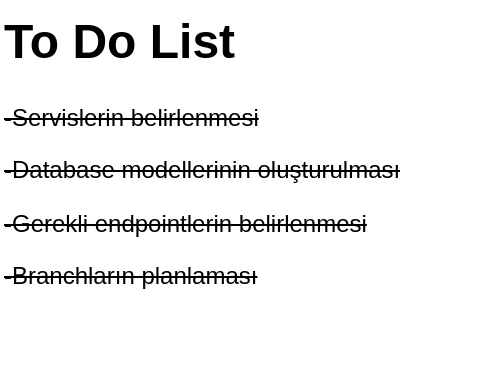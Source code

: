 <mxfile>
    <diagram id="lJwm-eHo2sz60tJGDey_" name="Page-1">
        <mxGraphModel dx="318" dy="735" grid="1" gridSize="10" guides="1" tooltips="1" connect="1" arrows="1" fold="1" page="1" pageScale="1" pageWidth="850" pageHeight="1100" math="0" shadow="0">
            <root>
                <mxCell id="0"/>
                <mxCell id="1" parent="0"/>
                <mxCell id="2" value="&lt;h1 style=&quot;margin-top: 0px;&quot;&gt;To Do List&lt;/h1&gt;&lt;p&gt;&lt;strike&gt;-Servislerin belirlenmesi&lt;/strike&gt;&lt;/p&gt;&lt;p&gt;&lt;strike&gt;-Database modellerinin oluşturulması&lt;/strike&gt;&lt;/p&gt;&lt;p&gt;&lt;strike style=&quot;&quot;&gt;-Gerekli endpointlerin belirlenmesi&lt;/strike&gt;&lt;/p&gt;&lt;p&gt;&lt;strike&gt;-Branchların planlaması&lt;/strike&gt;&lt;/p&gt;" style="text;html=1;whiteSpace=wrap;overflow=hidden;rounded=0;" parent="1" vertex="1">
                    <mxGeometry x="30" y="30" width="240" height="190" as="geometry"/>
                </mxCell>
            </root>
        </mxGraphModel>
    </diagram>
    <diagram id="rhcxHyz6bZ5NraZsop_F" name="Services">
        <mxGraphModel dx="1168" dy="735" grid="1" gridSize="10" guides="1" tooltips="1" connect="1" arrows="1" fold="1" page="1" pageScale="1" pageWidth="850" pageHeight="1100" math="0" shadow="0">
            <root>
                <mxCell id="0"/>
                <mxCell id="1" parent="0"/>
                <mxCell id="mp9zbeBhF1LAZaRBxblk-2" value="&lt;h1 style=&quot;margin-top: 0px;&quot;&gt;User&amp;amp;Authentication Service&lt;/h1&gt;&lt;p&gt;-User&lt;/p&gt;&lt;p&gt;-Auth&lt;/p&gt;" style="text;html=1;whiteSpace=wrap;overflow=hidden;rounded=0;fillColor=#d5e8d4;strokeColor=#82b366;" parent="1" vertex="1">
                    <mxGeometry x="-110" y="30" width="340" height="100" as="geometry"/>
                </mxCell>
                <mxCell id="mp9zbeBhF1LAZaRBxblk-3" value="&lt;h1 style=&quot;margin-top: 0px;&quot;&gt;Upload Service&lt;/h1&gt;&lt;p&gt;-Upload&lt;/p&gt;" style="text;html=1;whiteSpace=wrap;overflow=hidden;rounded=0;fillColor=#d5e8d4;strokeColor=#82b366;" parent="1" vertex="1">
                    <mxGeometry x="460" y="30" width="180" height="70" as="geometry"/>
                </mxCell>
                <mxCell id="mp9zbeBhF1LAZaRBxblk-6" value="&lt;h1 style=&quot;margin-top: 0px;&quot;&gt;Profile Service&lt;/h1&gt;&lt;p&gt;-Address&lt;/p&gt;&lt;p&gt;-Favorite&lt;/p&gt;&lt;p&gt;-Profile&lt;/p&gt;" style="text;html=1;whiteSpace=wrap;overflow=hidden;rounded=0;fillColor=#d5e8d4;strokeColor=#82b366;" parent="1" vertex="1">
                    <mxGeometry x="250" y="30" width="180" height="120" as="geometry"/>
                </mxCell>
                <mxCell id="mp9zbeBhF1LAZaRBxblk-7" value="&lt;h1 style=&quot;margin-top: 0px;&quot;&gt;Product Service&lt;/h1&gt;&lt;div&gt;-Brand&lt;/div&gt;&lt;div&gt;-Category&lt;/div&gt;&lt;div&gt;-Product&lt;/div&gt;&lt;div&gt;-Variation&lt;/div&gt;" style="text;html=1;whiteSpace=wrap;overflow=hidden;rounded=0;fillColor=#d5e8d4;strokeColor=#82b366;" parent="1" vertex="1">
                    <mxGeometry x="40" y="180" width="210" height="120" as="geometry"/>
                </mxCell>
                <mxCell id="mp9zbeBhF1LAZaRBxblk-8" value="&lt;h1 style=&quot;margin-top: 0px;&quot;&gt;&lt;span style=&quot;background-color: transparent;&quot;&gt;Payment&amp;amp;Transaction Service&lt;/span&gt;&lt;/h1&gt;&lt;div&gt;&lt;span style=&quot;background-color: transparent;&quot;&gt;-Payment&lt;/span&gt;&lt;/div&gt;&lt;div&gt;&lt;span style=&quot;background-color: transparent;&quot;&gt;-Return Request&lt;/span&gt;&lt;/div&gt;&lt;div&gt;&lt;span style=&quot;background-color: transparent;&quot;&gt;-Shipper&lt;/span&gt;&lt;/div&gt;" style="text;html=1;whiteSpace=wrap;overflow=hidden;rounded=0;fillColor=#d5e8d4;strokeColor=#82b366;" parent="1" vertex="1">
                    <mxGeometry x="380" y="180" width="360" height="120" as="geometry"/>
                </mxCell>
                <mxCell id="mp9zbeBhF1LAZaRBxblk-9" value="&lt;h1 style=&quot;margin-top: 0px;&quot;&gt;Order&amp;amp;Cart Service&lt;/h1&gt;&lt;p&gt;-Cart&lt;/p&gt;&lt;p&gt;-Order&lt;/p&gt;" style="text;html=1;whiteSpace=wrap;overflow=hidden;rounded=0;fillColor=#d5e8d4;strokeColor=#82b366;" parent="1" vertex="1">
                    <mxGeometry x="40" y="310" width="230" height="120" as="geometry"/>
                </mxCell>
                <mxCell id="mp9zbeBhF1LAZaRBxblk-10" value="&lt;h1 style=&quot;margin-top: 0px;&quot;&gt;Interaction&amp;amp;Review Service&lt;/h1&gt;&lt;div&gt;-Question&lt;/div&gt;&lt;div&gt;-Review&lt;/div&gt;" style="text;html=1;whiteSpace=wrap;overflow=hidden;rounded=0;fillColor=#d5e8d4;strokeColor=#82b366;" parent="1" vertex="1">
                    <mxGeometry x="380" y="330" width="320" height="90" as="geometry"/>
                </mxCell>
                <mxCell id="mp9zbeBhF1LAZaRBxblk-11" value="&lt;h1 style=&quot;margin-top: 0px;&quot;&gt;&lt;span style=&quot;background-color: transparent;&quot;&gt;Company Service&lt;/span&gt;&lt;/h1&gt;&lt;div&gt;&lt;span style=&quot;background-color: transparent;&quot;&gt;-Company&lt;/span&gt;&lt;/div&gt;" style="text;html=1;whiteSpace=wrap;overflow=hidden;rounded=0;fillColor=#d5e8d4;strokeColor=#82b366;" parent="1" vertex="1">
                    <mxGeometry x="40" y="440" width="210" height="80" as="geometry"/>
                </mxCell>
            </root>
        </mxGraphModel>
    </diagram>
    <diagram id="Of2Kmumdejxvj7TEMHH0" name="Entity">
        <mxGraphModel dx="2868" dy="1835" grid="1" gridSize="10" guides="1" tooltips="1" connect="1" arrows="1" fold="1" page="1" pageScale="1" pageWidth="850" pageHeight="1100" math="0" shadow="0">
            <root>
                <mxCell id="0"/>
                <mxCell id="1" parent="0"/>
                <mxCell id="nb4cQ-_FQl1MICFop6Gm-2" style="edgeStyle=none;html=1;" parent="1" source="kT_UBjBuI3IyetmhmtHi-11" target="ND9aLTDeruvvR0Pxmalc-2" edge="1">
                    <mxGeometry relative="1" as="geometry"/>
                </mxCell>
                <mxCell id="kT_UBjBuI3IyetmhmtHi-11" value="&lt;h1 style=&quot;margin-top: 0px;&quot;&gt;&lt;span style=&quot;background-color: transparent;&quot;&gt;User&lt;/span&gt;&lt;/h1&gt;&lt;div&gt;&lt;span style=&quot;background-color: transparent;&quot;&gt;-id&lt;/span&gt;&lt;/div&gt;&lt;div&gt;&lt;span style=&quot;background-color: transparent;&quot;&gt;-email&lt;/span&gt;&lt;/div&gt;&lt;div&gt;-password&lt;/div&gt;&lt;div&gt;-role(Enum)&lt;/div&gt;&lt;div&gt;-createdAt&lt;/div&gt;&lt;div&gt;-updatedAt&lt;/div&gt;&lt;div&gt;&lt;b&gt;Relationships&lt;/b&gt;&lt;/div&gt;&lt;div&gt;profile&lt;/div&gt;&lt;div&gt;company&lt;/div&gt;&lt;div&gt;cart&lt;/div&gt;&lt;div&gt;favorite&lt;/div&gt;&lt;div&gt;question&lt;/div&gt;&lt;div&gt;address&lt;/div&gt;&lt;div&gt;returnRequest&lt;/div&gt;&lt;div&gt;review&lt;/div&gt;&lt;div&gt;order&lt;/div&gt;&lt;div&gt;orderItem&lt;/div&gt;&lt;div&gt;payment&lt;/div&gt;" style="text;html=1;whiteSpace=wrap;overflow=hidden;rounded=0;fillColor=#dae8fc;strokeColor=#6c8ebf;" parent="1" vertex="1">
                    <mxGeometry x="-1730" y="-460" width="180" height="340" as="geometry"/>
                </mxCell>
                <mxCell id="ND9aLTDeruvvR0Pxmalc-2" value="&lt;h1 style=&quot;margin-top: 0px;&quot;&gt;Role(ENUM)&lt;/h1&gt;&lt;div&gt;-ADMIN&lt;/div&gt;&lt;div&gt;-CUSTOMER&lt;/div&gt;&lt;div&gt;-SELLER&lt;/div&gt;" style="text;html=1;whiteSpace=wrap;overflow=hidden;rounded=0;fillColor=#fff2cc;strokeColor=#d6b656;" parent="1" vertex="1">
                    <mxGeometry x="-1740" y="-70" width="180" height="100" as="geometry"/>
                </mxCell>
                <mxCell id="nb4cQ-_FQl1MICFop6Gm-1" style="edgeStyle=none;html=1;entryX=0.5;entryY=0;entryDx=0;entryDy=0;" parent="1" source="liB0IDU_J_GjhyNGmTY2-10" target="6DNAop2Dx_k4c3jzzlmf-14" edge="1">
                    <mxGeometry relative="1" as="geometry"/>
                </mxCell>
                <mxCell id="liB0IDU_J_GjhyNGmTY2-10" value="&lt;h1 style=&quot;margin-top: 0px;&quot;&gt;Profile&lt;/h1&gt;&lt;div&gt;-id&lt;/div&gt;&lt;div&gt;-firstName&lt;/div&gt;&lt;div&gt;-lastName&lt;/div&gt;&lt;div&gt;-birthOfDate&lt;/div&gt;&lt;div&gt;-gender(enum)&lt;/div&gt;&lt;div&gt;-avatar&lt;/div&gt;&lt;div&gt;-User//ref&lt;/div&gt;&lt;div&gt;-createdAt&lt;/div&gt;&lt;div&gt;-updatedAt&lt;/div&gt;&lt;div&gt;&lt;div&gt;&lt;b&gt;Relationships&lt;/b&gt;&lt;/div&gt;&lt;/div&gt;&lt;div&gt;user&lt;/div&gt;&lt;div&gt;upload&lt;/div&gt;" style="text;html=1;whiteSpace=wrap;overflow=hidden;rounded=0;fillColor=#dae8fc;strokeColor=#6c8ebf;" parent="1" vertex="1">
                    <mxGeometry x="-1360" y="-457.5" width="180" height="247.5" as="geometry"/>
                </mxCell>
                <mxCell id="liB0IDU_J_GjhyNGmTY2-11" value="&lt;h1 style=&quot;margin-top: 0px;&quot;&gt;Address&lt;/h1&gt;&lt;div&gt;-id&lt;/div&gt;&lt;div&gt;-city&lt;/div&gt;&lt;div&gt;-district&lt;/div&gt;&lt;div&gt;-neighborhood&lt;/div&gt;&lt;div&gt;-street&lt;/div&gt;&lt;div&gt;-buildingNumber&lt;/div&gt;&lt;div&gt;-doorNumber&lt;/div&gt;&lt;div&gt;-phone&lt;/div&gt;&lt;div&gt;-isDefault&lt;/div&gt;&lt;div&gt;-user//ref&lt;/div&gt;&lt;div&gt;&lt;div&gt;&lt;b&gt;Relationships&lt;/b&gt;&lt;/div&gt;&lt;/div&gt;&lt;div&gt;user&lt;/div&gt;&lt;div&gt;order&lt;/div&gt;" style="text;html=1;whiteSpace=wrap;overflow=hidden;rounded=0;fillColor=#dae8fc;strokeColor=#6c8ebf;" parent="1" vertex="1">
                    <mxGeometry x="-1000" y="-457.5" width="180" height="245" as="geometry"/>
                </mxCell>
                <mxCell id="liB0IDU_J_GjhyNGmTY2-12" value="&lt;h1 style=&quot;margin-top: 0px;&quot;&gt;Favorite&lt;/h1&gt;&lt;div&gt;-id&lt;/div&gt;&lt;div&gt;-product//ref&lt;/div&gt;&lt;div&gt;-user//ref&lt;/div&gt;&lt;div&gt;&lt;div&gt;&lt;b&gt;Relationships&lt;/b&gt;&lt;/div&gt;&lt;/div&gt;&lt;div&gt;product&lt;/div&gt;&lt;div&gt;user&lt;/div&gt;" style="text;html=1;whiteSpace=wrap;overflow=hidden;rounded=0;fillColor=#dae8fc;strokeColor=#6c8ebf;" parent="1" vertex="1">
                    <mxGeometry x="-1140" y="-457.5" width="100" height="150" as="geometry"/>
                </mxCell>
                <mxCell id="liB0IDU_J_GjhyNGmTY2-13" value="&lt;h1 style=&quot;margin-top: 0px;&quot;&gt;&lt;span style=&quot;background-color: transparent;&quot;&gt;Upload&lt;/span&gt;&lt;/h1&gt;&lt;div&gt;&lt;span style=&quot;background-color: transparent;&quot;&gt;-id&lt;/span&gt;&lt;/div&gt;&lt;div&gt;&lt;span style=&quot;background-color: transparent;&quot;&gt;-fileName&lt;/span&gt;&lt;/div&gt;&lt;div&gt;&lt;span style=&quot;background-color: transparent;&quot;&gt;-fileType&lt;/span&gt;&lt;/div&gt;&lt;div&gt;&lt;span style=&quot;background-color: transparent;&quot;&gt;-fileContent&lt;/span&gt;&lt;/div&gt;&lt;div&gt;-createdAt&lt;/div&gt;&lt;div&gt;-updatedAt&lt;/div&gt;&lt;div&gt;&lt;div&gt;&lt;b&gt;Relationships&lt;/b&gt;&lt;/div&gt;&lt;/div&gt;&lt;div&gt;profile&lt;/div&gt;&lt;div&gt;category&lt;/div&gt;&lt;div&gt;brand&lt;/div&gt;&lt;div&gt;product&lt;/div&gt;&lt;div&gt;criteriaOption&lt;/div&gt;&lt;div&gt;company&lt;/div&gt;&lt;div&gt;review&lt;/div&gt;&lt;div&gt;shipper&lt;/div&gt;" style="text;html=1;whiteSpace=wrap;overflow=hidden;rounded=0;fillColor=#dae8fc;strokeColor=#6c8ebf;" parent="1" vertex="1">
                    <mxGeometry x="-710" y="-457.5" width="110" height="337.5" as="geometry"/>
                </mxCell>
                <mxCell id="liB0IDU_J_GjhyNGmTY2-14" value="&lt;h1 style=&quot;margin-top: 0px;&quot;&gt;&lt;span style=&quot;background-color: transparent;&quot;&gt;Brand&lt;/span&gt;&lt;/h1&gt;&lt;div&gt;&lt;span style=&quot;background-color: transparent;&quot;&gt;-id&lt;/span&gt;&lt;/div&gt;&lt;div&gt;&lt;span style=&quot;background-color: transparent;&quot;&gt;-name&lt;/span&gt;&lt;/div&gt;&lt;div&gt;-logo//ref&lt;/div&gt;&lt;div&gt;&lt;div&gt;&lt;b&gt;Relationships&lt;/b&gt;&lt;/div&gt;&lt;/div&gt;&lt;div&gt;upload&lt;/div&gt;&lt;div&gt;product&lt;/div&gt;" style="text;html=1;whiteSpace=wrap;overflow=hidden;rounded=0;fillColor=#dae8fc;strokeColor=#6c8ebf;" parent="1" vertex="1">
                    <mxGeometry x="-1610" y="310" width="90" height="190" as="geometry"/>
                </mxCell>
                <mxCell id="liB0IDU_J_GjhyNGmTY2-15" value="&lt;h1 style=&quot;margin-top: 0px;&quot;&gt;&lt;span style=&quot;background-color: transparent;&quot;&gt;Category&lt;/span&gt;&lt;/h1&gt;&lt;div&gt;&lt;span style=&quot;background-color: transparent;&quot;&gt;-id&lt;/span&gt;&lt;/div&gt;&lt;div&gt;&lt;span style=&quot;background-color: transparent;&quot;&gt;-name&lt;/span&gt;&lt;/div&gt;&lt;div&gt;&lt;span style=&quot;background-color: transparent;&quot;&gt;-description&lt;/span&gt;&lt;/div&gt;&lt;div&gt;&lt;span style=&quot;background-color: transparent;&quot;&gt;-shortDescription&lt;/span&gt;&lt;/div&gt;&lt;div&gt;&lt;span style=&quot;background-color: transparent;&quot;&gt;-view&lt;/span&gt;&lt;/div&gt;&lt;div&gt;&lt;span style=&quot;background-color: transparent;&quot;&gt;-image//ref&lt;/span&gt;&lt;/div&gt;&lt;div&gt;&lt;span style=&quot;background-color: transparent;&quot;&gt;-icon//ref&lt;/span&gt;&lt;/div&gt;&lt;div&gt;&lt;span style=&quot;background-color: transparent;&quot;&gt;-leftValue&lt;/span&gt;&lt;/div&gt;&lt;div&gt;&lt;span style=&quot;background-color: transparent;&quot;&gt;-rightValue&lt;/span&gt;&lt;/div&gt;&lt;div&gt;&lt;span style=&quot;background-color: transparent;&quot;&gt;-parent//ref&lt;/span&gt;&lt;/div&gt;&lt;div&gt;&lt;div&gt;&lt;b&gt;Relationships&lt;/b&gt;&lt;/div&gt;&lt;/div&gt;&lt;div&gt;variation&lt;/div&gt;&lt;div&gt;category&lt;/div&gt;&lt;div&gt;product&lt;/div&gt;" style="text;html=1;whiteSpace=wrap;overflow=hidden;rounded=0;fillColor=#dae8fc;strokeColor=#6c8ebf;" parent="1" vertex="1">
                    <mxGeometry x="-1490" y="310" width="120" height="290" as="geometry"/>
                </mxCell>
                <mxCell id="6DNAop2Dx_k4c3jzzlmf-28" value="" style="edgeStyle=none;html=1;" parent="1" source="liB0IDU_J_GjhyNGmTY2-16" edge="1">
                    <mxGeometry relative="1" as="geometry">
                        <mxPoint x="-1520" y="1200" as="targetPoint"/>
                    </mxGeometry>
                </mxCell>
                <mxCell id="6DNAop2Dx_k4c3jzzlmf-30" value="" style="edgeStyle=none;html=1;" parent="1" source="liB0IDU_J_GjhyNGmTY2-16" target="6DNAop2Dx_k4c3jzzlmf-29" edge="1">
                    <mxGeometry relative="1" as="geometry"/>
                </mxCell>
                <mxCell id="6DNAop2Dx_k4c3jzzlmf-42" style="edgeStyle=none;html=1;entryX=0;entryY=0.5;entryDx=0;entryDy=0;" parent="1" source="liB0IDU_J_GjhyNGmTY2-16" target="6DNAop2Dx_k4c3jzzlmf-39" edge="1">
                    <mxGeometry relative="1" as="geometry"/>
                </mxCell>
                <mxCell id="liB0IDU_J_GjhyNGmTY2-16" value="&lt;h1 style=&quot;margin-top: 0px;&quot;&gt;&lt;span style=&quot;background-color: transparent;&quot;&gt;Product&lt;/span&gt;&lt;/h1&gt;&lt;div&gt;&lt;span style=&quot;background-color: transparent;&quot;&gt;-id&lt;/span&gt;&lt;/div&gt;&lt;div&gt;&lt;span style=&quot;background-color: transparent;&quot;&gt;-name&lt;/span&gt;&lt;/div&gt;&lt;div&gt;&lt;span style=&quot;background-color: transparent;&quot;&gt;-price&lt;/span&gt;&lt;/div&gt;&lt;div&gt;&lt;span style=&quot;background-color: transparent;&quot;&gt;-discount&lt;/span&gt;&lt;/div&gt;&lt;div&gt;&lt;span style=&quot;background-color: transparent;&quot;&gt;-isPublished&lt;/span&gt;&lt;/div&gt;&lt;div&gt;&lt;span style=&quot;background-color: transparent;&quot;&gt;-images[]//ref&lt;/span&gt;&lt;/div&gt;&lt;div&gt;&lt;span style=&quot;background-color: transparent;&quot;&gt;-brand//ref&lt;/span&gt;&lt;/div&gt;&lt;div&gt;&lt;span style=&quot;background-color: transparent;&quot;&gt;-shipper//ref&lt;/span&gt;&lt;/div&gt;&lt;div&gt;&lt;span style=&quot;background-color: transparent;&quot;&gt;-company//ref&lt;/span&gt;&lt;/div&gt;&lt;div&gt;&lt;span style=&quot;background-color: transparent;&quot;&gt;-category//ref&lt;/span&gt;&lt;/div&gt;&lt;div&gt;&lt;span style=&quot;background-color: transparent;&quot;&gt;-productDetail//ref&lt;/span&gt;&lt;/div&gt;&lt;div&gt;-productStock[]//ref&lt;/div&gt;&lt;div&gt;-createdAt&lt;/div&gt;&lt;div&gt;-updatedAt&lt;/div&gt;&lt;div&gt;&lt;div&gt;&lt;b&gt;Relationships&lt;/b&gt;&lt;/div&gt;&lt;/div&gt;&lt;div&gt;&lt;b&gt;&lt;br&gt;&lt;/b&gt;&lt;/div&gt;" style="text;html=1;whiteSpace=wrap;overflow=hidden;rounded=0;fillColor=#dae8fc;strokeColor=#6c8ebf;" parent="1" vertex="1">
                    <mxGeometry x="-1610" y="800" width="180" height="320" as="geometry"/>
                </mxCell>
                <mxCell id="6DNAop2Dx_k4c3jzzlmf-1" value="&lt;h1 style=&quot;margin-top: 0px;&quot;&gt;Variation&lt;/h1&gt;&lt;div&gt;-id&lt;/div&gt;&lt;div&gt;-name&lt;/div&gt;&lt;div&gt;-category//ref&lt;/div&gt;&lt;div&gt;-variationOptions[]//ref&lt;/div&gt;&lt;div&gt;&lt;div&gt;&lt;b&gt;Relationships&lt;/b&gt;&lt;/div&gt;&lt;/div&gt;&lt;div&gt;category&lt;/div&gt;&lt;div&gt;variationOptions&lt;/div&gt;" style="text;html=1;whiteSpace=wrap;overflow=hidden;rounded=0;fillColor=#dae8fc;strokeColor=#6c8ebf;" parent="1" vertex="1">
                    <mxGeometry x="-1320" y="310" width="140" height="170" as="geometry"/>
                </mxCell>
                <mxCell id="nb4cQ-_FQl1MICFop6Gm-5" style="edgeStyle=none;html=1;entryX=0;entryY=0.5;entryDx=0;entryDy=0;" parent="1" source="6DNAop2Dx_k4c3jzzlmf-2" target="6DNAop2Dx_k4c3jzzlmf-47" edge="1">
                    <mxGeometry relative="1" as="geometry"/>
                </mxCell>
                <mxCell id="nb4cQ-_FQl1MICFop6Gm-11" value="" style="edgeStyle=none;html=1;" parent="1" source="6DNAop2Dx_k4c3jzzlmf-2" target="nb4cQ-_FQl1MICFop6Gm-10" edge="1">
                    <mxGeometry relative="1" as="geometry"/>
                </mxCell>
                <mxCell id="nb4cQ-_FQl1MICFop6Gm-17" value="" style="edgeStyle=none;html=1;" parent="1" source="6DNAop2Dx_k4c3jzzlmf-2" target="nb4cQ-_FQl1MICFop6Gm-16" edge="1">
                    <mxGeometry relative="1" as="geometry"/>
                </mxCell>
                <mxCell id="6DNAop2Dx_k4c3jzzlmf-2" value="&lt;h1 style=&quot;margin-top: 0px;&quot;&gt;Payment&lt;/h1&gt;&lt;div&gt;-id&lt;/div&gt;&lt;div&gt;-method(enum)&lt;/div&gt;&lt;div&gt;-status(enum)&lt;/div&gt;&lt;div&gt;-amount&lt;/div&gt;&lt;div&gt;-currency&lt;/div&gt;&lt;div&gt;-date&lt;/div&gt;&lt;div&gt;-paymentDetails//embedded&lt;/div&gt;&lt;div&gt;-failureReason&lt;/div&gt;&lt;div&gt;-refundDetails//embedded&lt;/div&gt;&lt;div&gt;&lt;span style=&quot;background-color: transparent;&quot;&gt;-order//ref&lt;/span&gt;&lt;/div&gt;&lt;div&gt;-user//ref&lt;/div&gt;&lt;div&gt;&lt;div&gt;&lt;b&gt;Relationships&lt;/b&gt;&lt;/div&gt;&lt;/div&gt;&lt;div&gt;order&lt;/div&gt;&lt;div&gt;user&lt;/div&gt;" style="text;html=1;whiteSpace=wrap;overflow=hidden;rounded=0;fillColor=#dae8fc;strokeColor=#6c8ebf;" parent="1" vertex="1">
                    <mxGeometry x="-70" y="720" width="180" height="270" as="geometry"/>
                </mxCell>
                <mxCell id="6DNAop2Dx_k4c3jzzlmf-3" value="&lt;h1 style=&quot;margin-top: 0px;&quot;&gt;&lt;span style=&quot;background-color: transparent;&quot;&gt;Return Request&lt;/span&gt;&lt;/h1&gt;&lt;div&gt;&lt;span style=&quot;background-color: transparent;&quot;&gt;-id&lt;/span&gt;&lt;/div&gt;&lt;div&gt;&lt;span style=&quot;background-color: transparent;&quot;&gt;-returnCode&lt;/span&gt;&lt;/div&gt;&lt;div&gt;&lt;span style=&quot;background-color: transparent;&quot;&gt;-reason&lt;/span&gt;&lt;/div&gt;&lt;div&gt;&lt;span style=&quot;background-color: transparent;&quot;&gt;-quantity&lt;/span&gt;&lt;/div&gt;&lt;div&gt;&lt;span style=&quot;background-color: transparent;&quot;&gt;-status(enum&lt;/span&gt;&lt;span style=&quot;background-color: transparent;&quot;&gt;)&lt;/span&gt;&lt;/div&gt;&lt;div&gt;&lt;span style=&quot;background-color: transparent;&quot;&gt;-approvedAt&lt;/span&gt;&lt;/div&gt;&lt;div&gt;-rejectedAt&lt;/div&gt;&lt;div&gt;-completedAt&lt;/div&gt;&lt;div&gt;-rejectionReason&lt;/div&gt;&lt;div&gt;-shippingTrackingCode&lt;/div&gt;&lt;div&gt;-orderItem//ref&lt;/div&gt;&lt;div&gt;-user//ref&lt;/div&gt;&lt;div&gt;&lt;div&gt;&lt;b&gt;Relationships&lt;/b&gt;&lt;/div&gt;&lt;/div&gt;&lt;div&gt;user&lt;/div&gt;&lt;div&gt;orderitem&lt;/div&gt;&lt;div&gt;&lt;br&gt;&lt;/div&gt;" style="text;html=1;whiteSpace=wrap;overflow=hidden;rounded=0;fillColor=#dae8fc;strokeColor=#6c8ebf;" parent="1" vertex="1">
                    <mxGeometry x="-70" y="330" width="205" height="340" as="geometry"/>
                </mxCell>
                <mxCell id="6DNAop2Dx_k4c3jzzlmf-5" value="&lt;h1 style=&quot;margin-top: 0px;&quot;&gt;Shipper&lt;/h1&gt;&lt;div&gt;-id&lt;/div&gt;&lt;div&gt;-name&lt;/div&gt;&lt;div&gt;-logo//ref&lt;/div&gt;&lt;div&gt;-websiteUrl&lt;/div&gt;&lt;div&gt;-phone&lt;/div&gt;&lt;div&gt;-email&lt;/div&gt;&lt;div&gt;-address&lt;/div&gt;&lt;div&gt;-isActive&lt;/div&gt;&lt;div&gt;-apiKey&lt;/div&gt;&lt;div&gt;-createdAt&lt;/div&gt;&lt;div&gt;-updatedAt&lt;/div&gt;&lt;div&gt;&lt;div&gt;&lt;b&gt;Relationships&lt;/b&gt;&lt;/div&gt;&lt;/div&gt;&lt;div&gt;product&lt;/div&gt;" style="text;html=1;whiteSpace=wrap;overflow=hidden;rounded=0;fillColor=#dae8fc;strokeColor=#6c8ebf;" parent="1" vertex="1">
                    <mxGeometry x="190" y="335" width="130" height="265" as="geometry"/>
                </mxCell>
                <mxCell id="6DNAop2Dx_k4c3jzzlmf-6" value="&lt;h1 style=&quot;margin-top: 0px;&quot;&gt;&lt;span style=&quot;background-color: transparent;&quot;&gt;Cart&lt;/span&gt;&lt;/h1&gt;&lt;div&gt;&lt;span style=&quot;background-color: transparent;&quot;&gt;-quantity&lt;/span&gt;&lt;/div&gt;&lt;div&gt;&lt;span style=&quot;background-color: transparent;&quot;&gt;-isPurchasable&lt;/span&gt;&lt;/div&gt;&lt;div&gt;&lt;span style=&quot;background-color: transparent;&quot;&gt;-product//ref&lt;/span&gt;&lt;/div&gt;&lt;div&gt;&lt;span style=&quot;background-color: transparent;&quot;&gt;-productStock//ref&lt;/span&gt;&lt;/div&gt;&lt;div&gt;&lt;span style=&quot;background-color: transparent;&quot;&gt;-user//ref&lt;/span&gt;&lt;/div&gt;&lt;div&gt;&lt;div&gt;&lt;b&gt;Relationships&lt;/b&gt;&lt;/div&gt;&lt;/div&gt;&lt;div&gt;user&lt;/div&gt;&lt;div&gt;product&lt;/div&gt;&lt;div&gt;productStock&lt;/div&gt;" style="text;html=1;whiteSpace=wrap;overflow=hidden;rounded=0;fillColor=#dae8fc;strokeColor=#6c8ebf;" parent="1" vertex="1">
                    <mxGeometry x="-470" y="-460" width="130" height="215" as="geometry"/>
                </mxCell>
                <mxCell id="nb4cQ-_FQl1MICFop6Gm-3" style="edgeStyle=none;html=1;" parent="1" source="6DNAop2Dx_k4c3jzzlmf-7" target="6DNAop2Dx_k4c3jzzlmf-45" edge="1">
                    <mxGeometry relative="1" as="geometry"/>
                </mxCell>
                <mxCell id="6DNAop2Dx_k4c3jzzlmf-7" value="&lt;h1 style=&quot;margin-top: 0px;&quot;&gt;&lt;span style=&quot;background-color: transparent;&quot;&gt;Order&lt;/span&gt;&lt;/h1&gt;&lt;div&gt;&lt;span style=&quot;background-color: transparent;&quot;&gt;-id&lt;/span&gt;&lt;/div&gt;&lt;div&gt;&lt;span style=&quot;background-color: transparent;&quot;&gt;-totalAmount&lt;/span&gt;&lt;/div&gt;&lt;div&gt;&lt;span style=&quot;background-color: transparent;&quot;&gt;-status(enum)&lt;/span&gt;&lt;/div&gt;&lt;div&gt;&lt;span style=&quot;background-color: transparent;&quot;&gt;-address//ref&lt;/span&gt;&lt;/div&gt;&lt;div&gt;&lt;span style=&quot;background-color: transparent;&quot;&gt;-user//ref&lt;/span&gt;&lt;/div&gt;&lt;div&gt;&lt;div&gt;&lt;b&gt;Relationships&lt;/b&gt;&lt;/div&gt;&lt;/div&gt;&lt;div&gt;address&lt;/div&gt;&lt;div&gt;user&lt;/div&gt;&lt;div&gt;orderItem&lt;/div&gt;&lt;div&gt;payment&lt;/div&gt;" style="text;html=1;whiteSpace=wrap;overflow=hidden;rounded=0;fillColor=#dae8fc;strokeColor=#6c8ebf;" parent="1" vertex="1">
                    <mxGeometry x="-300" y="-460" width="180" height="205" as="geometry"/>
                </mxCell>
                <mxCell id="6DNAop2Dx_k4c3jzzlmf-8" value="&lt;h1 style=&quot;margin-top: 0px;&quot;&gt;&lt;span style=&quot;background-color: transparent;&quot;&gt;Question&lt;/span&gt;&lt;/h1&gt;&lt;div&gt;&lt;span style=&quot;background-color: transparent;&quot;&gt;-id&lt;/span&gt;&lt;/div&gt;&lt;div&gt;&lt;span style=&quot;background-color: transparent;&quot;&gt;-question&lt;/span&gt;&lt;/div&gt;&lt;div&gt;&lt;span style=&quot;background-color: transparent;&quot;&gt;-answer&lt;/span&gt;&lt;/div&gt;&lt;div&gt;&lt;span style=&quot;background-color: transparent;&quot;&gt;-isAnswered&lt;/span&gt;&lt;/div&gt;&lt;div&gt;&lt;span style=&quot;background-color: transparent;&quot;&gt;-customer//ref&lt;/span&gt;&lt;/div&gt;&lt;div&gt;&lt;span style=&quot;background-color: transparent;&quot;&gt;-company//ref&lt;/span&gt;&lt;/div&gt;&lt;div&gt;&lt;span style=&quot;background-color: transparent;&quot;&gt;-product//ref&lt;/span&gt;&lt;/div&gt;&lt;div&gt;&lt;div&gt;&lt;b&gt;Relationships&lt;/b&gt;&lt;/div&gt;&lt;/div&gt;&lt;div&gt;user&lt;/div&gt;&lt;div&gt;company&lt;/div&gt;&lt;div&gt;product&lt;/div&gt;" style="text;html=1;whiteSpace=wrap;overflow=hidden;rounded=0;fillColor=#dae8fc;strokeColor=#6c8ebf;" parent="1" vertex="1">
                    <mxGeometry x="-1120" y="1560" width="110" height="220" as="geometry"/>
                </mxCell>
                <mxCell id="6DNAop2Dx_k4c3jzzlmf-9" value="&lt;h1 style=&quot;margin-top: 0px;&quot;&gt;Review&lt;/h1&gt;&lt;div&gt;-id&lt;/div&gt;&lt;div&gt;-comment&lt;/div&gt;&lt;div&gt;-rate&lt;/div&gt;&lt;div&gt;-isPurchased&lt;/div&gt;&lt;div&gt;-images//ref&lt;/div&gt;&lt;div&gt;-user//ref&lt;/div&gt;&lt;div&gt;-product//ref&lt;/div&gt;&lt;div&gt;&lt;div&gt;&lt;b&gt;Relationships&lt;/b&gt;&lt;/div&gt;&lt;/div&gt;&lt;div&gt;user&lt;/div&gt;&lt;div&gt;product&lt;/div&gt;&lt;div&gt;upload&lt;/div&gt;" style="text;html=1;whiteSpace=wrap;overflow=hidden;rounded=0;fillColor=#dae8fc;strokeColor=#6c8ebf;" parent="1" vertex="1">
                    <mxGeometry x="-1285" y="1560" width="120" height="280" as="geometry"/>
                </mxCell>
                <mxCell id="6DNAop2Dx_k4c3jzzlmf-10" value="&lt;h1 style=&quot;margin-top: 0px;&quot;&gt;&lt;span style=&quot;background-color: transparent;&quot;&gt;Company&lt;/span&gt;&lt;/h1&gt;&lt;div&gt;&lt;span style=&quot;background-color: transparent;&quot;&gt;-id&lt;/span&gt;&lt;/div&gt;&lt;div&gt;&lt;span style=&quot;background-color: transparent;&quot;&gt;-name&lt;/span&gt;&lt;/div&gt;&lt;div&gt;&lt;span style=&quot;background-color: transparent;&quot;&gt;-logo//ref&lt;/span&gt;&lt;/div&gt;&lt;div&gt;&lt;span style=&quot;background-color: transparent;&quot;&gt;-description&lt;/span&gt;&lt;/div&gt;&lt;div&gt;&lt;span style=&quot;background-color: transparent;&quot;&gt;-websiteUrl&lt;/span&gt;&lt;/div&gt;&lt;div&gt;&lt;span style=&quot;background-color: transparent;&quot;&gt;-phone&lt;/span&gt;&lt;/div&gt;&lt;div&gt;&lt;span style=&quot;background-color: transparent;&quot;&gt;-email&lt;/span&gt;&lt;/div&gt;&lt;div&gt;&lt;span style=&quot;background-color: transparent;&quot;&gt;-taxId&lt;/span&gt;&lt;/div&gt;&lt;div&gt;&lt;span style=&quot;background-color: transparent;&quot;&gt;-taxOffice&lt;/span&gt;&lt;/div&gt;&lt;div&gt;&lt;span style=&quot;background-color: transparent;&quot;&gt;-companyStatus(enum)&lt;/span&gt;&lt;/div&gt;&lt;div&gt;&lt;span style=&quot;background-color: transparent;&quot;&gt;-rejectionReason&lt;/span&gt;&lt;/div&gt;&lt;div&gt;&lt;span style=&quot;background-color: transparent;&quot;&gt;-user//ref&lt;/span&gt;&lt;/div&gt;&lt;div&gt;&lt;span style=&quot;background-color: transparent;&quot;&gt;-createdAt&lt;/span&gt;&lt;/div&gt;&lt;div&gt;&lt;span style=&quot;background-color: transparent;&quot;&gt;-updatedAt&lt;/span&gt;&lt;/div&gt;&lt;div&gt;&lt;div&gt;&lt;b&gt;Relationships&lt;/b&gt;&lt;/div&gt;&lt;/div&gt;&lt;div&gt;user&lt;/div&gt;&lt;div&gt;product&lt;/div&gt;&lt;div&gt;question&lt;/div&gt;" style="text;html=1;whiteSpace=wrap;overflow=hidden;rounded=0;fillColor=#dae8fc;strokeColor=#6c8ebf;" parent="1" vertex="1">
                    <mxGeometry x="-1680" y="1560" width="180" height="370" as="geometry"/>
                </mxCell>
                <mxCell id="6DNAop2Dx_k4c3jzzlmf-11" value="&lt;h1 style=&quot;margin-top: 0px;&quot;&gt;Product Statistic&lt;/h1&gt;&lt;div&gt;-id&lt;/div&gt;&lt;div&gt;-views&lt;/div&gt;&lt;div&gt;-purchases&lt;/div&gt;&lt;div&gt;-favorites&lt;/div&gt;&lt;div&gt;-carts&lt;/div&gt;&lt;div&gt;-returnedQuantity&lt;/div&gt;&lt;div&gt;-ratings&lt;/div&gt;&lt;div&gt;-product//ref&lt;/div&gt;&lt;div&gt;&lt;div&gt;&lt;b&gt;Relationships&lt;/b&gt;&lt;/div&gt;&lt;/div&gt;&lt;div&gt;product&lt;/div&gt;" style="text;html=1;whiteSpace=wrap;overflow=hidden;rounded=0;fillColor=#dae8fc;strokeColor=#6c8ebf;" parent="1" vertex="1">
                    <mxGeometry x="-860" y="330" width="195" height="290" as="geometry"/>
                </mxCell>
                <mxCell id="6DNAop2Dx_k4c3jzzlmf-14" value="&lt;h1 style=&quot;margin-top: 0px;&quot;&gt;&lt;span style=&quot;background-color: transparent;&quot;&gt;Gender(ENUM)&lt;/span&gt;&lt;/h1&gt;&lt;div&gt;&lt;span style=&quot;background-color: transparent;&quot;&gt;-MALE&lt;/span&gt;&lt;/div&gt;&lt;div&gt;&lt;span style=&quot;background-color: transparent;&quot;&gt;-FEMALE&lt;/span&gt;&lt;/div&gt;&lt;div&gt;&lt;span style=&quot;background-color: transparent;&quot;&gt;-NON_BINARY&lt;/span&gt;&lt;/div&gt;&lt;div&gt;&lt;span style=&quot;background-color: transparent;&quot;&gt;-PREFER_NOT_TO_SAY&lt;/span&gt;&lt;/div&gt;" style="text;html=1;whiteSpace=wrap;overflow=hidden;rounded=0;fillColor=#fff2cc;strokeColor=#d6b656;" parent="1" vertex="1">
                    <mxGeometry x="-1360" y="-110" width="180" height="120" as="geometry"/>
                </mxCell>
                <mxCell id="6DNAop2Dx_k4c3jzzlmf-20" value="&lt;h1 style=&quot;margin-top: 0px;&quot;&gt;Variation Option&lt;/h1&gt;&lt;div&gt;-id&lt;/div&gt;&lt;div&gt;-name&lt;/div&gt;&lt;div&gt;-variation//ref&lt;/div&gt;" style="text;html=1;whiteSpace=wrap;overflow=hidden;rounded=0;fillColor=#dae8fc;strokeColor=#6c8ebf;" parent="1" vertex="1">
                    <mxGeometry x="-1150" y="310" width="190" height="120" as="geometry"/>
                </mxCell>
                <mxCell id="6DNAop2Dx_k4c3jzzlmf-23" value="&lt;h1 style=&quot;margin-top: 0px;&quot;&gt;&lt;span style=&quot;background-color: transparent;&quot;&gt;Company Status(ENUM)&lt;/span&gt;&lt;/h1&gt;&lt;div&gt;-Pending&lt;/div&gt;&lt;div&gt;-Approved&lt;/div&gt;&lt;div&gt;-Rejected&lt;/div&gt;" style="text;html=1;whiteSpace=wrap;overflow=hidden;rounded=0;fillColor=#fff2cc;strokeColor=#d6b656;" parent="1" vertex="1">
                    <mxGeometry x="-1690" y="2010" width="280" height="100" as="geometry"/>
                </mxCell>
                <mxCell id="6DNAop2Dx_k4c3jzzlmf-27" value="&lt;h1 style=&quot;margin-top: 0px;&quot;&gt;Discount(embedded)&lt;/h1&gt;&lt;div&gt;-discountPercentage&lt;/div&gt;&lt;div&gt;-startDate&lt;/div&gt;&lt;div&gt;-endDate&lt;/div&gt;&lt;div&gt;-appliedPrice&lt;/div&gt;" style="text;html=1;whiteSpace=wrap;overflow=hidden;rounded=0;fillColor=#ffe6cc;strokeColor=#d79b00;" parent="1" vertex="1">
                    <mxGeometry x="-1670" y="1200" width="245" height="130" as="geometry"/>
                </mxCell>
                <mxCell id="6DNAop2Dx_k4c3jzzlmf-33" value="" style="edgeStyle=none;html=1;" parent="1" source="6DNAop2Dx_k4c3jzzlmf-29" target="6DNAop2Dx_k4c3jzzlmf-32" edge="1">
                    <mxGeometry relative="1" as="geometry"/>
                </mxCell>
                <mxCell id="6DNAop2Dx_k4c3jzzlmf-35" value="" style="edgeStyle=none;html=1;" parent="1" source="6DNAop2Dx_k4c3jzzlmf-29" target="6DNAop2Dx_k4c3jzzlmf-34" edge="1">
                    <mxGeometry relative="1" as="geometry"/>
                </mxCell>
                <mxCell id="6DNAop2Dx_k4c3jzzlmf-29" value="&lt;h1 style=&quot;margin-top: 0px;&quot;&gt;&lt;span style=&quot;background-color: transparent;&quot;&gt;Product Detail&lt;/span&gt;&lt;/h1&gt;&lt;div&gt;&lt;span style=&quot;background-color: transparent;&quot;&gt;-id&lt;/span&gt;&lt;/div&gt;&lt;div&gt;-description&lt;/div&gt;&lt;div&gt;-shortDescription&lt;/div&gt;&lt;div&gt;-features[]&lt;/div&gt;&lt;div&gt;-criteria[]//ref&lt;/div&gt;&lt;div&gt;-product//ref&lt;/div&gt;&lt;div&gt;&lt;div&gt;&lt;b&gt;Relationships&lt;/b&gt;&lt;/div&gt;&lt;/div&gt;&lt;div&gt;&lt;b&gt;&lt;br&gt;&lt;/b&gt;&lt;/div&gt;" style="text;html=1;whiteSpace=wrap;overflow=hidden;rounded=0;fillColor=#dae8fc;strokeColor=#6c8ebf;" parent="1" vertex="1">
                    <mxGeometry x="-1350" y="860" width="180" height="200" as="geometry"/>
                </mxCell>
                <mxCell id="6DNAop2Dx_k4c3jzzlmf-32" value="&lt;h1 style=&quot;margin-top: 0px;&quot;&gt;Feature(embedded)&lt;/h1&gt;&lt;div&gt;-name&lt;/div&gt;&lt;div&gt;-value&lt;/div&gt;" style="text;html=1;whiteSpace=wrap;overflow=hidden;rounded=0;fillColor=#ffe6cc;strokeColor=#d79b00;" parent="1" vertex="1">
                    <mxGeometry x="-1380" y="1120" width="240" height="80" as="geometry"/>
                </mxCell>
                <mxCell id="6DNAop2Dx_k4c3jzzlmf-37" value="" style="edgeStyle=none;html=1;" parent="1" source="6DNAop2Dx_k4c3jzzlmf-34" target="6DNAop2Dx_k4c3jzzlmf-36" edge="1">
                    <mxGeometry relative="1" as="geometry"/>
                </mxCell>
                <mxCell id="6DNAop2Dx_k4c3jzzlmf-34" value="&lt;h1 style=&quot;margin-top: 0px;&quot;&gt;&lt;span style=&quot;background-color: transparent;&quot;&gt;Product Criteria&lt;/span&gt;&lt;/h1&gt;&lt;div&gt;&lt;span style=&quot;background-color: transparent;&quot;&gt;-id&lt;/span&gt;&lt;/div&gt;&lt;div&gt;-variation//ref&lt;/div&gt;&lt;div&gt;-options[]//ref&lt;/div&gt;&lt;div&gt;-productDetail//ref&lt;/div&gt;&lt;div&gt;&lt;div&gt;&lt;b&gt;Relationships&lt;/b&gt;&lt;/div&gt;&lt;/div&gt;&lt;div&gt;&lt;b&gt;&lt;br&gt;&lt;/b&gt;&lt;/div&gt;" style="text;html=1;whiteSpace=wrap;overflow=hidden;rounded=0;fillColor=#dae8fc;strokeColor=#6c8ebf;" parent="1" vertex="1">
                    <mxGeometry x="-1090" y="910" width="210" height="150" as="geometry"/>
                </mxCell>
                <mxCell id="6DNAop2Dx_k4c3jzzlmf-36" value="&lt;h1 style=&quot;margin-top: 0px;&quot;&gt;&lt;span style=&quot;background-color: transparent;&quot;&gt;Criteria Option&lt;/span&gt;&lt;/h1&gt;&lt;div&gt;&lt;span style=&quot;background-color: transparent;&quot;&gt;-id&lt;/span&gt;&lt;/div&gt;&lt;div&gt;&lt;span style=&quot;background-color: transparent;&quot;&gt;-option&lt;/span&gt;&lt;/div&gt;&lt;div&gt;&lt;span style=&quot;background-color: transparent;&quot;&gt;-images//ref&lt;/span&gt;&lt;/div&gt;&lt;div&gt;&lt;span style=&quot;background-color: transparent;&quot;&gt;-productCriteria&lt;/span&gt;&lt;/div&gt;&lt;div&gt;&lt;div&gt;&lt;b&gt;Relationships&lt;/b&gt;&lt;/div&gt;&lt;/div&gt;&lt;div&gt;&lt;b&gt;&lt;br&gt;&lt;/b&gt;&lt;/div&gt;" style="text;html=1;whiteSpace=wrap;overflow=hidden;rounded=0;fillColor=#dae8fc;strokeColor=#6c8ebf;" parent="1" vertex="1">
                    <mxGeometry x="-800" y="910" width="210" height="150" as="geometry"/>
                </mxCell>
                <mxCell id="6DNAop2Dx_k4c3jzzlmf-41" value="" style="edgeStyle=none;html=1;" parent="1" source="6DNAop2Dx_k4c3jzzlmf-39" target="6DNAop2Dx_k4c3jzzlmf-40" edge="1">
                    <mxGeometry relative="1" as="geometry"/>
                </mxCell>
                <mxCell id="6DNAop2Dx_k4c3jzzlmf-39" value="&lt;h1 style=&quot;margin-top: 0px;&quot;&gt;&lt;span style=&quot;background-color: transparent;&quot;&gt;Product Stock&lt;/span&gt;&lt;/h1&gt;&lt;div&gt;&lt;span style=&quot;background-color: transparent;&quot;&gt;-id&lt;/span&gt;&lt;/div&gt;&lt;div&gt;&lt;span style=&quot;background-color: transparent;&quot;&gt;-stockQuantity&lt;/span&gt;&lt;/div&gt;&lt;div&gt;&lt;span style=&quot;background-color: transparent;&quot;&gt;-additionalPrice&lt;/span&gt;&lt;/div&gt;&lt;div&gt;&lt;span style=&quot;background-color: transparent;&quot;&gt;-isLimited&lt;/span&gt;&lt;/div&gt;&lt;div&gt;&lt;span style=&quot;background-color: transparent;&quot;&gt;-replenishQuantity&lt;/span&gt;&lt;/div&gt;&lt;div&gt;&lt;span style=&quot;background-color: transparent;&quot;&gt;-product&lt;/span&gt;&lt;/div&gt;&lt;div&gt;-stockVariations[]//embedded&lt;/div&gt;&lt;div&gt;&lt;div&gt;&lt;b&gt;Relationships&lt;/b&gt;&lt;/div&gt;&lt;/div&gt;&lt;div&gt;&lt;b&gt;&lt;br&gt;&lt;/b&gt;&lt;/div&gt;" style="text;html=1;whiteSpace=wrap;overflow=hidden;rounded=0;fillColor=#dae8fc;strokeColor=#6c8ebf;" parent="1" vertex="1">
                    <mxGeometry x="-1370" y="640" width="200" height="180" as="geometry"/>
                </mxCell>
                <mxCell id="6DNAop2Dx_k4c3jzzlmf-40" value="&lt;h1 style=&quot;margin-top: 0px;&quot;&gt;Stock Variation(embedded)&lt;/h1&gt;&lt;div&gt;-variation&lt;/div&gt;&lt;div&gt;-variationOption&lt;/div&gt;" style="text;html=1;whiteSpace=wrap;overflow=hidden;rounded=0;fillColor=#ffe6cc;strokeColor=#d79b00;" parent="1" vertex="1">
                    <mxGeometry x="-1120" y="675" width="320" height="100" as="geometry"/>
                </mxCell>
                <mxCell id="nb4cQ-_FQl1MICFop6Gm-4" style="edgeStyle=none;html=1;" parent="1" source="6DNAop2Dx_k4c3jzzlmf-43" target="6DNAop2Dx_k4c3jzzlmf-45" edge="1">
                    <mxGeometry relative="1" as="geometry"/>
                </mxCell>
                <mxCell id="6DNAop2Dx_k4c3jzzlmf-43" value="&lt;h1 style=&quot;margin-top: 0px;&quot;&gt;&lt;span style=&quot;background-color: transparent;&quot;&gt;Order Item&lt;/span&gt;&lt;/h1&gt;&lt;div&gt;-id&lt;/div&gt;&lt;div&gt;&lt;span style=&quot;background-color: transparent;&quot;&gt;-price&lt;/span&gt;&lt;/div&gt;&lt;div&gt;&lt;span style=&quot;background-color: transparent;&quot;&gt;-quantity&lt;/span&gt;&lt;/div&gt;&lt;div&gt;&lt;span style=&quot;background-color: transparent;&quot;&gt;-status(enum)&lt;/span&gt;&lt;/div&gt;&lt;div&gt;&lt;span style=&quot;background-color: transparent;&quot;&gt;-product//ref&lt;/span&gt;&lt;/div&gt;&lt;div&gt;&lt;span style=&quot;background-color: transparent;&quot;&gt;-productStock//ref&lt;/span&gt;&lt;/div&gt;&lt;div&gt;-order//ref&lt;/div&gt;&lt;div&gt;-user//ref&lt;/div&gt;&lt;div&gt;&lt;div&gt;&lt;b&gt;Relationships&lt;/b&gt;&lt;/div&gt;&lt;/div&gt;&lt;div&gt;product&lt;/div&gt;&lt;div&gt;productStock&lt;/div&gt;&lt;div&gt;order&lt;/div&gt;&lt;div&gt;user&lt;/div&gt;" style="text;html=1;whiteSpace=wrap;overflow=hidden;rounded=0;fillColor=#dae8fc;strokeColor=#6c8ebf;" parent="1" vertex="1">
                    <mxGeometry x="-60" y="-460" width="180" height="280" as="geometry"/>
                </mxCell>
                <mxCell id="6DNAop2Dx_k4c3jzzlmf-45" value="&lt;h1 style=&quot;margin-top: 0px;&quot;&gt;&lt;span style=&quot;background-color: transparent;&quot;&gt;Order Status(ENUM)&lt;/span&gt;&lt;/h1&gt;&lt;div&gt;&lt;span style=&quot;background-color: transparent;&quot;&gt;-PaymentPending&lt;/span&gt;&lt;/div&gt;&lt;div&gt;-PaymentReceived&lt;/div&gt;&lt;div&gt;-OrderReceived&lt;/div&gt;&lt;div&gt;-Preparing&lt;/div&gt;&lt;div&gt;-Packaging&lt;/div&gt;&lt;div&gt;-ReadyToShip&lt;/div&gt;&lt;div&gt;-Shipped&lt;/div&gt;&lt;div&gt;-InTransit&lt;/div&gt;&lt;div&gt;-Delivered&lt;/div&gt;&lt;div&gt;-Cancelled&lt;/div&gt;&lt;div&gt;-CancellationRequested&lt;/div&gt;&lt;div&gt;-ReturnRequested&lt;/div&gt;&lt;div&gt;-ReturnApproved&lt;/div&gt;&lt;div&gt;-ReturnRejected&lt;/div&gt;&lt;div&gt;-Returned&lt;/div&gt;" style="text;html=1;whiteSpace=wrap;overflow=hidden;rounded=0;fillColor=#fff2cc;strokeColor=#d6b656;" parent="1" vertex="1">
                    <mxGeometry x="-330" y="-150" width="240" height="285" as="geometry"/>
                </mxCell>
                <mxCell id="6DNAop2Dx_k4c3jzzlmf-47" value="&lt;h1 style=&quot;margin-top: 0px;&quot;&gt;Payment Method(ENUM)&lt;/h1&gt;&lt;div&gt;-CreditCard&lt;/div&gt;&lt;div&gt;-EFT&lt;/div&gt;&lt;div&gt;-PayPal&lt;/div&gt;&lt;div&gt;-MobilePayment&lt;/div&gt;&lt;div&gt;-Other&lt;/div&gt;" style="text;html=1;whiteSpace=wrap;overflow=hidden;rounded=0;fillColor=#fff2cc;strokeColor=#d6b656;" parent="1" vertex="1">
                    <mxGeometry x="170" y="645" width="310" height="130" as="geometry"/>
                </mxCell>
                <mxCell id="6DNAop2Dx_k4c3jzzlmf-51" value="&lt;h1 style=&quot;margin-top: 0px;&quot;&gt;&lt;span style=&quot;background-color: transparent;&quot;&gt;Payment Status(ENUM)&lt;/span&gt;&lt;/h1&gt;&lt;div&gt;&lt;span style=&quot;background-color: transparent;&quot;&gt;-Pending&lt;/span&gt;&lt;/div&gt;&lt;div&gt;&lt;span style=&quot;background-color: transparent;&quot;&gt;-Proccessing&lt;/span&gt;&lt;/div&gt;&lt;div&gt;&lt;span style=&quot;background-color: transparent;&quot;&gt;-Completed&lt;/span&gt;&lt;/div&gt;&lt;div&gt;&lt;span style=&quot;background-color: transparent;&quot;&gt;-Failed&lt;/span&gt;&lt;/div&gt;&lt;div&gt;&lt;span style=&quot;background-color: transparent;&quot;&gt;-Refunded&lt;/span&gt;&lt;/div&gt;&lt;div&gt;&lt;span style=&quot;background-color: transparent;&quot;&gt;-PartiallyRefunded&lt;/span&gt;&lt;/div&gt;" style="text;html=1;whiteSpace=wrap;overflow=hidden;rounded=0;fillColor=#fff2cc;strokeColor=#d6b656;" parent="1" vertex="1">
                    <mxGeometry x="175" y="825" width="300" height="150" as="geometry"/>
                </mxCell>
                <mxCell id="uZ-W4Y1DFaaZgMZCi3q_-11" value="&lt;span style=&quot;color: rgb(0, 0, 0);&quot;&gt;USER&amp;amp;AUTHENTICATION SERVICE&lt;/span&gt;" style="rounded=0;whiteSpace=wrap;html=1;fontStyle=1;fontSize=16;fillColor=#f8cecc;strokeColor=#b85450;" parent="1" vertex="1">
                    <mxGeometry x="-1780" y="-540" width="300" height="55" as="geometry"/>
                </mxCell>
                <mxCell id="uZ-W4Y1DFaaZgMZCi3q_-12" value="PROFILE SERVICE" style="rounded=0;whiteSpace=wrap;html=1;fontStyle=1;fontSize=16;fillColor=#f8cecc;strokeColor=#b85450;" parent="1" vertex="1">
                    <mxGeometry x="-1360" y="-545" width="540" height="60" as="geometry"/>
                </mxCell>
                <mxCell id="uZ-W4Y1DFaaZgMZCi3q_-13" value="UPLOAD SERVICE" style="rounded=0;whiteSpace=wrap;html=1;fontStyle=1;fontSize=16;fillColor=#f8cecc;strokeColor=#b85450;" parent="1" vertex="1">
                    <mxGeometry x="-730" y="-540" width="170" height="60" as="geometry"/>
                </mxCell>
                <mxCell id="uZ-W4Y1DFaaZgMZCi3q_-14" value="PRODUCT SERVICE" style="rounded=0;whiteSpace=wrap;html=1;fontStyle=1;fontSize=16;fillColor=#f8cecc;strokeColor=#b85450;" parent="1" vertex="1">
                    <mxGeometry x="-1700" y="220" width="1140" height="60" as="geometry"/>
                </mxCell>
                <mxCell id="uZ-W4Y1DFaaZgMZCi3q_-15" value="&lt;h1 style=&quot;text-align: left; margin-top: 0px;&quot;&gt;&lt;span style=&quot;background-color: transparent;&quot;&gt;&lt;font style=&quot;font-size: 16px;&quot;&gt;PAYMENT&amp;amp;TRANSACTION SERVICE&lt;/font&gt;&lt;/span&gt;&lt;/h1&gt;" style="rounded=0;whiteSpace=wrap;html=1;fontStyle=1;fontSize=16;fillColor=#f8cecc;strokeColor=#b85450;" parent="1" vertex="1">
                    <mxGeometry x="-280" y="250" width="620" height="60" as="geometry"/>
                </mxCell>
                <mxCell id="uZ-W4Y1DFaaZgMZCi3q_-17" value="&lt;h1 style=&quot;text-align: left; margin-top: 0px;&quot;&gt;&lt;font style=&quot;font-size: 16px;&quot;&gt;ORDER&amp;amp;CART SERVICE&lt;/font&gt;&lt;/h1&gt;" style="rounded=0;whiteSpace=wrap;html=1;fontStyle=1;fontSize=16;fillColor=#f8cecc;strokeColor=#b85450;" parent="1" vertex="1">
                    <mxGeometry x="-480" y="-540" width="600" height="60" as="geometry"/>
                </mxCell>
                <mxCell id="uZ-W4Y1DFaaZgMZCi3q_-18" value="COMPANY SERVICE" style="rounded=0;whiteSpace=wrap;html=1;fontStyle=1;fontSize=16;fillColor=#f8cecc;strokeColor=#b85450;" parent="1" vertex="1">
                    <mxGeometry x="-1680" y="1470" width="170" height="60" as="geometry"/>
                </mxCell>
                <mxCell id="uZ-W4Y1DFaaZgMZCi3q_-19" value="&lt;h1 style=&quot;text-align: left; margin-top: 0px;&quot;&gt;&lt;font style=&quot;font-size: 16px;&quot;&gt;INTERACTION&amp;amp;REVIEW SERVICE&lt;/font&gt;&lt;/h1&gt;" style="rounded=0;whiteSpace=wrap;html=1;fontStyle=1;fontSize=16;fillColor=#f8cecc;strokeColor=#b85450;" parent="1" vertex="1">
                    <mxGeometry x="-1290" y="1470" width="300" height="60" as="geometry"/>
                </mxCell>
                <mxCell id="nb4cQ-_FQl1MICFop6Gm-6" style="edgeStyle=none;html=1;entryX=0.007;entryY=0.535;entryDx=0;entryDy=0;entryPerimeter=0;" parent="1" source="6DNAop2Dx_k4c3jzzlmf-2" target="6DNAop2Dx_k4c3jzzlmf-51" edge="1">
                    <mxGeometry relative="1" as="geometry"/>
                </mxCell>
                <mxCell id="nb4cQ-_FQl1MICFop6Gm-7" style="edgeStyle=none;html=1;entryX=0.316;entryY=0.025;entryDx=0;entryDy=0;entryPerimeter=0;" parent="1" source="6DNAop2Dx_k4c3jzzlmf-10" target="6DNAop2Dx_k4c3jzzlmf-23" edge="1">
                    <mxGeometry relative="1" as="geometry"/>
                </mxCell>
                <mxCell id="nb4cQ-_FQl1MICFop6Gm-13" value="" style="edgeStyle=none;html=1;" parent="1" source="nb4cQ-_FQl1MICFop6Gm-10" target="nb4cQ-_FQl1MICFop6Gm-12" edge="1">
                    <mxGeometry relative="1" as="geometry"/>
                </mxCell>
                <mxCell id="nb4cQ-_FQl1MICFop6Gm-15" value="" style="edgeStyle=none;html=1;" parent="1" source="nb4cQ-_FQl1MICFop6Gm-10" target="nb4cQ-_FQl1MICFop6Gm-14" edge="1">
                    <mxGeometry relative="1" as="geometry"/>
                </mxCell>
                <mxCell id="nb4cQ-_FQl1MICFop6Gm-10" value="&lt;h1 style=&quot;margin-top: 0px;&quot;&gt;Payment Details(embedded)&lt;/h1&gt;&lt;div&gt;-cardDetails//embedded&lt;/div&gt;&lt;div&gt;-eftDetails//embedded&lt;/div&gt;" style="text;html=1;whiteSpace=wrap;overflow=hidden;rounded=0;fillColor=#ffe6cc;strokeColor=#d79b00;" parent="1" vertex="1">
                    <mxGeometry x="-120" y="1070" width="350" height="90" as="geometry"/>
                </mxCell>
                <mxCell id="nb4cQ-_FQl1MICFop6Gm-12" value="&lt;h1 style=&quot;margin-top: 0px;&quot;&gt;Card Details(embedded)&lt;/h1&gt;&lt;div&gt;-cardNumber&lt;/div&gt;&lt;div&gt;-cardHolederName&lt;/div&gt;&lt;div&gt;-expiryMonth&lt;/div&gt;&lt;div&gt;-expiryYear&lt;/div&gt;" style="text;html=1;whiteSpace=wrap;overflow=hidden;rounded=0;fillColor=#ffe6cc;strokeColor=#d79b00;" parent="1" vertex="1">
                    <mxGeometry x="310" y="1070" width="300" height="130" as="geometry"/>
                </mxCell>
                <mxCell id="nb4cQ-_FQl1MICFop6Gm-14" value="&lt;h1 style=&quot;margin-top: 0px;&quot;&gt;EFT Details(embedded)&lt;/h1&gt;&lt;div&gt;-senderName&lt;/div&gt;&lt;div&gt;-senderBank&lt;/div&gt;&lt;div&gt;-receiverBank&lt;/div&gt;&lt;div&gt;-transferDate&lt;/div&gt;" style="text;html=1;whiteSpace=wrap;overflow=hidden;rounded=0;fillColor=#ffe6cc;strokeColor=#d79b00;" parent="1" vertex="1">
                    <mxGeometry x="-107.5" y="1220" width="280" height="120" as="geometry"/>
                </mxCell>
                <mxCell id="nb4cQ-_FQl1MICFop6Gm-16" value="&lt;h1 style=&quot;margin-top: 0px;&quot;&gt;Refund Details(embedded)&lt;/h1&gt;&lt;div&gt;-refundAmount&lt;/div&gt;&lt;div&gt;-refundDate&lt;/div&gt;&lt;div&gt;-refundReason&lt;/div&gt;&lt;div&gt;&lt;br&gt;&lt;/div&gt;" style="text;html=1;whiteSpace=wrap;overflow=hidden;rounded=0;fillColor=#ffe6cc;strokeColor=#d79b00;" parent="1" vertex="1">
                    <mxGeometry x="-490" y="1085" width="340" height="100" as="geometry"/>
                </mxCell>
            </root>
        </mxGraphModel>
    </diagram>
    <diagram id="HLlkolF4gIm-R20OagDV" name="Endpoints">
        <mxGraphModel dx="2868" dy="2935" grid="1" gridSize="10" guides="1" tooltips="1" connect="1" arrows="1" fold="1" page="1" pageScale="1" pageWidth="850" pageHeight="1100" math="0" shadow="0">
            <root>
                <mxCell id="0"/>
                <mxCell id="1" parent="0"/>
                <mxCell id="AvO6fUWUFbczEHrPDbBf-112" value="&lt;span style=&quot;color: rgb(0, 0, 0);&quot;&gt;USER SERVICE&lt;/span&gt;" style="rounded=0;whiteSpace=wrap;html=1;fontStyle=1;fontSize=16;fillColor=#f8cecc;strokeColor=#b85450;" parent="1" vertex="1">
                    <mxGeometry x="-2180" y="-2105" width="1180" height="55" as="geometry"/>
                </mxCell>
                <mxCell id="AvO6fUWUFbczEHrPDbBf-113" value="PROFILE SERVICE" style="rounded=0;whiteSpace=wrap;html=1;fontStyle=1;fontSize=16;fillColor=#f8cecc;strokeColor=#b85450;" parent="1" vertex="1">
                    <mxGeometry x="-940" y="-2110" width="1890" height="60" as="geometry"/>
                </mxCell>
                <mxCell id="AvO6fUWUFbczEHrPDbBf-115" value="PRODUCT SERVICE" style="rounded=0;whiteSpace=wrap;html=1;fontStyle=1;fontSize=16;fillColor=#f8cecc;strokeColor=#b85450;" parent="1" vertex="1">
                    <mxGeometry x="-2300" y="-1060" width="2520" height="60" as="geometry"/>
                </mxCell>
                <mxCell id="AvO6fUWUFbczEHrPDbBf-116" value="&lt;h1 style=&quot;text-align: left; margin-top: 0px;&quot;&gt;&lt;span style=&quot;background-color: transparent;&quot;&gt;&lt;font style=&quot;font-size: 16px;&quot;&gt;PAYMENT&amp;amp;TRANSACTION SERVICE&lt;/font&gt;&lt;/span&gt;&lt;/h1&gt;" style="rounded=0;whiteSpace=wrap;html=1;fontStyle=1;fontSize=16;fillColor=#f8cecc;strokeColor=#b85450;" parent="1" vertex="1">
                    <mxGeometry x="-2290" y="40" width="1950" height="60" as="geometry"/>
                </mxCell>
                <mxCell id="AvO6fUWUFbczEHrPDbBf-117" value="&lt;h1 style=&quot;text-align: left; margin-top: 0px;&quot;&gt;&lt;font style=&quot;font-size: 16px;&quot;&gt;ORDER&amp;amp;CART SERVICE&lt;/font&gt;&lt;/h1&gt;" style="rounded=0;whiteSpace=wrap;html=1;fontStyle=1;fontSize=16;fillColor=#f8cecc;strokeColor=#b85450;" parent="1" vertex="1">
                    <mxGeometry x="-1555" y="-1590" width="1215" height="60" as="geometry"/>
                </mxCell>
                <mxCell id="AvO6fUWUFbczEHrPDbBf-118" value="COMPANY SERVICE" style="rounded=0;whiteSpace=wrap;html=1;fontStyle=1;fontSize=16;fillColor=#f8cecc;strokeColor=#b85450;" parent="1" vertex="1">
                    <mxGeometry x="-2300" y="-590" width="600" height="60" as="geometry"/>
                </mxCell>
                <mxCell id="AvO6fUWUFbczEHrPDbBf-119" value="&lt;h1 style=&quot;text-align: left; margin-top: 0px;&quot;&gt;&lt;font style=&quot;font-size: 16px;&quot;&gt;INTERACTION&amp;amp;REVIEW SERVICE&lt;/font&gt;&lt;/h1&gt;" style="rounded=0;whiteSpace=wrap;html=1;fontStyle=1;fontSize=16;fillColor=#f8cecc;strokeColor=#b85450;" parent="1" vertex="1">
                    <mxGeometry x="-1540" y="-590" width="1310" height="60" as="geometry"/>
                </mxCell>
                <mxCell id="AvO6fUWUFbczEHrPDbBf-132" value="USER" style="rounded=0;whiteSpace=wrap;html=1;fillColor=#fff2cc;strokeColor=#d6b656;fontStyle=1" parent="1" vertex="1">
                    <mxGeometry x="-2180" y="-2050" width="560" height="60" as="geometry"/>
                </mxCell>
                <mxCell id="AvO6fUWUFbczEHrPDbBf-137" value="UPLOAD SERVICE" style="rounded=0;whiteSpace=wrap;html=1;fontStyle=1;fontSize=16;fillColor=#f8cecc;strokeColor=#b85450;" parent="1" vertex="1">
                    <mxGeometry x="-2205" y="-1600" width="565" height="60" as="geometry"/>
                </mxCell>
                <mxCell id="AvO6fUWUFbczEHrPDbBf-139" value="CART" style="rounded=0;whiteSpace=wrap;html=1;fillColor=#fff2cc;strokeColor=#d6b656;fontStyle=1" parent="1" vertex="1">
                    <mxGeometry x="-1555" y="-1530" width="595" height="60" as="geometry"/>
                </mxCell>
                <mxCell id="6jVSPJluPAC03uJDxtWu-4" value="GET" style="rounded=0;whiteSpace=wrap;html=1;" parent="1" vertex="1">
                    <mxGeometry x="-2060" y="-1930" width="120" height="60" as="geometry"/>
                </mxCell>
                <mxCell id="6jVSPJluPAC03uJDxtWu-5" value="/api/user" style="rounded=0;whiteSpace=wrap;html=1;" parent="1" vertex="1">
                    <mxGeometry x="-1940" y="-1930" width="120" height="60" as="geometry"/>
                </mxCell>
                <mxCell id="9Vn26Q1wEzoO-HrDQ97h-30" value="aktif kullanıcıya ait bilgileri getirir." style="rounded=0;whiteSpace=wrap;html=1;" parent="1" vertex="1">
                    <mxGeometry x="-1820" y="-1930" width="200" height="60" as="geometry"/>
                </mxCell>
                <mxCell id="9Vn26Q1wEzoO-HrDQ97h-31" value="CUSTOMER" style="rounded=0;whiteSpace=wrap;html=1;" parent="1" vertex="1">
                    <mxGeometry x="-2180" y="-1930" width="120" height="60" as="geometry"/>
                </mxCell>
                <mxCell id="-pK61br6LOPYioRqftQ6-2" value="ROLE" style="rounded=0;whiteSpace=wrap;html=1;fillColor=#ffff88;strokeColor=#36393d;fontStyle=1" parent="1" vertex="1">
                    <mxGeometry x="-2180" y="-1990" width="120" height="60" as="geometry"/>
                </mxCell>
                <mxCell id="-pK61br6LOPYioRqftQ6-3" value="METHOD" style="rounded=0;whiteSpace=wrap;html=1;fillColor=#dae8fc;strokeColor=#6c8ebf;gradientColor=#7ea6e0;fontStyle=1" parent="1" vertex="1">
                    <mxGeometry x="-2060" y="-1990" width="120" height="60" as="geometry"/>
                </mxCell>
                <mxCell id="-pK61br6LOPYioRqftQ6-4" value="ENDPOİNT" style="rounded=0;whiteSpace=wrap;html=1;fillColor=#d5e8d4;strokeColor=#82b366;gradientColor=#97d077;fontStyle=1" parent="1" vertex="1">
                    <mxGeometry x="-1940" y="-1990" width="120" height="60" as="geometry"/>
                </mxCell>
                <mxCell id="-pK61br6LOPYioRqftQ6-5" value="DESCRIPTION" style="rounded=0;whiteSpace=wrap;html=1;fillColor=#f8cecc;gradientColor=#ea6b66;strokeColor=#b85450;fontStyle=1" parent="1" vertex="1">
                    <mxGeometry x="-1820" y="-1990" width="200" height="60" as="geometry"/>
                </mxCell>
                <mxCell id="-pK61br6LOPYioRqftQ6-6" value="AUTH" style="rounded=0;whiteSpace=wrap;html=1;fillColor=#fff2cc;strokeColor=#d6b656;fontStyle=1" parent="1" vertex="1">
                    <mxGeometry x="-1600" y="-2050" width="600" height="60" as="geometry"/>
                </mxCell>
                <mxCell id="-pK61br6LOPYioRqftQ6-7" value="POST" style="rounded=0;whiteSpace=wrap;html=1;" parent="1" vertex="1">
                    <mxGeometry x="-1480" y="-1930" width="120" height="60" as="geometry"/>
                </mxCell>
                <mxCell id="-pK61br6LOPYioRqftQ6-8" value="/api/user/auth/{role}/sign-up" style="rounded=0;whiteSpace=wrap;html=1;" parent="1" vertex="1">
                    <mxGeometry x="-1360" y="-1930" width="160" height="60" as="geometry"/>
                </mxCell>
                <mxCell id="-pK61br6LOPYioRqftQ6-9" value="Kayıt olma işlemi" style="rounded=0;whiteSpace=wrap;html=1;" parent="1" vertex="1">
                    <mxGeometry x="-1200" y="-1930" width="200" height="60" as="geometry"/>
                </mxCell>
                <mxCell id="-pK61br6LOPYioRqftQ6-10" value="PUBLIC" style="rounded=0;whiteSpace=wrap;html=1;" parent="1" vertex="1">
                    <mxGeometry x="-1600" y="-1930" width="120" height="60" as="geometry"/>
                </mxCell>
                <mxCell id="-pK61br6LOPYioRqftQ6-11" value="ROLE" style="rounded=0;whiteSpace=wrap;html=1;fillColor=#ffff88;strokeColor=#36393d;fontStyle=1" parent="1" vertex="1">
                    <mxGeometry x="-1600" y="-1990" width="120" height="60" as="geometry"/>
                </mxCell>
                <mxCell id="-pK61br6LOPYioRqftQ6-12" value="METHOD" style="rounded=0;whiteSpace=wrap;html=1;fillColor=#dae8fc;gradientColor=#7ea6e0;strokeColor=#6c8ebf;fontStyle=1" parent="1" vertex="1">
                    <mxGeometry x="-1480" y="-1990" width="120" height="60" as="geometry"/>
                </mxCell>
                <mxCell id="-pK61br6LOPYioRqftQ6-13" value="ENDPOİNT" style="rounded=0;whiteSpace=wrap;html=1;fillColor=#d5e8d4;gradientColor=#97d077;strokeColor=#82b366;fontStyle=1" parent="1" vertex="1">
                    <mxGeometry x="-1360" y="-1990" width="160" height="60" as="geometry"/>
                </mxCell>
                <mxCell id="-pK61br6LOPYioRqftQ6-14" value="DESCRIPTION" style="rounded=0;whiteSpace=wrap;html=1;fillColor=#f8cecc;gradientColor=#ea6b66;strokeColor=#b85450;fontStyle=1" parent="1" vertex="1">
                    <mxGeometry x="-1200" y="-1990" width="200" height="60" as="geometry"/>
                </mxCell>
                <mxCell id="-pK61br6LOPYioRqftQ6-15" value="POST" style="rounded=0;whiteSpace=wrap;html=1;" parent="1" vertex="1">
                    <mxGeometry x="-1480" y="-1870" width="120" height="60" as="geometry"/>
                </mxCell>
                <mxCell id="-pK61br6LOPYioRqftQ6-16" value="/api/user/auth/{role}/sign-in" style="rounded=0;whiteSpace=wrap;html=1;" parent="1" vertex="1">
                    <mxGeometry x="-1360" y="-1870" width="160" height="60" as="geometry"/>
                </mxCell>
                <mxCell id="-pK61br6LOPYioRqftQ6-17" value="Kullanıcı girişi" style="rounded=0;whiteSpace=wrap;html=1;" parent="1" vertex="1">
                    <mxGeometry x="-1200" y="-1870" width="200" height="60" as="geometry"/>
                </mxCell>
                <mxCell id="-pK61br6LOPYioRqftQ6-18" value="PUBLIC" style="rounded=0;whiteSpace=wrap;html=1;" parent="1" vertex="1">
                    <mxGeometry x="-1600" y="-1870" width="120" height="60" as="geometry"/>
                </mxCell>
                <mxCell id="-pK61br6LOPYioRqftQ6-19" value="POST" style="rounded=0;whiteSpace=wrap;html=1;" parent="1" vertex="1">
                    <mxGeometry x="-1480" y="-1810" width="120" height="60" as="geometry"/>
                </mxCell>
                <mxCell id="-pK61br6LOPYioRqftQ6-20" value="/api/user/auth/sign-out" style="rounded=0;whiteSpace=wrap;html=1;" parent="1" vertex="1">
                    <mxGeometry x="-1360" y="-1810" width="160" height="60" as="geometry"/>
                </mxCell>
                <mxCell id="-pK61br6LOPYioRqftQ6-21" value="Kullanıcı çıkışı" style="rounded=0;whiteSpace=wrap;html=1;" parent="1" vertex="1">
                    <mxGeometry x="-1200" y="-1810" width="200" height="60" as="geometry"/>
                </mxCell>
                <mxCell id="-pK61br6LOPYioRqftQ6-22" value="PUBLIC" style="rounded=0;whiteSpace=wrap;html=1;" parent="1" vertex="1">
                    <mxGeometry x="-1600" y="-1810" width="120" height="60" as="geometry"/>
                </mxCell>
                <mxCell id="-pK61br6LOPYioRqftQ6-23" value="GET" style="rounded=0;whiteSpace=wrap;html=1;" parent="1" vertex="1">
                    <mxGeometry x="-1480" y="-1750" width="120" height="60" as="geometry"/>
                </mxCell>
                <mxCell id="-pK61br6LOPYioRqftQ6-24" value="/api/user/auth/refresh" style="rounded=0;whiteSpace=wrap;html=1;" parent="1" vertex="1">
                    <mxGeometry x="-1360" y="-1750" width="160" height="60" as="geometry"/>
                </mxCell>
                <mxCell id="-pK61br6LOPYioRqftQ6-25" value="Kullanıcının token yenilemesi" style="rounded=0;whiteSpace=wrap;html=1;" parent="1" vertex="1">
                    <mxGeometry x="-1200" y="-1750" width="200" height="60" as="geometry"/>
                </mxCell>
                <mxCell id="-pK61br6LOPYioRqftQ6-26" value="PUBLIC" style="rounded=0;whiteSpace=wrap;html=1;" parent="1" vertex="1">
                    <mxGeometry x="-1600" y="-1750" width="120" height="60" as="geometry"/>
                </mxCell>
                <mxCell id="-pK61br6LOPYioRqftQ6-28" value="PROFILE" style="rounded=0;whiteSpace=wrap;html=1;fillColor=#fff2cc;strokeColor=#d6b656;fontStyle=1" parent="1" vertex="1">
                    <mxGeometry x="-940" y="-2050" width="600" height="60" as="geometry"/>
                </mxCell>
                <mxCell id="-pK61br6LOPYioRqftQ6-29" value="POST" style="rounded=0;whiteSpace=wrap;html=1;" parent="1" vertex="1">
                    <mxGeometry x="-820" y="-1930" width="120" height="60" as="geometry"/>
                </mxCell>
                <mxCell id="-pK61br6LOPYioRqftQ6-30" value="/api/profile" style="rounded=0;whiteSpace=wrap;html=1;" parent="1" vertex="1">
                    <mxGeometry x="-700" y="-1930" width="160" height="60" as="geometry"/>
                </mxCell>
                <mxCell id="-pK61br6LOPYioRqftQ6-31" value="Kullanıcı yeni bir details bilgisi ekler" style="rounded=0;whiteSpace=wrap;html=1;" parent="1" vertex="1">
                    <mxGeometry x="-540" y="-1930" width="200" height="60" as="geometry"/>
                </mxCell>
                <mxCell id="-pK61br6LOPYioRqftQ6-32" value="CUSTOMER" style="rounded=0;whiteSpace=wrap;html=1;" parent="1" vertex="1">
                    <mxGeometry x="-940" y="-1930" width="120" height="60" as="geometry"/>
                </mxCell>
                <mxCell id="-pK61br6LOPYioRqftQ6-33" value="ROLE" style="rounded=0;whiteSpace=wrap;html=1;fillColor=#ffff88;strokeColor=#36393d;fontStyle=1" parent="1" vertex="1">
                    <mxGeometry x="-940" y="-1990" width="120" height="60" as="geometry"/>
                </mxCell>
                <mxCell id="-pK61br6LOPYioRqftQ6-34" value="METHOD" style="rounded=0;whiteSpace=wrap;html=1;fillColor=#dae8fc;gradientColor=#7ea6e0;strokeColor=#6c8ebf;fontStyle=1" parent="1" vertex="1">
                    <mxGeometry x="-820" y="-1990" width="120" height="60" as="geometry"/>
                </mxCell>
                <mxCell id="-pK61br6LOPYioRqftQ6-35" value="ENDPOİNT" style="rounded=0;whiteSpace=wrap;html=1;fillColor=#d5e8d4;gradientColor=#97d077;strokeColor=#82b366;fontStyle=1" parent="1" vertex="1">
                    <mxGeometry x="-700" y="-1990" width="160" height="60" as="geometry"/>
                </mxCell>
                <mxCell id="-pK61br6LOPYioRqftQ6-36" value="DESCRIPTION" style="rounded=0;whiteSpace=wrap;html=1;fillColor=#f8cecc;gradientColor=#ea6b66;strokeColor=#b85450;fontStyle=1" parent="1" vertex="1">
                    <mxGeometry x="-540" y="-1990" width="200" height="60" as="geometry"/>
                </mxCell>
                <mxCell id="-pK61br6LOPYioRqftQ6-37" value="GET" style="rounded=0;whiteSpace=wrap;html=1;" parent="1" vertex="1">
                    <mxGeometry x="-820" y="-1870" width="120" height="60" as="geometry"/>
                </mxCell>
                <mxCell id="-pK61br6LOPYioRqftQ6-38" value="/api/profile" style="rounded=0;whiteSpace=wrap;html=1;" parent="1" vertex="1">
                    <mxGeometry x="-700" y="-1870" width="160" height="60" as="geometry"/>
                </mxCell>
                <mxCell id="-pK61br6LOPYioRqftQ6-39" value="Kullanıcıya ait details bilgilisi getirilir" style="rounded=0;whiteSpace=wrap;html=1;" parent="1" vertex="1">
                    <mxGeometry x="-540" y="-1870" width="200" height="60" as="geometry"/>
                </mxCell>
                <mxCell id="-pK61br6LOPYioRqftQ6-40" value="&lt;span style=&quot;color: rgb(0, 0, 0);&quot;&gt;CUSTOMER&lt;/span&gt;" style="rounded=0;whiteSpace=wrap;html=1;" parent="1" vertex="1">
                    <mxGeometry x="-940" y="-1870" width="120" height="60" as="geometry"/>
                </mxCell>
                <mxCell id="-pK61br6LOPYioRqftQ6-41" value="PUT" style="rounded=0;whiteSpace=wrap;html=1;" parent="1" vertex="1">
                    <mxGeometry x="-820" y="-1810" width="120" height="60" as="geometry"/>
                </mxCell>
                <mxCell id="-pK61br6LOPYioRqftQ6-42" value="/api/profile" style="rounded=0;whiteSpace=wrap;html=1;" parent="1" vertex="1">
                    <mxGeometry x="-700" y="-1810" width="160" height="60" as="geometry"/>
                </mxCell>
                <mxCell id="-pK61br6LOPYioRqftQ6-43" value="Kullanıcıya ait details bilgileri güncellenir" style="rounded=0;whiteSpace=wrap;html=1;" parent="1" vertex="1">
                    <mxGeometry x="-540" y="-1810" width="200" height="60" as="geometry"/>
                </mxCell>
                <mxCell id="-pK61br6LOPYioRqftQ6-44" value="&lt;span style=&quot;color: rgb(0, 0, 0);&quot;&gt;CUSTOMER&lt;/span&gt;" style="rounded=0;whiteSpace=wrap;html=1;" parent="1" vertex="1">
                    <mxGeometry x="-940" y="-1810" width="120" height="60" as="geometry"/>
                </mxCell>
                <mxCell id="-pK61br6LOPYioRqftQ6-49" value="FAVORITE" style="rounded=0;whiteSpace=wrap;html=1;fillColor=#fff2cc;strokeColor=#d6b656;fontStyle=1" parent="1" vertex="1">
                    <mxGeometry x="-300" y="-2050" width="600" height="60" as="geometry"/>
                </mxCell>
                <mxCell id="-pK61br6LOPYioRqftQ6-50" value="POST" style="rounded=0;whiteSpace=wrap;html=1;" parent="1" vertex="1">
                    <mxGeometry x="-180" y="-1930" width="120" height="60" as="geometry"/>
                </mxCell>
                <mxCell id="-pK61br6LOPYioRqftQ6-51" value="/api/favorite" style="rounded=0;whiteSpace=wrap;html=1;" parent="1" vertex="1">
                    <mxGeometry x="-60" y="-1930" width="160" height="60" as="geometry"/>
                </mxCell>
                <mxCell id="-pK61br6LOPYioRqftQ6-52" value="Kullanıcı favorilere ürün ekler" style="rounded=0;whiteSpace=wrap;html=1;" parent="1" vertex="1">
                    <mxGeometry x="100" y="-1930" width="200" height="60" as="geometry"/>
                </mxCell>
                <mxCell id="-pK61br6LOPYioRqftQ6-53" value="CUSTOMER" style="rounded=0;whiteSpace=wrap;html=1;" parent="1" vertex="1">
                    <mxGeometry x="-300" y="-1930" width="120" height="60" as="geometry"/>
                </mxCell>
                <mxCell id="-pK61br6LOPYioRqftQ6-54" value="ROLE" style="rounded=0;whiteSpace=wrap;html=1;fillColor=#ffff88;strokeColor=#36393d;fontStyle=1" parent="1" vertex="1">
                    <mxGeometry x="-300" y="-1990" width="120" height="60" as="geometry"/>
                </mxCell>
                <mxCell id="-pK61br6LOPYioRqftQ6-55" value="METHOD" style="rounded=0;whiteSpace=wrap;html=1;fillColor=#dae8fc;gradientColor=#7ea6e0;strokeColor=#6c8ebf;fontStyle=1" parent="1" vertex="1">
                    <mxGeometry x="-180" y="-1990" width="120" height="60" as="geometry"/>
                </mxCell>
                <mxCell id="-pK61br6LOPYioRqftQ6-56" value="ENDPOİNT" style="rounded=0;whiteSpace=wrap;html=1;fillColor=#d5e8d4;gradientColor=#97d077;strokeColor=#82b366;fontStyle=1" parent="1" vertex="1">
                    <mxGeometry x="-60" y="-1990" width="160" height="60" as="geometry"/>
                </mxCell>
                <mxCell id="-pK61br6LOPYioRqftQ6-57" value="DESCRIPTION" style="rounded=0;whiteSpace=wrap;html=1;fillColor=#f8cecc;gradientColor=#ea6b66;strokeColor=#b85450;fontStyle=1" parent="1" vertex="1">
                    <mxGeometry x="100" y="-1990" width="200" height="60" as="geometry"/>
                </mxCell>
                <mxCell id="-pK61br6LOPYioRqftQ6-58" value="DELETE" style="rounded=0;whiteSpace=wrap;html=1;" parent="1" vertex="1">
                    <mxGeometry x="-180" y="-1870" width="120" height="60" as="geometry"/>
                </mxCell>
                <mxCell id="v_2cwPe941IdD_Xmde2Y-1" style="edgeStyle=none;html=1;exitX=0.5;exitY=0;exitDx=0;exitDy=0;" parent="1" source="-pK61br6LOPYioRqftQ6-59" target="-pK61br6LOPYioRqftQ6-51" edge="1">
                    <mxGeometry relative="1" as="geometry"/>
                </mxCell>
                <mxCell id="-pK61br6LOPYioRqftQ6-59" value="/api/favorite/{id}" style="rounded=0;whiteSpace=wrap;html=1;" parent="1" vertex="1">
                    <mxGeometry x="-60" y="-1870" width="160" height="60" as="geometry"/>
                </mxCell>
                <mxCell id="-pK61br6LOPYioRqftQ6-60" value="Kullanıcı favorilerden ürünü kaldırır." style="rounded=0;whiteSpace=wrap;html=1;" parent="1" vertex="1">
                    <mxGeometry x="100" y="-1870" width="200" height="60" as="geometry"/>
                </mxCell>
                <mxCell id="-pK61br6LOPYioRqftQ6-61" value="&lt;span style=&quot;color: rgb(0, 0, 0);&quot;&gt;CUSTOMER&lt;/span&gt;" style="rounded=0;whiteSpace=wrap;html=1;" parent="1" vertex="1">
                    <mxGeometry x="-300" y="-1870" width="120" height="60" as="geometry"/>
                </mxCell>
                <mxCell id="-pK61br6LOPYioRqftQ6-62" value="DELETE" style="rounded=0;whiteSpace=wrap;html=1;" parent="1" vertex="1">
                    <mxGeometry x="-180" y="-1810" width="120" height="60" as="geometry"/>
                </mxCell>
                <mxCell id="-pK61br6LOPYioRqftQ6-63" value="/api/favorite/all" style="rounded=0;whiteSpace=wrap;html=1;" parent="1" vertex="1">
                    <mxGeometry x="-60" y="-1810" width="160" height="60" as="geometry"/>
                </mxCell>
                <mxCell id="-pK61br6LOPYioRqftQ6-64" value="Kullanıcı favoilerden ürünleri kaldırır." style="rounded=0;whiteSpace=wrap;html=1;" parent="1" vertex="1">
                    <mxGeometry x="100" y="-1810" width="200" height="60" as="geometry"/>
                </mxCell>
                <mxCell id="-pK61br6LOPYioRqftQ6-65" value="&lt;span style=&quot;color: rgb(0, 0, 0);&quot;&gt;CUSTOMER&lt;/span&gt;" style="rounded=0;whiteSpace=wrap;html=1;" parent="1" vertex="1">
                    <mxGeometry x="-300" y="-1810" width="120" height="60" as="geometry"/>
                </mxCell>
                <mxCell id="-pK61br6LOPYioRqftQ6-66" value="GET" style="rounded=0;whiteSpace=wrap;html=1;" parent="1" vertex="1">
                    <mxGeometry x="-180" y="-1750" width="120" height="60" as="geometry"/>
                </mxCell>
                <mxCell id="-pK61br6LOPYioRqftQ6-67" value="/api/favorite" style="rounded=0;whiteSpace=wrap;html=1;" parent="1" vertex="1">
                    <mxGeometry x="-60" y="-1750" width="160" height="60" as="geometry"/>
                </mxCell>
                <mxCell id="-pK61br6LOPYioRqftQ6-68" value="Kullanıcıya ait favori ürünler listelenlir." style="rounded=0;whiteSpace=wrap;html=1;" parent="1" vertex="1">
                    <mxGeometry x="100" y="-1750" width="200" height="60" as="geometry"/>
                </mxCell>
                <mxCell id="-pK61br6LOPYioRqftQ6-69" value="&lt;span style=&quot;color: rgb(0, 0, 0); font-family: Helvetica; font-size: 12px; font-style: normal; font-variant-ligatures: normal; font-variant-caps: normal; font-weight: 400; letter-spacing: normal; orphans: 2; text-align: center; text-indent: 0px; text-transform: none; widows: 2; word-spacing: 0px; -webkit-text-stroke-width: 0px; white-space: normal; background-color: rgb(251, 251, 251); text-decoration-thickness: initial; text-decoration-style: initial; text-decoration-color: initial; float: none; display: inline !important;&quot;&gt;CUSTOMER&lt;/span&gt;" style="rounded=0;whiteSpace=wrap;html=1;" parent="1" vertex="1">
                    <mxGeometry x="-300" y="-1750" width="120" height="60" as="geometry"/>
                </mxCell>
                <mxCell id="-pK61br6LOPYioRqftQ6-91" value="&lt;span style=&quot;color: rgb(0, 0, 0);&quot;&gt;ADDRESS&lt;/span&gt;" style="rounded=0;whiteSpace=wrap;html=1;fillColor=#fff2cc;strokeColor=#d6b656;fontStyle=1" parent="1" vertex="1">
                    <mxGeometry x="350" y="-2050" width="600" height="60" as="geometry"/>
                </mxCell>
                <mxCell id="-pK61br6LOPYioRqftQ6-92" value="POST" style="rounded=0;whiteSpace=wrap;html=1;" parent="1" vertex="1">
                    <mxGeometry x="470" y="-1930" width="120" height="60" as="geometry"/>
                </mxCell>
                <mxCell id="-pK61br6LOPYioRqftQ6-93" value="/api/address" style="rounded=0;whiteSpace=wrap;html=1;" parent="1" vertex="1">
                    <mxGeometry x="590" y="-1930" width="160" height="60" as="geometry"/>
                </mxCell>
                <mxCell id="-pK61br6LOPYioRqftQ6-94" value="Kullanıcı bir address bilgisi ekler." style="rounded=0;whiteSpace=wrap;html=1;" parent="1" vertex="1">
                    <mxGeometry x="750" y="-1930" width="200" height="60" as="geometry"/>
                </mxCell>
                <mxCell id="-pK61br6LOPYioRqftQ6-95" value="&lt;span style=&quot;color: rgb(0, 0, 0);&quot;&gt;CUSTOMER&lt;/span&gt;" style="rounded=0;whiteSpace=wrap;html=1;" parent="1" vertex="1">
                    <mxGeometry x="350" y="-1930" width="120" height="60" as="geometry"/>
                </mxCell>
                <mxCell id="-pK61br6LOPYioRqftQ6-96" value="ROLE" style="rounded=0;whiteSpace=wrap;html=1;fillColor=#ffff88;strokeColor=#36393d;fontStyle=1" parent="1" vertex="1">
                    <mxGeometry x="350" y="-1990" width="120" height="60" as="geometry"/>
                </mxCell>
                <mxCell id="-pK61br6LOPYioRqftQ6-97" value="METHOD" style="rounded=0;whiteSpace=wrap;html=1;fillColor=#dae8fc;gradientColor=#7ea6e0;strokeColor=#6c8ebf;fontStyle=1" parent="1" vertex="1">
                    <mxGeometry x="470" y="-1990" width="120" height="60" as="geometry"/>
                </mxCell>
                <mxCell id="-pK61br6LOPYioRqftQ6-98" value="ENDPOİNT" style="rounded=0;whiteSpace=wrap;html=1;fillColor=#d5e8d4;gradientColor=#97d077;strokeColor=#82b366;fontStyle=1" parent="1" vertex="1">
                    <mxGeometry x="590" y="-1990" width="160" height="60" as="geometry"/>
                </mxCell>
                <mxCell id="-pK61br6LOPYioRqftQ6-99" value="DESCRIPTION" style="rounded=0;whiteSpace=wrap;html=1;fillColor=#f8cecc;gradientColor=#ea6b66;strokeColor=#b85450;fontStyle=1" parent="1" vertex="1">
                    <mxGeometry x="750" y="-1990" width="200" height="60" as="geometry"/>
                </mxCell>
                <mxCell id="-pK61br6LOPYioRqftQ6-100" value="GET" style="rounded=0;whiteSpace=wrap;html=1;" parent="1" vertex="1">
                    <mxGeometry x="470" y="-1870" width="120" height="60" as="geometry"/>
                </mxCell>
                <mxCell id="-pK61br6LOPYioRqftQ6-101" value="/api/address" style="rounded=0;whiteSpace=wrap;html=1;" parent="1" vertex="1">
                    <mxGeometry x="590" y="-1870" width="160" height="60" as="geometry"/>
                </mxCell>
                <mxCell id="-pK61br6LOPYioRqftQ6-102" value="Kullanıcıya ait address bilgilerini listeler." style="rounded=0;whiteSpace=wrap;html=1;" parent="1" vertex="1">
                    <mxGeometry x="750" y="-1870" width="200" height="60" as="geometry"/>
                </mxCell>
                <mxCell id="-pK61br6LOPYioRqftQ6-103" value="&lt;span style=&quot;color: rgb(0, 0, 0);&quot;&gt;CUSTOMER&lt;/span&gt;" style="rounded=0;whiteSpace=wrap;html=1;" parent="1" vertex="1">
                    <mxGeometry x="350" y="-1870" width="120" height="60" as="geometry"/>
                </mxCell>
                <mxCell id="-pK61br6LOPYioRqftQ6-104" value="DELETE" style="rounded=0;whiteSpace=wrap;html=1;" parent="1" vertex="1">
                    <mxGeometry x="470" y="-1810" width="120" height="60" as="geometry"/>
                </mxCell>
                <mxCell id="-pK61br6LOPYioRqftQ6-105" value="&lt;span style=&quot;color: rgb(0, 0, 0);&quot;&gt;/api/address/{id}&lt;/span&gt;" style="rounded=0;whiteSpace=wrap;html=1;" parent="1" vertex="1">
                    <mxGeometry x="590" y="-1810" width="160" height="60" as="geometry"/>
                </mxCell>
                <mxCell id="-pK61br6LOPYioRqftQ6-106" value="Kullanıcı bir address bilgisini siler." style="rounded=0;whiteSpace=wrap;html=1;" parent="1" vertex="1">
                    <mxGeometry x="750" y="-1810" width="200" height="60" as="geometry"/>
                </mxCell>
                <mxCell id="-pK61br6LOPYioRqftQ6-107" value="&lt;span style=&quot;color: rgb(0, 0, 0);&quot;&gt;CUSTOMER&lt;/span&gt;" style="rounded=0;whiteSpace=wrap;html=1;" parent="1" vertex="1">
                    <mxGeometry x="350" y="-1810" width="120" height="60" as="geometry"/>
                </mxCell>
                <mxCell id="-pK61br6LOPYioRqftQ6-112" value="GET" style="rounded=0;whiteSpace=wrap;html=1;" parent="1" vertex="1">
                    <mxGeometry x="-2085" y="-1420" width="120" height="60" as="geometry"/>
                </mxCell>
                <mxCell id="-pK61br6LOPYioRqftQ6-113" value="/api/upload/{id}" style="rounded=0;whiteSpace=wrap;html=1;" parent="1" vertex="1">
                    <mxGeometry x="-1965" y="-1420" width="120" height="60" as="geometry"/>
                </mxCell>
                <mxCell id="-pK61br6LOPYioRqftQ6-114" value="ID e ait bir dosyayı getirir." style="rounded=0;whiteSpace=wrap;html=1;" parent="1" vertex="1">
                    <mxGeometry x="-1845" y="-1420" width="200" height="60" as="geometry"/>
                </mxCell>
                <mxCell id="-pK61br6LOPYioRqftQ6-115" value="PUBLIC" style="rounded=0;whiteSpace=wrap;html=1;" parent="1" vertex="1">
                    <mxGeometry x="-2205" y="-1420" width="120" height="60" as="geometry"/>
                </mxCell>
                <mxCell id="-pK61br6LOPYioRqftQ6-116" value="ROLE" style="rounded=0;whiteSpace=wrap;html=1;fillColor=#ffff88;strokeColor=#36393d;fontStyle=1" parent="1" vertex="1">
                    <mxGeometry x="-2205" y="-1480" width="120" height="60" as="geometry"/>
                </mxCell>
                <mxCell id="-pK61br6LOPYioRqftQ6-117" value="METHOD" style="rounded=0;whiteSpace=wrap;html=1;fillColor=#dae8fc;gradientColor=#7ea6e0;strokeColor=#6c8ebf;fontStyle=1" parent="1" vertex="1">
                    <mxGeometry x="-2085" y="-1480" width="120" height="60" as="geometry"/>
                </mxCell>
                <mxCell id="-pK61br6LOPYioRqftQ6-118" value="ENDPOİNT" style="rounded=0;whiteSpace=wrap;html=1;fillColor=#d5e8d4;gradientColor=#97d077;strokeColor=#82b366;fontStyle=1" parent="1" vertex="1">
                    <mxGeometry x="-1965" y="-1480" width="120" height="60" as="geometry"/>
                </mxCell>
                <mxCell id="-pK61br6LOPYioRqftQ6-119" value="DESCRIPTION" style="rounded=0;whiteSpace=wrap;html=1;fillColor=#f8cecc;gradientColor=#ea6b66;strokeColor=#b85450;fontStyle=1" parent="1" vertex="1">
                    <mxGeometry x="-1845" y="-1480" width="200" height="60" as="geometry"/>
                </mxCell>
                <mxCell id="-pK61br6LOPYioRqftQ6-124" value="ROLE" style="rounded=0;whiteSpace=wrap;html=1;fillColor=#ffff88;strokeColor=#36393d;fontStyle=1" parent="1" vertex="1">
                    <mxGeometry x="-1555" y="-1470" width="120" height="60" as="geometry"/>
                </mxCell>
                <mxCell id="-pK61br6LOPYioRqftQ6-125" value="METHOD" style="rounded=0;whiteSpace=wrap;html=1;fillColor=#dae8fc;gradientColor=#7ea6e0;strokeColor=#6c8ebf;fontStyle=1" parent="1" vertex="1">
                    <mxGeometry x="-1435" y="-1470" width="120" height="60" as="geometry"/>
                </mxCell>
                <mxCell id="-pK61br6LOPYioRqftQ6-126" value="ENDPOİNT" style="rounded=0;whiteSpace=wrap;html=1;fillColor=#d5e8d4;gradientColor=#97d077;strokeColor=#82b366;fontStyle=1" parent="1" vertex="1">
                    <mxGeometry x="-1315" y="-1470" width="165" height="60" as="geometry"/>
                </mxCell>
                <mxCell id="-pK61br6LOPYioRqftQ6-127" value="DESCRIPTION" style="rounded=0;whiteSpace=wrap;html=1;fillColor=#f8cecc;gradientColor=#ea6b66;strokeColor=#b85450;fontStyle=1" parent="1" vertex="1">
                    <mxGeometry x="-1155" y="-1470" width="200" height="60" as="geometry"/>
                </mxCell>
                <mxCell id="-pK61br6LOPYioRqftQ6-128" value="UPLOAD" style="rounded=0;whiteSpace=wrap;html=1;fillColor=#fff2cc;strokeColor=#d6b656;fontStyle=1" parent="1" vertex="1">
                    <mxGeometry x="-2205" y="-1540" width="565" height="60" as="geometry"/>
                </mxCell>
                <mxCell id="-pK61br6LOPYioRqftQ6-129" value="ORDER" style="rounded=0;whiteSpace=wrap;html=1;fillColor=#fff2cc;strokeColor=#d6b656;fontStyle=1" parent="1" vertex="1">
                    <mxGeometry x="-905" y="-1530" width="565" height="60" as="geometry"/>
                </mxCell>
                <mxCell id="-pK61br6LOPYioRqftQ6-130" value="POST" style="rounded=0;whiteSpace=wrap;html=1;" parent="1" vertex="1">
                    <mxGeometry x="-785" y="-1410" width="120" height="60" as="geometry"/>
                </mxCell>
                <mxCell id="-pK61br6LOPYioRqftQ6-131" value="/api/order" style="rounded=0;whiteSpace=wrap;html=1;" parent="1" vertex="1">
                    <mxGeometry x="-665" y="-1410" width="120" height="60" as="geometry"/>
                </mxCell>
                <mxCell id="-pK61br6LOPYioRqftQ6-132" value="Kullanıcı yeni bir sipariş oluşturur." style="rounded=0;whiteSpace=wrap;html=1;" parent="1" vertex="1">
                    <mxGeometry x="-545" y="-1410" width="200" height="60" as="geometry"/>
                </mxCell>
                <mxCell id="-pK61br6LOPYioRqftQ6-133" value="CUSTOMER" style="rounded=0;whiteSpace=wrap;html=1;" parent="1" vertex="1">
                    <mxGeometry x="-905" y="-1410" width="120" height="60" as="geometry"/>
                </mxCell>
                <mxCell id="-pK61br6LOPYioRqftQ6-134" value="ROLE" style="rounded=0;whiteSpace=wrap;html=1;fillColor=#ffff88;strokeColor=#36393d;fontStyle=1" parent="1" vertex="1">
                    <mxGeometry x="-905" y="-1470" width="120" height="60" as="geometry"/>
                </mxCell>
                <mxCell id="-pK61br6LOPYioRqftQ6-135" value="METHOD" style="rounded=0;whiteSpace=wrap;html=1;fillColor=#dae8fc;gradientColor=#7ea6e0;strokeColor=#6c8ebf;fontStyle=1" parent="1" vertex="1">
                    <mxGeometry x="-785" y="-1470" width="120" height="60" as="geometry"/>
                </mxCell>
                <mxCell id="-pK61br6LOPYioRqftQ6-136" value="ENDPOİNT" style="rounded=0;whiteSpace=wrap;html=1;fillColor=#d5e8d4;gradientColor=#97d077;strokeColor=#82b366;fontStyle=1" parent="1" vertex="1">
                    <mxGeometry x="-665" y="-1470" width="120" height="60" as="geometry"/>
                </mxCell>
                <mxCell id="-pK61br6LOPYioRqftQ6-137" value="DESCRIPTION" style="rounded=0;whiteSpace=wrap;html=1;fillColor=#f8cecc;gradientColor=#ea6b66;strokeColor=#b85450;fontStyle=1" parent="1" vertex="1">
                    <mxGeometry x="-545" y="-1470" width="200" height="60" as="geometry"/>
                </mxCell>
                <mxCell id="-pK61br6LOPYioRqftQ6-138" value="GET" style="rounded=0;whiteSpace=wrap;html=1;" parent="1" vertex="1">
                    <mxGeometry x="-785" y="-1350" width="120" height="60" as="geometry"/>
                </mxCell>
                <mxCell id="-pK61br6LOPYioRqftQ6-139" value="&lt;span style=&quot;color: rgb(0, 0, 0);&quot;&gt;/api/order&lt;/span&gt;" style="rounded=0;whiteSpace=wrap;html=1;" parent="1" vertex="1">
                    <mxGeometry x="-665" y="-1350" width="120" height="60" as="geometry"/>
                </mxCell>
                <mxCell id="-pK61br6LOPYioRqftQ6-140" value="Kullanıcıya ait siparişleri listeler." style="rounded=0;whiteSpace=wrap;html=1;" parent="1" vertex="1">
                    <mxGeometry x="-545" y="-1350" width="200" height="60" as="geometry"/>
                </mxCell>
                <mxCell id="-pK61br6LOPYioRqftQ6-141" value="&lt;span style=&quot;color: rgb(0, 0, 0);&quot;&gt;CUSTOMER&lt;/span&gt;" style="rounded=0;whiteSpace=wrap;html=1;" parent="1" vertex="1">
                    <mxGeometry x="-905" y="-1350" width="120" height="60" as="geometry"/>
                </mxCell>
                <mxCell id="-pK61br6LOPYioRqftQ6-142" value="GET" style="rounded=0;whiteSpace=wrap;html=1;" parent="1" vertex="1">
                    <mxGeometry x="-785" y="-1290" width="120" height="60" as="geometry"/>
                </mxCell>
                <mxCell id="-pK61br6LOPYioRqftQ6-143" value="&lt;span style=&quot;color: rgb(0, 0, 0);&quot;&gt;/api/order/{id}&lt;/span&gt;" style="rounded=0;whiteSpace=wrap;html=1;" parent="1" vertex="1">
                    <mxGeometry x="-665" y="-1290" width="120" height="60" as="geometry"/>
                </mxCell>
                <mxCell id="-pK61br6LOPYioRqftQ6-144" value="ID e ait bir sipariş detaylarını listeler." style="rounded=0;whiteSpace=wrap;html=1;" parent="1" vertex="1">
                    <mxGeometry x="-545" y="-1290" width="200" height="60" as="geometry"/>
                </mxCell>
                <mxCell id="-pK61br6LOPYioRqftQ6-145" value="&lt;span style=&quot;color: rgb(0, 0, 0);&quot;&gt;CUSTOMER&lt;/span&gt;" style="rounded=0;whiteSpace=wrap;html=1;" parent="1" vertex="1">
                    <mxGeometry x="-905" y="-1290" width="120" height="60" as="geometry"/>
                </mxCell>
                <mxCell id="-pK61br6LOPYioRqftQ6-146" value="POST" style="rounded=0;whiteSpace=wrap;html=1;" parent="1" vertex="1">
                    <mxGeometry x="-1435" y="-1410" width="120" height="60" as="geometry"/>
                </mxCell>
                <mxCell id="-pK61br6LOPYioRqftQ6-147" value="/api/cart" style="rounded=0;whiteSpace=wrap;html=1;" parent="1" vertex="1">
                    <mxGeometry x="-1315" y="-1410" width="160" height="60" as="geometry"/>
                </mxCell>
                <mxCell id="-pK61br6LOPYioRqftQ6-148" value="Kullanıcı sepete ürün ekler" style="rounded=0;whiteSpace=wrap;html=1;" parent="1" vertex="1">
                    <mxGeometry x="-1155" y="-1410" width="200" height="60" as="geometry"/>
                </mxCell>
                <mxCell id="-pK61br6LOPYioRqftQ6-149" value="CUSTOMER" style="rounded=0;whiteSpace=wrap;html=1;" parent="1" vertex="1">
                    <mxGeometry x="-1555" y="-1410" width="120" height="60" as="geometry"/>
                </mxCell>
                <mxCell id="-pK61br6LOPYioRqftQ6-150" value="DELETE" style="rounded=0;whiteSpace=wrap;html=1;" parent="1" vertex="1">
                    <mxGeometry x="-1435" y="-1350" width="120" height="60" as="geometry"/>
                </mxCell>
                <mxCell id="-pK61br6LOPYioRqftQ6-151" value="/api/cart/{id}" style="rounded=0;whiteSpace=wrap;html=1;" parent="1" vertex="1">
                    <mxGeometry x="-1315" y="-1350" width="160" height="60" as="geometry"/>
                </mxCell>
                <mxCell id="-pK61br6LOPYioRqftQ6-152" value="Kullanıcı sepetten ürünü kaldırır." style="rounded=0;whiteSpace=wrap;html=1;" parent="1" vertex="1">
                    <mxGeometry x="-1155" y="-1350" width="200" height="60" as="geometry"/>
                </mxCell>
                <mxCell id="-pK61br6LOPYioRqftQ6-153" value="&lt;span style=&quot;color: rgb(0, 0, 0);&quot;&gt;CUSTOMER&lt;/span&gt;" style="rounded=0;whiteSpace=wrap;html=1;" parent="1" vertex="1">
                    <mxGeometry x="-1555" y="-1350" width="120" height="60" as="geometry"/>
                </mxCell>
                <mxCell id="-pK61br6LOPYioRqftQ6-154" value="DELETE" style="rounded=0;whiteSpace=wrap;html=1;" parent="1" vertex="1">
                    <mxGeometry x="-1435" y="-1290" width="120" height="60" as="geometry"/>
                </mxCell>
                <mxCell id="-pK61br6LOPYioRqftQ6-155" value="/api/cart/all" style="rounded=0;whiteSpace=wrap;html=1;" parent="1" vertex="1">
                    <mxGeometry x="-1315" y="-1290" width="160" height="60" as="geometry"/>
                </mxCell>
                <mxCell id="-pK61br6LOPYioRqftQ6-156" value="Kullanıcı sepetten ürünleri kaldırır." style="rounded=0;whiteSpace=wrap;html=1;" parent="1" vertex="1">
                    <mxGeometry x="-1155" y="-1290" width="200" height="60" as="geometry"/>
                </mxCell>
                <mxCell id="-pK61br6LOPYioRqftQ6-157" value="&lt;span style=&quot;color: rgb(0, 0, 0);&quot;&gt;CUSTOMER&lt;/span&gt;" style="rounded=0;whiteSpace=wrap;html=1;" parent="1" vertex="1">
                    <mxGeometry x="-1555" y="-1290" width="120" height="60" as="geometry"/>
                </mxCell>
                <mxCell id="-pK61br6LOPYioRqftQ6-158" value="GET" style="rounded=0;whiteSpace=wrap;html=1;" parent="1" vertex="1">
                    <mxGeometry x="-1435" y="-1230" width="120" height="60" as="geometry"/>
                </mxCell>
                <mxCell id="-pK61br6LOPYioRqftQ6-159" value="/api/cart" style="rounded=0;whiteSpace=wrap;html=1;" parent="1" vertex="1">
                    <mxGeometry x="-1315" y="-1230" width="160" height="60" as="geometry"/>
                </mxCell>
                <mxCell id="-pK61br6LOPYioRqftQ6-160" value="Kullanıcıya ait sepetteki ürünler listelenlir." style="rounded=0;whiteSpace=wrap;html=1;" parent="1" vertex="1">
                    <mxGeometry x="-1155" y="-1230" width="200" height="60" as="geometry"/>
                </mxCell>
                <mxCell id="-pK61br6LOPYioRqftQ6-161" value="&lt;span style=&quot;color: rgb(0, 0, 0); font-family: Helvetica; font-size: 12px; font-style: normal; font-variant-ligatures: normal; font-variant-caps: normal; font-weight: 400; letter-spacing: normal; orphans: 2; text-align: center; text-indent: 0px; text-transform: none; widows: 2; word-spacing: 0px; -webkit-text-stroke-width: 0px; white-space: normal; background-color: rgb(251, 251, 251); text-decoration-thickness: initial; text-decoration-style: initial; text-decoration-color: initial; float: none; display: inline !important;&quot;&gt;CUSTOMER&lt;/span&gt;" style="rounded=0;whiteSpace=wrap;html=1;" parent="1" vertex="1">
                    <mxGeometry x="-1555" y="-1230" width="120" height="60" as="geometry"/>
                </mxCell>
                <mxCell id="-pK61br6LOPYioRqftQ6-162" value="PUT" style="rounded=0;whiteSpace=wrap;html=1;" parent="1" vertex="1">
                    <mxGeometry x="-1435" y="-1170" width="120" height="60" as="geometry"/>
                </mxCell>
                <mxCell id="-pK61br6LOPYioRqftQ6-163" value="/api/cart/{id}" style="rounded=0;whiteSpace=wrap;html=1;" parent="1" vertex="1">
                    <mxGeometry x="-1315" y="-1170" width="160" height="60" as="geometry"/>
                </mxCell>
                <mxCell id="-pK61br6LOPYioRqftQ6-164" value="ID e ait sepetteki ürünün bilgisi güncellenir" style="rounded=0;whiteSpace=wrap;html=1;" parent="1" vertex="1">
                    <mxGeometry x="-1155" y="-1170" width="200" height="60" as="geometry"/>
                </mxCell>
                <mxCell id="-pK61br6LOPYioRqftQ6-165" value="&lt;span style=&quot;color: rgb(0, 0, 0); font-family: Helvetica; font-size: 12px; font-style: normal; font-variant-ligatures: normal; font-variant-caps: normal; font-weight: 400; letter-spacing: normal; orphans: 2; text-align: center; text-indent: 0px; text-transform: none; widows: 2; word-spacing: 0px; -webkit-text-stroke-width: 0px; white-space: normal; background-color: rgb(251, 251, 251); text-decoration-thickness: initial; text-decoration-style: initial; text-decoration-color: initial; float: none; display: inline !important;&quot;&gt;CUSTOMER&lt;/span&gt;" style="rounded=0;whiteSpace=wrap;html=1;" parent="1" vertex="1">
                    <mxGeometry x="-1555" y="-1170" width="120" height="60" as="geometry"/>
                </mxCell>
                <mxCell id="-pK61br6LOPYioRqftQ6-166" value="CATEGORY" style="rounded=0;whiteSpace=wrap;html=1;fillColor=#fff2cc;strokeColor=#d6b656;fontStyle=1" parent="1" vertex="1">
                    <mxGeometry x="-2300" y="-1000" width="600" height="60" as="geometry"/>
                </mxCell>
                <mxCell id="-pK61br6LOPYioRqftQ6-167" value="ROLE" style="rounded=0;whiteSpace=wrap;html=1;fillColor=#ffff88;strokeColor=#36393d;fontStyle=1" parent="1" vertex="1">
                    <mxGeometry x="-2300" y="-940" width="120" height="60" as="geometry"/>
                </mxCell>
                <mxCell id="-pK61br6LOPYioRqftQ6-168" value="METHOD" style="rounded=0;whiteSpace=wrap;html=1;fillColor=#dae8fc;gradientColor=#7ea6e0;strokeColor=#6c8ebf;fontStyle=1" parent="1" vertex="1">
                    <mxGeometry x="-2180" y="-940" width="120" height="60" as="geometry"/>
                </mxCell>
                <mxCell id="-pK61br6LOPYioRqftQ6-169" value="ENDPOİNT" style="rounded=0;whiteSpace=wrap;html=1;fillColor=#d5e8d4;gradientColor=#97d077;strokeColor=#82b366;fontStyle=1" parent="1" vertex="1">
                    <mxGeometry x="-2060" y="-940" width="165" height="60" as="geometry"/>
                </mxCell>
                <mxCell id="-pK61br6LOPYioRqftQ6-170" value="DESCRIPTION" style="rounded=0;whiteSpace=wrap;html=1;fillColor=#f8cecc;gradientColor=#ea6b66;strokeColor=#b85450;fontStyle=1" parent="1" vertex="1">
                    <mxGeometry x="-1900" y="-940" width="200" height="60" as="geometry"/>
                </mxCell>
                <mxCell id="-pK61br6LOPYioRqftQ6-171" value="POST" style="rounded=0;whiteSpace=wrap;html=1;" parent="1" vertex="1">
                    <mxGeometry x="-2180" y="-880" width="120" height="60" as="geometry"/>
                </mxCell>
                <mxCell id="-pK61br6LOPYioRqftQ6-172" value="/api/category" style="rounded=0;whiteSpace=wrap;html=1;" parent="1" vertex="1">
                    <mxGeometry x="-2060" y="-880" width="160" height="60" as="geometry"/>
                </mxCell>
                <mxCell id="-pK61br6LOPYioRqftQ6-173" value="Yeni bir kategori eklenir" style="rounded=0;whiteSpace=wrap;html=1;" parent="1" vertex="1">
                    <mxGeometry x="-1900" y="-880" width="200" height="60" as="geometry"/>
                </mxCell>
                <mxCell id="-pK61br6LOPYioRqftQ6-174" value="ADMIN" style="rounded=0;whiteSpace=wrap;html=1;" parent="1" vertex="1">
                    <mxGeometry x="-2300" y="-880" width="120" height="60" as="geometry"/>
                </mxCell>
                <mxCell id="-pK61br6LOPYioRqftQ6-175" value="GET" style="rounded=0;whiteSpace=wrap;html=1;" parent="1" vertex="1">
                    <mxGeometry x="-2180" y="-820" width="120" height="60" as="geometry"/>
                </mxCell>
                <mxCell id="-pK61br6LOPYioRqftQ6-176" value="&lt;span style=&quot;color: rgb(0, 0, 0);&quot;&gt;/api/category/leafs&lt;/span&gt;" style="rounded=0;whiteSpace=wrap;html=1;" parent="1" vertex="1">
                    <mxGeometry x="-2060" y="-820" width="160" height="60" as="geometry"/>
                </mxCell>
                <mxCell id="-pK61br6LOPYioRqftQ6-177" value="yaprakları listeler" style="rounded=0;whiteSpace=wrap;html=1;" parent="1" vertex="1">
                    <mxGeometry x="-1900" y="-820" width="200" height="60" as="geometry"/>
                </mxCell>
                <mxCell id="-pK61br6LOPYioRqftQ6-178" value="&lt;span style=&quot;color: rgb(0, 0, 0);&quot;&gt;PUBLIC&lt;/span&gt;" style="rounded=0;whiteSpace=wrap;html=1;" parent="1" vertex="1">
                    <mxGeometry x="-2300" y="-820" width="120" height="60" as="geometry"/>
                </mxCell>
                <mxCell id="-pK61br6LOPYioRqftQ6-179" value="GET" style="rounded=0;whiteSpace=wrap;html=1;" parent="1" vertex="1">
                    <mxGeometry x="-2180" y="-760" width="120" height="60" as="geometry"/>
                </mxCell>
                <mxCell id="-pK61br6LOPYioRqftQ6-180" value="&lt;span style=&quot;color: rgb(0, 0, 0);&quot;&gt;/api/category/roots&lt;/span&gt;" style="rounded=0;whiteSpace=wrap;html=1;" parent="1" vertex="1">
                    <mxGeometry x="-2060" y="-760" width="160" height="60" as="geometry"/>
                </mxCell>
                <mxCell id="-pK61br6LOPYioRqftQ6-181" value="Kök kategorileri listeler" style="rounded=0;whiteSpace=wrap;html=1;" parent="1" vertex="1">
                    <mxGeometry x="-1900" y="-760" width="200" height="60" as="geometry"/>
                </mxCell>
                <mxCell id="-pK61br6LOPYioRqftQ6-182" value="&lt;span style=&quot;color: rgb(0, 0, 0);&quot;&gt;PUBLIC&lt;/span&gt;" style="rounded=0;whiteSpace=wrap;html=1;" parent="1" vertex="1">
                    <mxGeometry x="-2300" y="-760" width="120" height="60" as="geometry"/>
                </mxCell>
                <mxCell id="-pK61br6LOPYioRqftQ6-183" value="GET" style="rounded=0;whiteSpace=wrap;html=1;" parent="1" vertex="1">
                    <mxGeometry x="-2180" y="-700" width="120" height="60" as="geometry"/>
                </mxCell>
                <mxCell id="-pK61br6LOPYioRqftQ6-184" value="&lt;span style=&quot;color: rgb(0, 0, 0);&quot;&gt;/api/category/tree&lt;/span&gt;" style="rounded=0;whiteSpace=wrap;html=1;" parent="1" vertex="1">
                    <mxGeometry x="-2060" y="-700" width="160" height="60" as="geometry"/>
                </mxCell>
                <mxCell id="-pK61br6LOPYioRqftQ6-185" value="Kategoriye ait ağaç yapısını oluşturur." style="rounded=0;whiteSpace=wrap;html=1;" parent="1" vertex="1">
                    <mxGeometry x="-1900" y="-700" width="200" height="60" as="geometry"/>
                </mxCell>
                <mxCell id="-pK61br6LOPYioRqftQ6-186" value="&lt;span style=&quot;color: rgb(0, 0, 0);&quot;&gt;PUBLIC&lt;/span&gt;" style="rounded=0;whiteSpace=wrap;html=1;" parent="1" vertex="1">
                    <mxGeometry x="-2300" y="-700" width="120" height="60" as="geometry"/>
                </mxCell>
                <mxCell id="-pK61br6LOPYioRqftQ6-187" value="BRAND" style="rounded=0;whiteSpace=wrap;html=1;fillColor=#fff2cc;strokeColor=#d6b656;fontStyle=1" parent="1" vertex="1">
                    <mxGeometry x="-1660" y="-1000" width="600" height="60" as="geometry"/>
                </mxCell>
                <mxCell id="-pK61br6LOPYioRqftQ6-188" value="ROLE" style="rounded=0;whiteSpace=wrap;html=1;fillColor=#ffff88;strokeColor=#36393d;fontStyle=1" parent="1" vertex="1">
                    <mxGeometry x="-1660" y="-940" width="120" height="60" as="geometry"/>
                </mxCell>
                <mxCell id="-pK61br6LOPYioRqftQ6-189" value="METHOD" style="rounded=0;whiteSpace=wrap;html=1;fillColor=#dae8fc;gradientColor=#7ea6e0;strokeColor=#6c8ebf;fontStyle=1" parent="1" vertex="1">
                    <mxGeometry x="-1540" y="-940" width="120" height="60" as="geometry"/>
                </mxCell>
                <mxCell id="-pK61br6LOPYioRqftQ6-190" value="ENDPOİNT" style="rounded=0;whiteSpace=wrap;html=1;fillColor=#d5e8d4;gradientColor=#97d077;strokeColor=#82b366;fontStyle=1" parent="1" vertex="1">
                    <mxGeometry x="-1420" y="-940" width="165" height="60" as="geometry"/>
                </mxCell>
                <mxCell id="-pK61br6LOPYioRqftQ6-191" value="DESCRIPTION" style="rounded=0;whiteSpace=wrap;html=1;fillColor=#f8cecc;gradientColor=#ea6b66;strokeColor=#b85450;fontStyle=1" parent="1" vertex="1">
                    <mxGeometry x="-1260" y="-940" width="200" height="60" as="geometry"/>
                </mxCell>
                <mxCell id="-pK61br6LOPYioRqftQ6-192" value="POST" style="rounded=0;whiteSpace=wrap;html=1;" parent="1" vertex="1">
                    <mxGeometry x="-1540" y="-880" width="120" height="60" as="geometry"/>
                </mxCell>
                <mxCell id="-pK61br6LOPYioRqftQ6-193" value="/api/brand" style="rounded=0;whiteSpace=wrap;html=1;" parent="1" vertex="1">
                    <mxGeometry x="-1420" y="-880" width="160" height="60" as="geometry"/>
                </mxCell>
                <mxCell id="-pK61br6LOPYioRqftQ6-194" value="Yeni bir marka eklenir" style="rounded=0;whiteSpace=wrap;html=1;" parent="1" vertex="1">
                    <mxGeometry x="-1260" y="-880" width="200" height="60" as="geometry"/>
                </mxCell>
                <mxCell id="-pK61br6LOPYioRqftQ6-195" value="ADMIN" style="rounded=0;whiteSpace=wrap;html=1;" parent="1" vertex="1">
                    <mxGeometry x="-1660" y="-880" width="120" height="60" as="geometry"/>
                </mxCell>
                <mxCell id="-pK61br6LOPYioRqftQ6-196" value="GET" style="rounded=0;whiteSpace=wrap;html=1;" parent="1" vertex="1">
                    <mxGeometry x="-1540" y="-820" width="120" height="60" as="geometry"/>
                </mxCell>
                <mxCell id="-pK61br6LOPYioRqftQ6-197" value="&lt;span style=&quot;color: rgb(0, 0, 0);&quot;&gt;/api/brand&lt;/span&gt;" style="rounded=0;whiteSpace=wrap;html=1;" parent="1" vertex="1">
                    <mxGeometry x="-1420" y="-820" width="160" height="60" as="geometry"/>
                </mxCell>
                <mxCell id="-pK61br6LOPYioRqftQ6-198" value="Markalar listelenir." style="rounded=0;whiteSpace=wrap;html=1;" parent="1" vertex="1">
                    <mxGeometry x="-1260" y="-820" width="200" height="60" as="geometry"/>
                </mxCell>
                <mxCell id="-pK61br6LOPYioRqftQ6-199" value="&lt;span style=&quot;color: rgb(0, 0, 0);&quot;&gt;PUBLIC&lt;/span&gt;" style="rounded=0;whiteSpace=wrap;html=1;" parent="1" vertex="1">
                    <mxGeometry x="-1660" y="-820" width="120" height="60" as="geometry"/>
                </mxCell>
                <mxCell id="-pK61br6LOPYioRqftQ6-208" value="&lt;span style=&quot;color: rgb(0, 0, 0);&quot;&gt;VARIATION&lt;/span&gt;" style="rounded=0;whiteSpace=wrap;html=1;fillColor=#fff2cc;strokeColor=#d6b656;fontStyle=1" parent="1" vertex="1">
                    <mxGeometry x="-1020" y="-1000" width="600" height="60" as="geometry"/>
                </mxCell>
                <mxCell id="-pK61br6LOPYioRqftQ6-209" value="ROLE" style="rounded=0;whiteSpace=wrap;html=1;fillColor=#ffff88;strokeColor=#36393d;fontStyle=1" parent="1" vertex="1">
                    <mxGeometry x="-1020" y="-940" width="120" height="60" as="geometry"/>
                </mxCell>
                <mxCell id="-pK61br6LOPYioRqftQ6-210" value="METHOD" style="rounded=0;whiteSpace=wrap;html=1;fillColor=#dae8fc;gradientColor=#7ea6e0;strokeColor=#6c8ebf;fontStyle=1" parent="1" vertex="1">
                    <mxGeometry x="-900" y="-940" width="120" height="60" as="geometry"/>
                </mxCell>
                <mxCell id="-pK61br6LOPYioRqftQ6-211" value="ENDPOİNT" style="rounded=0;whiteSpace=wrap;html=1;fillColor=#d5e8d4;gradientColor=#97d077;strokeColor=#82b366;fontStyle=1" parent="1" vertex="1">
                    <mxGeometry x="-780" y="-940" width="165" height="60" as="geometry"/>
                </mxCell>
                <mxCell id="-pK61br6LOPYioRqftQ6-212" value="DESCRIPTION" style="rounded=0;whiteSpace=wrap;html=1;fillColor=#f8cecc;gradientColor=#ea6b66;strokeColor=#b85450;fontStyle=1" parent="1" vertex="1">
                    <mxGeometry x="-620" y="-940" width="200" height="60" as="geometry"/>
                </mxCell>
                <mxCell id="-pK61br6LOPYioRqftQ6-213" value="POST" style="rounded=0;whiteSpace=wrap;html=1;" parent="1" vertex="1">
                    <mxGeometry x="-900" y="-880" width="120" height="60" as="geometry"/>
                </mxCell>
                <mxCell id="-pK61br6LOPYioRqftQ6-214" value="/api/variation" style="rounded=0;whiteSpace=wrap;html=1;" parent="1" vertex="1">
                    <mxGeometry x="-780" y="-880" width="160" height="60" as="geometry"/>
                </mxCell>
                <mxCell id="-pK61br6LOPYioRqftQ6-215" value="Yeni bir varyasyon eklenir." style="rounded=0;whiteSpace=wrap;html=1;" parent="1" vertex="1">
                    <mxGeometry x="-620" y="-880" width="200" height="60" as="geometry"/>
                </mxCell>
                <mxCell id="-pK61br6LOPYioRqftQ6-216" value="ADMIN" style="rounded=0;whiteSpace=wrap;html=1;" parent="1" vertex="1">
                    <mxGeometry x="-1020" y="-880" width="120" height="60" as="geometry"/>
                </mxCell>
                <mxCell id="-pK61br6LOPYioRqftQ6-217" value="GET" style="rounded=0;whiteSpace=wrap;html=1;" parent="1" vertex="1">
                    <mxGeometry x="-900" y="-820" width="120" height="60" as="geometry"/>
                </mxCell>
                <mxCell id="-pK61br6LOPYioRqftQ6-218" value="&lt;span style=&quot;color: rgb(0, 0, 0);&quot;&gt;/api/variation&lt;/span&gt;" style="rounded=0;whiteSpace=wrap;html=1;" parent="1" vertex="1">
                    <mxGeometry x="-780" y="-820" width="160" height="60" as="geometry"/>
                </mxCell>
                <mxCell id="-pK61br6LOPYioRqftQ6-219" value="Varyasyonlar listelenir" style="rounded=0;whiteSpace=wrap;html=1;" parent="1" vertex="1">
                    <mxGeometry x="-620" y="-820" width="200" height="60" as="geometry"/>
                </mxCell>
                <mxCell id="-pK61br6LOPYioRqftQ6-220" value="&lt;span style=&quot;color: rgb(0, 0, 0);&quot;&gt;PUBLIC&lt;/span&gt;" style="rounded=0;whiteSpace=wrap;html=1;" parent="1" vertex="1">
                    <mxGeometry x="-1020" y="-820" width="120" height="60" as="geometry"/>
                </mxCell>
                <mxCell id="-pK61br6LOPYioRqftQ6-222" value="PRODUCT" style="rounded=0;whiteSpace=wrap;html=1;fillColor=#fff2cc;strokeColor=#d6b656;fontStyle=1" parent="1" vertex="1">
                    <mxGeometry x="-380" y="-1000" width="600" height="60" as="geometry"/>
                </mxCell>
                <mxCell id="-pK61br6LOPYioRqftQ6-223" value="ROLE" style="rounded=0;whiteSpace=wrap;html=1;fillColor=#ffff88;strokeColor=#36393d;fontStyle=1" parent="1" vertex="1">
                    <mxGeometry x="-380" y="-940" width="120" height="60" as="geometry"/>
                </mxCell>
                <mxCell id="-pK61br6LOPYioRqftQ6-224" value="METHOD" style="rounded=0;whiteSpace=wrap;html=1;fillColor=#dae8fc;gradientColor=#7ea6e0;strokeColor=#6c8ebf;fontStyle=1" parent="1" vertex="1">
                    <mxGeometry x="-260" y="-940" width="120" height="60" as="geometry"/>
                </mxCell>
                <mxCell id="-pK61br6LOPYioRqftQ6-225" value="ENDPOİNT" style="rounded=0;whiteSpace=wrap;html=1;fillColor=#d5e8d4;gradientColor=#97d077;strokeColor=#82b366;fontStyle=1" parent="1" vertex="1">
                    <mxGeometry x="-140" y="-940" width="165" height="60" as="geometry"/>
                </mxCell>
                <mxCell id="-pK61br6LOPYioRqftQ6-226" value="DESCRIPTION" style="rounded=0;whiteSpace=wrap;html=1;fillColor=#f8cecc;gradientColor=#ea6b66;strokeColor=#b85450;fontStyle=1" parent="1" vertex="1">
                    <mxGeometry x="20" y="-940" width="200" height="60" as="geometry"/>
                </mxCell>
                <mxCell id="-pK61br6LOPYioRqftQ6-227" value="POST" style="rounded=0;whiteSpace=wrap;html=1;" parent="1" vertex="1">
                    <mxGeometry x="-260" y="-880" width="120" height="60" as="geometry"/>
                </mxCell>
                <mxCell id="-pK61br6LOPYioRqftQ6-228" value="/api/product" style="rounded=0;whiteSpace=wrap;html=1;" parent="1" vertex="1">
                    <mxGeometry x="-140" y="-880" width="160" height="60" as="geometry"/>
                </mxCell>
                <mxCell id="-pK61br6LOPYioRqftQ6-229" value="Yeni bir ürün ekler." style="rounded=0;whiteSpace=wrap;html=1;" parent="1" vertex="1">
                    <mxGeometry x="20" y="-880" width="200" height="60" as="geometry"/>
                </mxCell>
                <mxCell id="-pK61br6LOPYioRqftQ6-230" value="SELLER" style="rounded=0;whiteSpace=wrap;html=1;" parent="1" vertex="1">
                    <mxGeometry x="-380" y="-880" width="120" height="60" as="geometry"/>
                </mxCell>
                <mxCell id="-pK61br6LOPYioRqftQ6-231" value="PUT" style="rounded=0;whiteSpace=wrap;html=1;" parent="1" vertex="1">
                    <mxGeometry x="-260" y="-820" width="120" height="60" as="geometry"/>
                </mxCell>
                <mxCell id="-pK61br6LOPYioRqftQ6-232" value="&lt;span style=&quot;color: rgb(0, 0, 0);&quot;&gt;/api/product/{id}&lt;/span&gt;" style="rounded=0;whiteSpace=wrap;html=1;" parent="1" vertex="1">
                    <mxGeometry x="-140" y="-820" width="160" height="60" as="geometry"/>
                </mxCell>
                <mxCell id="-pK61br6LOPYioRqftQ6-233" value="ID e ait ürün bilgisi güncellenir" style="rounded=0;whiteSpace=wrap;html=1;" parent="1" vertex="1">
                    <mxGeometry x="20" y="-820" width="200" height="60" as="geometry"/>
                </mxCell>
                <mxCell id="-pK61br6LOPYioRqftQ6-234" value="&lt;span style=&quot;color: rgb(0, 0, 0);&quot;&gt;SELLER&lt;/span&gt;" style="rounded=0;whiteSpace=wrap;html=1;" parent="1" vertex="1">
                    <mxGeometry x="-380" y="-820" width="120" height="60" as="geometry"/>
                </mxCell>
                <mxCell id="-pK61br6LOPYioRqftQ6-235" value="GET" style="rounded=0;whiteSpace=wrap;html=1;" parent="1" vertex="1">
                    <mxGeometry x="-260" y="-760" width="120" height="60" as="geometry"/>
                </mxCell>
                <mxCell id="-pK61br6LOPYioRqftQ6-236" value="&lt;span style=&quot;color: rgb(0, 0, 0);&quot;&gt;/api/product&lt;/span&gt;" style="rounded=0;whiteSpace=wrap;html=1;" parent="1" vertex="1">
                    <mxGeometry x="-140" y="-760" width="160" height="60" as="geometry"/>
                </mxCell>
                <mxCell id="-pK61br6LOPYioRqftQ6-237" value="Ürünler listelenir" style="rounded=0;whiteSpace=wrap;html=1;" parent="1" vertex="1">
                    <mxGeometry x="20" y="-760" width="200" height="60" as="geometry"/>
                </mxCell>
                <mxCell id="-pK61br6LOPYioRqftQ6-238" value="PUBLIC" style="rounded=0;whiteSpace=wrap;html=1;" parent="1" vertex="1">
                    <mxGeometry x="-380" y="-760" width="120" height="60" as="geometry"/>
                </mxCell>
                <mxCell id="-pK61br6LOPYioRqftQ6-239" value="GET" style="rounded=0;whiteSpace=wrap;html=1;" parent="1" vertex="1">
                    <mxGeometry x="-260" y="-700" width="120" height="60" as="geometry"/>
                </mxCell>
                <mxCell id="-pK61br6LOPYioRqftQ6-240" value="&lt;span style=&quot;color: rgb(0, 0, 0);&quot;&gt;/api/product/{id}&lt;/span&gt;" style="rounded=0;whiteSpace=wrap;html=1;" parent="1" vertex="1">
                    <mxGeometry x="-140" y="-700" width="160" height="60" as="geometry"/>
                </mxCell>
                <mxCell id="-pK61br6LOPYioRqftQ6-241" value="ID e ait ürün bilgisi getirilir." style="rounded=0;whiteSpace=wrap;html=1;" parent="1" vertex="1">
                    <mxGeometry x="20" y="-700" width="200" height="60" as="geometry"/>
                </mxCell>
                <mxCell id="-pK61br6LOPYioRqftQ6-242" value="&lt;span style=&quot;color: rgb(0, 0, 0);&quot;&gt;PUBLIC&lt;/span&gt;" style="rounded=0;whiteSpace=wrap;html=1;" parent="1" vertex="1">
                    <mxGeometry x="-380" y="-700" width="120" height="60" as="geometry"/>
                </mxCell>
                <mxCell id="-pK61br6LOPYioRqftQ6-243" value="&lt;span style=&quot;color: rgb(0, 0, 0);&quot;&gt;COMPANY&lt;/span&gt;" style="rounded=0;whiteSpace=wrap;html=1;fillColor=#fff2cc;strokeColor=#d6b656;fontStyle=1" parent="1" vertex="1">
                    <mxGeometry x="-2300" y="-530" width="600" height="60" as="geometry"/>
                </mxCell>
                <mxCell id="-pK61br6LOPYioRqftQ6-244" value="ROLE" style="rounded=0;whiteSpace=wrap;html=1;fillColor=#ffff88;strokeColor=#36393d;fontStyle=1" parent="1" vertex="1">
                    <mxGeometry x="-2300" y="-470" width="120" height="60" as="geometry"/>
                </mxCell>
                <mxCell id="-pK61br6LOPYioRqftQ6-245" value="METHOD" style="rounded=0;whiteSpace=wrap;html=1;fillColor=#dae8fc;gradientColor=#7ea6e0;strokeColor=#6c8ebf;fontStyle=1" parent="1" vertex="1">
                    <mxGeometry x="-2180" y="-470" width="120" height="60" as="geometry"/>
                </mxCell>
                <mxCell id="-pK61br6LOPYioRqftQ6-246" value="ENDPOİNT" style="rounded=0;whiteSpace=wrap;html=1;fillColor=#d5e8d4;gradientColor=#97d077;strokeColor=#82b366;fontStyle=1" parent="1" vertex="1">
                    <mxGeometry x="-2060" y="-470" width="165" height="60" as="geometry"/>
                </mxCell>
                <mxCell id="-pK61br6LOPYioRqftQ6-247" value="DESCRIPTION" style="rounded=0;whiteSpace=wrap;html=1;fillColor=#f8cecc;gradientColor=#ea6b66;strokeColor=#b85450;fontStyle=1" parent="1" vertex="1">
                    <mxGeometry x="-1900" y="-470" width="200" height="60" as="geometry"/>
                </mxCell>
                <mxCell id="-pK61br6LOPYioRqftQ6-248" value="POST" style="rounded=0;whiteSpace=wrap;html=1;" parent="1" vertex="1">
                    <mxGeometry x="-2180" y="-410" width="120" height="60" as="geometry"/>
                </mxCell>
                <mxCell id="-pK61br6LOPYioRqftQ6-249" value="/api/company" style="rounded=0;whiteSpace=wrap;html=1;" parent="1" vertex="1">
                    <mxGeometry x="-2060" y="-410" width="160" height="60" as="geometry"/>
                </mxCell>
                <mxCell id="-pK61br6LOPYioRqftQ6-250" value="Yeni bir şirket oluşturur." style="rounded=0;whiteSpace=wrap;html=1;" parent="1" vertex="1">
                    <mxGeometry x="-1900" y="-410" width="200" height="60" as="geometry"/>
                </mxCell>
                <mxCell id="-pK61br6LOPYioRqftQ6-251" value="SELLER" style="rounded=0;whiteSpace=wrap;html=1;" parent="1" vertex="1">
                    <mxGeometry x="-2300" y="-410" width="120" height="60" as="geometry"/>
                </mxCell>
                <mxCell id="-pK61br6LOPYioRqftQ6-252" value="PUT" style="rounded=0;whiteSpace=wrap;html=1;" parent="1" vertex="1">
                    <mxGeometry x="-2180" y="-350" width="120" height="60" as="geometry"/>
                </mxCell>
                <mxCell id="-pK61br6LOPYioRqftQ6-253" value="&lt;span style=&quot;color: rgb(0, 0, 0);&quot;&gt;/api/company&lt;/span&gt;" style="rounded=0;whiteSpace=wrap;html=1;" parent="1" vertex="1">
                    <mxGeometry x="-2060" y="-350" width="160" height="60" as="geometry"/>
                </mxCell>
                <mxCell id="-pK61br6LOPYioRqftQ6-254" value="Kullanıcıya ait şirket güncellenir." style="rounded=0;whiteSpace=wrap;html=1;" parent="1" vertex="1">
                    <mxGeometry x="-1900" y="-350" width="200" height="60" as="geometry"/>
                </mxCell>
                <mxCell id="-pK61br6LOPYioRqftQ6-255" value="&lt;span style=&quot;color: rgb(0, 0, 0);&quot;&gt;SELLER&lt;/span&gt;" style="rounded=0;whiteSpace=wrap;html=1;" parent="1" vertex="1">
                    <mxGeometry x="-2300" y="-350" width="120" height="60" as="geometry"/>
                </mxCell>
                <mxCell id="-pK61br6LOPYioRqftQ6-256" value="GET" style="rounded=0;whiteSpace=wrap;html=1;" parent="1" vertex="1">
                    <mxGeometry x="-2180" y="-290" width="120" height="60" as="geometry"/>
                </mxCell>
                <mxCell id="-pK61br6LOPYioRqftQ6-257" value="&lt;span style=&quot;color: rgb(0, 0, 0);&quot;&gt;/api/company&lt;/span&gt;" style="rounded=0;whiteSpace=wrap;html=1;" parent="1" vertex="1">
                    <mxGeometry x="-2060" y="-290" width="160" height="60" as="geometry"/>
                </mxCell>
                <mxCell id="-pK61br6LOPYioRqftQ6-258" value="Kullanıcıya ait şirket bilgisini getirir." style="rounded=0;whiteSpace=wrap;html=1;" parent="1" vertex="1">
                    <mxGeometry x="-1900" y="-290" width="200" height="60" as="geometry"/>
                </mxCell>
                <mxCell id="-pK61br6LOPYioRqftQ6-259" value="&lt;span style=&quot;color: rgb(0, 0, 0);&quot;&gt;SELLER&lt;/span&gt;" style="rounded=0;whiteSpace=wrap;html=1;" parent="1" vertex="1">
                    <mxGeometry x="-2300" y="-290" width="120" height="60" as="geometry"/>
                </mxCell>
                <mxCell id="-pK61br6LOPYioRqftQ6-260" value="PUT" style="rounded=0;whiteSpace=wrap;html=1;" parent="1" vertex="1">
                    <mxGeometry x="-2180" y="-230" width="120" height="60" as="geometry"/>
                </mxCell>
                <mxCell id="-pK61br6LOPYioRqftQ6-261" value="&lt;span style=&quot;color: rgb(0, 0, 0);&quot;&gt;/api/company/{id}&lt;/span&gt;" style="rounded=0;whiteSpace=wrap;html=1;" parent="1" vertex="1">
                    <mxGeometry x="-2060" y="-230" width="160" height="60" as="geometry"/>
                </mxCell>
                <mxCell id="-pK61br6LOPYioRqftQ6-262" value="Kullanıcıya ait şirket durumu güncellenir." style="rounded=0;whiteSpace=wrap;html=1;" parent="1" vertex="1">
                    <mxGeometry x="-1900" y="-230" width="200" height="60" as="geometry"/>
                </mxCell>
                <mxCell id="-pK61br6LOPYioRqftQ6-263" value="&lt;span style=&quot;color: rgb(0, 0, 0);&quot;&gt;ADMIN&lt;/span&gt;" style="rounded=0;whiteSpace=wrap;html=1;" parent="1" vertex="1">
                    <mxGeometry x="-2300" y="-230" width="120" height="60" as="geometry"/>
                </mxCell>
                <mxCell id="-pK61br6LOPYioRqftQ6-264" value="GET" style="rounded=0;whiteSpace=wrap;html=1;" parent="1" vertex="1">
                    <mxGeometry x="-2180" y="-170" width="120" height="60" as="geometry"/>
                </mxCell>
                <mxCell id="-pK61br6LOPYioRqftQ6-265" value="&lt;span style=&quot;color: rgb(0, 0, 0);&quot;&gt;/api/company/{id}&lt;/span&gt;" style="rounded=0;whiteSpace=wrap;html=1;" parent="1" vertex="1">
                    <mxGeometry x="-2060" y="-170" width="160" height="60" as="geometry"/>
                </mxCell>
                <mxCell id="-pK61br6LOPYioRqftQ6-266" value="ID e ait şirket bilgisi getirilir." style="rounded=0;whiteSpace=wrap;html=1;" parent="1" vertex="1">
                    <mxGeometry x="-1900" y="-170" width="200" height="60" as="geometry"/>
                </mxCell>
                <mxCell id="-pK61br6LOPYioRqftQ6-267" value="&lt;span style=&quot;color: rgb(0, 0, 0);&quot;&gt;PUBLIC&lt;/span&gt;" style="rounded=0;whiteSpace=wrap;html=1;" parent="1" vertex="1">
                    <mxGeometry x="-2300" y="-170" width="120" height="60" as="geometry"/>
                </mxCell>
                <mxCell id="-pK61br6LOPYioRqftQ6-268" value="GET" style="rounded=0;whiteSpace=wrap;html=1;" parent="1" vertex="1">
                    <mxGeometry x="-2180" y="-110" width="120" height="60" as="geometry"/>
                </mxCell>
                <mxCell id="-pK61br6LOPYioRqftQ6-269" value="&lt;span style=&quot;color: rgb(0, 0, 0);&quot;&gt;/api/company/all&lt;/span&gt;" style="rounded=0;whiteSpace=wrap;html=1;" parent="1" vertex="1">
                    <mxGeometry x="-2060" y="-110" width="160" height="60" as="geometry"/>
                </mxCell>
                <mxCell id="-pK61br6LOPYioRqftQ6-270" value="Şirket bilgileri listelenir." style="rounded=0;whiteSpace=wrap;html=1;" parent="1" vertex="1">
                    <mxGeometry x="-1900" y="-110" width="200" height="60" as="geometry"/>
                </mxCell>
                <mxCell id="-pK61br6LOPYioRqftQ6-271" value="ADMIN" style="rounded=0;whiteSpace=wrap;html=1;" parent="1" vertex="1">
                    <mxGeometry x="-2300" y="-110" width="120" height="60" as="geometry"/>
                </mxCell>
                <mxCell id="-pK61br6LOPYioRqftQ6-272" value="REVIEW" style="rounded=0;whiteSpace=wrap;html=1;fillColor=#fff2cc;strokeColor=#d6b656;fontStyle=1" parent="1" vertex="1">
                    <mxGeometry x="-1540" y="-530" width="600" height="60" as="geometry"/>
                </mxCell>
                <mxCell id="-pK61br6LOPYioRqftQ6-273" value="ROLE" style="rounded=0;whiteSpace=wrap;html=1;fillColor=#ffff88;strokeColor=#36393d;fontStyle=1" parent="1" vertex="1">
                    <mxGeometry x="-1540" y="-470" width="120" height="60" as="geometry"/>
                </mxCell>
                <mxCell id="-pK61br6LOPYioRqftQ6-274" value="METHOD" style="rounded=0;whiteSpace=wrap;html=1;fillColor=#dae8fc;gradientColor=#7ea6e0;strokeColor=#6c8ebf;fontStyle=1" parent="1" vertex="1">
                    <mxGeometry x="-1420" y="-470" width="120" height="60" as="geometry"/>
                </mxCell>
                <mxCell id="-pK61br6LOPYioRqftQ6-275" value="ENDPOİNT" style="rounded=0;whiteSpace=wrap;html=1;fillColor=#d5e8d4;gradientColor=#97d077;strokeColor=#82b366;fontStyle=1" parent="1" vertex="1">
                    <mxGeometry x="-1300" y="-470" width="165" height="60" as="geometry"/>
                </mxCell>
                <mxCell id="-pK61br6LOPYioRqftQ6-276" value="DESCRIPTION" style="rounded=0;whiteSpace=wrap;html=1;fillColor=#f8cecc;gradientColor=#ea6b66;strokeColor=#b85450;fontStyle=1" parent="1" vertex="1">
                    <mxGeometry x="-1140" y="-470" width="200" height="60" as="geometry"/>
                </mxCell>
                <mxCell id="-pK61br6LOPYioRqftQ6-277" value="POST" style="rounded=0;whiteSpace=wrap;html=1;" parent="1" vertex="1">
                    <mxGeometry x="-1420" y="-410" width="120" height="60" as="geometry"/>
                </mxCell>
                <mxCell id="-pK61br6LOPYioRqftQ6-278" value="/api/company" style="rounded=0;whiteSpace=wrap;html=1;" parent="1" vertex="1">
                    <mxGeometry x="-1300" y="-410" width="160" height="60" as="geometry"/>
                </mxCell>
                <mxCell id="-pK61br6LOPYioRqftQ6-279" value="Yeni bir şirket oluşturur." style="rounded=0;whiteSpace=wrap;html=1;" parent="1" vertex="1">
                    <mxGeometry x="-1140" y="-410" width="200" height="60" as="geometry"/>
                </mxCell>
                <mxCell id="-pK61br6LOPYioRqftQ6-280" value="SELLER" style="rounded=0;whiteSpace=wrap;html=1;" parent="1" vertex="1">
                    <mxGeometry x="-1540" y="-410" width="120" height="60" as="geometry"/>
                </mxCell>
                <mxCell id="-pK61br6LOPYioRqftQ6-281" value="PUT" style="rounded=0;whiteSpace=wrap;html=1;" parent="1" vertex="1">
                    <mxGeometry x="-1420" y="-350" width="120" height="60" as="geometry"/>
                </mxCell>
                <mxCell id="-pK61br6LOPYioRqftQ6-282" value="&lt;span style=&quot;color: rgb(0, 0, 0);&quot;&gt;/api/company&lt;/span&gt;" style="rounded=0;whiteSpace=wrap;html=1;" parent="1" vertex="1">
                    <mxGeometry x="-1300" y="-350" width="160" height="60" as="geometry"/>
                </mxCell>
                <mxCell id="-pK61br6LOPYioRqftQ6-283" value="Kullanıcıya ait şirket güncellenir." style="rounded=0;whiteSpace=wrap;html=1;" parent="1" vertex="1">
                    <mxGeometry x="-1140" y="-350" width="200" height="60" as="geometry"/>
                </mxCell>
                <mxCell id="-pK61br6LOPYioRqftQ6-284" value="&lt;span style=&quot;color: rgb(0, 0, 0);&quot;&gt;SELLER&lt;/span&gt;" style="rounded=0;whiteSpace=wrap;html=1;" parent="1" vertex="1">
                    <mxGeometry x="-1540" y="-350" width="120" height="60" as="geometry"/>
                </mxCell>
                <mxCell id="-pK61br6LOPYioRqftQ6-285" value="GET" style="rounded=0;whiteSpace=wrap;html=1;" parent="1" vertex="1">
                    <mxGeometry x="-1420" y="-290" width="120" height="60" as="geometry"/>
                </mxCell>
                <mxCell id="-pK61br6LOPYioRqftQ6-286" value="&lt;span style=&quot;color: rgb(0, 0, 0);&quot;&gt;/api/company&lt;/span&gt;" style="rounded=0;whiteSpace=wrap;html=1;" parent="1" vertex="1">
                    <mxGeometry x="-1300" y="-290" width="160" height="60" as="geometry"/>
                </mxCell>
                <mxCell id="-pK61br6LOPYioRqftQ6-287" value="Kullanıcıya ait şirket bilgisini getirir." style="rounded=0;whiteSpace=wrap;html=1;" parent="1" vertex="1">
                    <mxGeometry x="-1140" y="-290" width="200" height="60" as="geometry"/>
                </mxCell>
                <mxCell id="-pK61br6LOPYioRqftQ6-288" value="&lt;span style=&quot;color: rgb(0, 0, 0);&quot;&gt;SELLER&lt;/span&gt;" style="rounded=0;whiteSpace=wrap;html=1;" parent="1" vertex="1">
                    <mxGeometry x="-1540" y="-290" width="120" height="60" as="geometry"/>
                </mxCell>
                <mxCell id="-pK61br6LOPYioRqftQ6-301" value="&lt;span style=&quot;color: rgb(0, 0, 0);&quot;&gt;QUESTION&lt;/span&gt;" style="rounded=0;whiteSpace=wrap;html=1;fillColor=#fff2cc;strokeColor=#d6b656;fontStyle=1" parent="1" vertex="1">
                    <mxGeometry x="-830" y="-530" width="600" height="60" as="geometry"/>
                </mxCell>
                <mxCell id="-pK61br6LOPYioRqftQ6-302" value="ROLE" style="rounded=0;whiteSpace=wrap;html=1;fillColor=#ffff88;strokeColor=#36393d;fontStyle=1" parent="1" vertex="1">
                    <mxGeometry x="-830" y="-470" width="120" height="60" as="geometry"/>
                </mxCell>
                <mxCell id="-pK61br6LOPYioRqftQ6-303" value="METHOD" style="rounded=0;whiteSpace=wrap;html=1;fillColor=#dae8fc;gradientColor=#7ea6e0;strokeColor=#6c8ebf;fontStyle=1" parent="1" vertex="1">
                    <mxGeometry x="-710" y="-470" width="120" height="60" as="geometry"/>
                </mxCell>
                <mxCell id="-pK61br6LOPYioRqftQ6-304" value="ENDPOİNT" style="rounded=0;whiteSpace=wrap;html=1;fillColor=#d5e8d4;gradientColor=#97d077;strokeColor=#82b366;fontStyle=1" parent="1" vertex="1">
                    <mxGeometry x="-590" y="-470" width="165" height="60" as="geometry"/>
                </mxCell>
                <mxCell id="-pK61br6LOPYioRqftQ6-305" value="DESCRIPTION" style="rounded=0;whiteSpace=wrap;html=1;fillColor=#f8cecc;gradientColor=#ea6b66;strokeColor=#b85450;fontStyle=1" parent="1" vertex="1">
                    <mxGeometry x="-430" y="-470" width="200" height="60" as="geometry"/>
                </mxCell>
                <mxCell id="-pK61br6LOPYioRqftQ6-306" value="POST" style="rounded=0;whiteSpace=wrap;html=1;" parent="1" vertex="1">
                    <mxGeometry x="-710" y="-410" width="120" height="60" as="geometry"/>
                </mxCell>
                <mxCell id="-pK61br6LOPYioRqftQ6-307" value="/api/question" style="rounded=0;whiteSpace=wrap;html=1;" parent="1" vertex="1">
                    <mxGeometry x="-590" y="-410" width="160" height="60" as="geometry"/>
                </mxCell>
                <mxCell id="-pK61br6LOPYioRqftQ6-308" value="Kullanıcı yeni bir soru oluşturur." style="rounded=0;whiteSpace=wrap;html=1;" parent="1" vertex="1">
                    <mxGeometry x="-430" y="-410" width="200" height="60" as="geometry"/>
                </mxCell>
                <mxCell id="-pK61br6LOPYioRqftQ6-309" value="CUSTOMER" style="rounded=0;whiteSpace=wrap;html=1;" parent="1" vertex="1">
                    <mxGeometry x="-830" y="-410" width="120" height="60" as="geometry"/>
                </mxCell>
                <mxCell id="-pK61br6LOPYioRqftQ6-310" value="PUT" style="rounded=0;whiteSpace=wrap;html=1;" parent="1" vertex="1">
                    <mxGeometry x="-710" y="-350" width="120" height="60" as="geometry"/>
                </mxCell>
                <mxCell id="-pK61br6LOPYioRqftQ6-311" value="&lt;span style=&quot;color: rgb(0, 0, 0);&quot;&gt;/api/question/{id}&lt;/span&gt;" style="rounded=0;whiteSpace=wrap;html=1;" parent="1" vertex="1">
                    <mxGeometry x="-590" y="-350" width="160" height="60" as="geometry"/>
                </mxCell>
                <mxCell id="-pK61br6LOPYioRqftQ6-312" value="Satıcı soruya bir cevap oluşturur." style="rounded=0;whiteSpace=wrap;html=1;" parent="1" vertex="1">
                    <mxGeometry x="-430" y="-350" width="200" height="60" as="geometry"/>
                </mxCell>
                <mxCell id="-pK61br6LOPYioRqftQ6-313" value="&lt;span style=&quot;color: rgb(0, 0, 0);&quot;&gt;SELLER&lt;/span&gt;" style="rounded=0;whiteSpace=wrap;html=1;" parent="1" vertex="1">
                    <mxGeometry x="-830" y="-350" width="120" height="60" as="geometry"/>
                </mxCell>
                <mxCell id="-pK61br6LOPYioRqftQ6-314" value="GET" style="rounded=0;whiteSpace=wrap;html=1;" parent="1" vertex="1">
                    <mxGeometry x="-710" y="-290" width="120" height="60" as="geometry"/>
                </mxCell>
                <mxCell id="-pK61br6LOPYioRqftQ6-315" value="&lt;span style=&quot;color: rgb(0, 0, 0);&quot;&gt;/api/question&lt;/span&gt;" style="rounded=0;whiteSpace=wrap;html=1;" parent="1" vertex="1">
                    <mxGeometry x="-590" y="-290" width="160" height="60" as="geometry"/>
                </mxCell>
                <mxCell id="-pK61br6LOPYioRqftQ6-316" value="Ürüne ait sorular listelenir" style="rounded=0;whiteSpace=wrap;html=1;" parent="1" vertex="1">
                    <mxGeometry x="-430" y="-290" width="200" height="60" as="geometry"/>
                </mxCell>
                <mxCell id="-pK61br6LOPYioRqftQ6-317" value="&lt;span style=&quot;color: rgb(0, 0, 0);&quot;&gt;PUBLIC&lt;/span&gt;" style="rounded=0;whiteSpace=wrap;html=1;" parent="1" vertex="1">
                    <mxGeometry x="-830" y="-290" width="120" height="60" as="geometry"/>
                </mxCell>
                <mxCell id="-pK61br6LOPYioRqftQ6-330" value="&lt;span style=&quot;color: rgb(0, 0, 0);&quot;&gt;PAYMENT&lt;/span&gt;" style="rounded=0;whiteSpace=wrap;html=1;fillColor=#fff2cc;strokeColor=#d6b656;" parent="1" vertex="1">
                    <mxGeometry x="-2290" y="100" width="600" height="60" as="geometry"/>
                </mxCell>
                <mxCell id="-pK61br6LOPYioRqftQ6-331" value="ROLE" style="rounded=0;whiteSpace=wrap;html=1;fillColor=#ffff88;strokeColor=#36393d;fontStyle=1" parent="1" vertex="1">
                    <mxGeometry x="-2290" y="160" width="120" height="60" as="geometry"/>
                </mxCell>
                <mxCell id="-pK61br6LOPYioRqftQ6-332" value="METHOD" style="rounded=0;whiteSpace=wrap;html=1;fillColor=#dae8fc;gradientColor=#7ea6e0;strokeColor=#6c8ebf;fontStyle=1" parent="1" vertex="1">
                    <mxGeometry x="-2170" y="160" width="120" height="60" as="geometry"/>
                </mxCell>
                <mxCell id="-pK61br6LOPYioRqftQ6-333" value="ENDPOİNT" style="rounded=0;whiteSpace=wrap;html=1;fillColor=#d5e8d4;gradientColor=#97d077;strokeColor=#82b366;fontStyle=1" parent="1" vertex="1">
                    <mxGeometry x="-2050" y="160" width="165" height="60" as="geometry"/>
                </mxCell>
                <mxCell id="-pK61br6LOPYioRqftQ6-334" value="DESCRIPTION" style="rounded=0;whiteSpace=wrap;html=1;fillColor=#f8cecc;gradientColor=#ea6b66;strokeColor=#b85450;fontStyle=1" parent="1" vertex="1">
                    <mxGeometry x="-1890" y="160" width="200" height="60" as="geometry"/>
                </mxCell>
                <mxCell id="-pK61br6LOPYioRqftQ6-335" value="POST" style="rounded=0;whiteSpace=wrap;html=1;" parent="1" vertex="1">
                    <mxGeometry x="-2170" y="220" width="120" height="60" as="geometry"/>
                </mxCell>
                <mxCell id="-pK61br6LOPYioRqftQ6-336" value="/api/payment" style="rounded=0;whiteSpace=wrap;html=1;" parent="1" vertex="1">
                    <mxGeometry x="-2050" y="220" width="160" height="60" as="geometry"/>
                </mxCell>
                <mxCell id="-pK61br6LOPYioRqftQ6-337" value="Yeni bir ödeme işlemi oluşturur." style="rounded=0;whiteSpace=wrap;html=1;" parent="1" vertex="1">
                    <mxGeometry x="-1890" y="220" width="200" height="60" as="geometry"/>
                </mxCell>
                <mxCell id="-pK61br6LOPYioRqftQ6-338" value="CUSTOMER" style="rounded=0;whiteSpace=wrap;html=1;" parent="1" vertex="1">
                    <mxGeometry x="-2290" y="220" width="120" height="60" as="geometry"/>
                </mxCell>
                <mxCell id="-pK61br6LOPYioRqftQ6-347" value="&lt;span style=&quot;color: rgb(0, 0, 0);&quot;&gt;RETURN REQUEST&lt;/span&gt;" style="rounded=0;whiteSpace=wrap;html=1;fillColor=#fff2cc;strokeColor=#d6b656;" parent="1" vertex="1">
                    <mxGeometry x="-1620" y="100" width="600" height="60" as="geometry"/>
                </mxCell>
                <mxCell id="-pK61br6LOPYioRqftQ6-348" value="ROLE" style="rounded=0;whiteSpace=wrap;html=1;fillColor=#ffff88;strokeColor=#36393d;fontStyle=1" parent="1" vertex="1">
                    <mxGeometry x="-1620" y="160" width="120" height="60" as="geometry"/>
                </mxCell>
                <mxCell id="-pK61br6LOPYioRqftQ6-349" value="METHOD" style="rounded=0;whiteSpace=wrap;html=1;fillColor=#dae8fc;gradientColor=#7ea6e0;strokeColor=#6c8ebf;fontStyle=1" parent="1" vertex="1">
                    <mxGeometry x="-1500" y="160" width="120" height="60" as="geometry"/>
                </mxCell>
                <mxCell id="-pK61br6LOPYioRqftQ6-350" value="ENDPOİNT" style="rounded=0;whiteSpace=wrap;html=1;fillColor=#d5e8d4;gradientColor=#97d077;strokeColor=#82b366;fontStyle=1" parent="1" vertex="1">
                    <mxGeometry x="-1380" y="160" width="165" height="60" as="geometry"/>
                </mxCell>
                <mxCell id="-pK61br6LOPYioRqftQ6-351" value="DESCRIPTION" style="rounded=0;whiteSpace=wrap;html=1;fillColor=#f8cecc;gradientColor=#ea6b66;strokeColor=#b85450;fontStyle=1" parent="1" vertex="1">
                    <mxGeometry x="-1220" y="160" width="200" height="60" as="geometry"/>
                </mxCell>
                <mxCell id="-pK61br6LOPYioRqftQ6-352" value="POST" style="rounded=0;whiteSpace=wrap;html=1;" parent="1" vertex="1">
                    <mxGeometry x="-1500" y="220" width="120" height="60" as="geometry"/>
                </mxCell>
                <mxCell id="-pK61br6LOPYioRqftQ6-353" value="/api/return" style="rounded=0;whiteSpace=wrap;html=1;" parent="1" vertex="1">
                    <mxGeometry x="-1380" y="220" width="160" height="60" as="geometry"/>
                </mxCell>
                <mxCell id="-pK61br6LOPYioRqftQ6-354" value="Yeni bir iade talebi oluşturur." style="rounded=0;whiteSpace=wrap;html=1;" parent="1" vertex="1">
                    <mxGeometry x="-1220" y="220" width="200" height="60" as="geometry"/>
                </mxCell>
                <mxCell id="-pK61br6LOPYioRqftQ6-355" value="CUSTOMER" style="rounded=0;whiteSpace=wrap;html=1;" parent="1" vertex="1">
                    <mxGeometry x="-1620" y="220" width="120" height="60" as="geometry"/>
                </mxCell>
                <mxCell id="-pK61br6LOPYioRqftQ6-356" value="PUT" style="rounded=0;whiteSpace=wrap;html=1;" parent="1" vertex="1">
                    <mxGeometry x="-1500" y="280" width="120" height="60" as="geometry"/>
                </mxCell>
                <mxCell id="-pK61br6LOPYioRqftQ6-357" value="&lt;span style=&quot;color: rgb(0, 0, 0);&quot;&gt;/api/return/[id}&lt;/span&gt;" style="rounded=0;whiteSpace=wrap;html=1;" parent="1" vertex="1">
                    <mxGeometry x="-1380" y="280" width="160" height="60" as="geometry"/>
                </mxCell>
                <mxCell id="-pK61br6LOPYioRqftQ6-358" value="İade talebinin durumunu günceller." style="rounded=0;whiteSpace=wrap;html=1;" parent="1" vertex="1">
                    <mxGeometry x="-1220" y="280" width="200" height="60" as="geometry"/>
                </mxCell>
                <mxCell id="-pK61br6LOPYioRqftQ6-359" value="&lt;span style=&quot;color: rgb(0, 0, 0);&quot;&gt;SELLER&lt;/span&gt;" style="rounded=0;whiteSpace=wrap;html=1;" parent="1" vertex="1">
                    <mxGeometry x="-1620" y="280" width="120" height="60" as="geometry"/>
                </mxCell>
                <mxCell id="-pK61br6LOPYioRqftQ6-364" value="&lt;span style=&quot;color: rgb(0, 0, 0);&quot;&gt;SHIPPER&lt;/span&gt;" style="rounded=0;whiteSpace=wrap;html=1;fillColor=#fff2cc;strokeColor=#d6b656;" parent="1" vertex="1">
                    <mxGeometry x="-940" y="100" width="600" height="60" as="geometry"/>
                </mxCell>
                <mxCell id="-pK61br6LOPYioRqftQ6-365" value="ROLE" style="rounded=0;whiteSpace=wrap;html=1;fillColor=#ffff88;strokeColor=#36393d;fontStyle=1" parent="1" vertex="1">
                    <mxGeometry x="-940" y="160" width="120" height="60" as="geometry"/>
                </mxCell>
                <mxCell id="-pK61br6LOPYioRqftQ6-366" value="METHOD" style="rounded=0;whiteSpace=wrap;html=1;fillColor=#dae8fc;gradientColor=#7ea6e0;strokeColor=#6c8ebf;fontStyle=1" parent="1" vertex="1">
                    <mxGeometry x="-820" y="160" width="120" height="60" as="geometry"/>
                </mxCell>
                <mxCell id="-pK61br6LOPYioRqftQ6-367" value="ENDPOİNT" style="rounded=0;whiteSpace=wrap;html=1;fillColor=#d5e8d4;gradientColor=#97d077;strokeColor=#82b366;fontStyle=1" parent="1" vertex="1">
                    <mxGeometry x="-700" y="160" width="165" height="60" as="geometry"/>
                </mxCell>
                <mxCell id="-pK61br6LOPYioRqftQ6-368" value="DESCRIPTION" style="rounded=0;whiteSpace=wrap;html=1;fillColor=#f8cecc;gradientColor=#ea6b66;strokeColor=#b85450;fontStyle=1" parent="1" vertex="1">
                    <mxGeometry x="-540" y="160" width="200" height="60" as="geometry"/>
                </mxCell>
                <mxCell id="-pK61br6LOPYioRqftQ6-369" value="POST" style="rounded=0;whiteSpace=wrap;html=1;" parent="1" vertex="1">
                    <mxGeometry x="-820" y="220" width="120" height="60" as="geometry"/>
                </mxCell>
                <mxCell id="-pK61br6LOPYioRqftQ6-370" value="/api/shipper" style="rounded=0;whiteSpace=wrap;html=1;" parent="1" vertex="1">
                    <mxGeometry x="-700" y="220" width="160" height="60" as="geometry"/>
                </mxCell>
                <mxCell id="-pK61br6LOPYioRqftQ6-371" value="Yeni bir şirket oluşturur." style="rounded=0;whiteSpace=wrap;html=1;" parent="1" vertex="1">
                    <mxGeometry x="-540" y="220" width="200" height="60" as="geometry"/>
                </mxCell>
                <mxCell id="-pK61br6LOPYioRqftQ6-372" value="SELLER" style="rounded=0;whiteSpace=wrap;html=1;" parent="1" vertex="1">
                    <mxGeometry x="-940" y="220" width="120" height="60" as="geometry"/>
                </mxCell>
                <mxCell id="-pK61br6LOPYioRqftQ6-373" value="GET" style="rounded=0;whiteSpace=wrap;html=1;" parent="1" vertex="1">
                    <mxGeometry x="-820" y="280" width="120" height="60" as="geometry"/>
                </mxCell>
                <mxCell id="-pK61br6LOPYioRqftQ6-374" value="&lt;span style=&quot;color: rgb(0, 0, 0);&quot;&gt;/api/shipper&lt;/span&gt;" style="rounded=0;whiteSpace=wrap;html=1;" parent="1" vertex="1">
                    <mxGeometry x="-700" y="280" width="160" height="60" as="geometry"/>
                </mxCell>
                <mxCell id="-pK61br6LOPYioRqftQ6-375" value="Şirketleri listeler." style="rounded=0;whiteSpace=wrap;html=1;" parent="1" vertex="1">
                    <mxGeometry x="-540" y="280" width="200" height="60" as="geometry"/>
                </mxCell>
                <mxCell id="-pK61br6LOPYioRqftQ6-376" value="&lt;span style=&quot;color: rgb(0, 0, 0);&quot;&gt;SELLER&lt;/span&gt;" style="rounded=0;whiteSpace=wrap;html=1;" parent="1" vertex="1">
                    <mxGeometry x="-940" y="280" width="120" height="60" as="geometry"/>
                </mxCell>
                <mxCell id="Fxaal6Z3cWFYB9UtRAU3-1" value="GET" style="rounded=0;whiteSpace=wrap;html=1;" parent="1" vertex="1">
                    <mxGeometry x="-710" y="-230" width="120" height="60" as="geometry"/>
                </mxCell>
                <mxCell id="Fxaal6Z3cWFYB9UtRAU3-2" value="&lt;span style=&quot;color: rgb(0, 0, 0);&quot;&gt;/api/question/all&lt;/span&gt;" style="rounded=0;whiteSpace=wrap;html=1;" parent="1" vertex="1">
                    <mxGeometry x="-590" y="-230" width="160" height="60" as="geometry"/>
                </mxCell>
                <mxCell id="Fxaal6Z3cWFYB9UtRAU3-3" value="Satıcıya ait sorular listelenir" style="rounded=0;whiteSpace=wrap;html=1;" parent="1" vertex="1">
                    <mxGeometry x="-430" y="-230" width="200" height="60" as="geometry"/>
                </mxCell>
                <mxCell id="Fxaal6Z3cWFYB9UtRAU3-4" value="&lt;span style=&quot;color: rgb(0, 0, 0);&quot;&gt;SELLER&lt;/span&gt;" style="rounded=0;whiteSpace=wrap;html=1;" parent="1" vertex="1">
                    <mxGeometry x="-830" y="-230" width="120" height="60" as="geometry"/>
                </mxCell>
            </root>
        </mxGraphModel>
    </diagram>
    <diagram id="MhEh2SwJOgEcjz8W2gBh" name="Branchs">
        <mxGraphModel dx="5633" dy="2302" grid="1" gridSize="10" guides="1" tooltips="1" connect="1" arrows="1" fold="1" page="1" pageScale="1" pageWidth="850" pageHeight="1100" math="0" shadow="0">
            <root>
                <mxCell id="0"/>
                <mxCell id="1" parent="0"/>
                <mxCell id="VBtg21jZNZxMprCcgDx_-12" value="" style="edgeStyle=none;html=1;" edge="1" parent="1" source="VBtg21jZNZxMprCcgDx_-10" target="VBtg21jZNZxMprCcgDx_-11">
                    <mxGeometry relative="1" as="geometry"/>
                </mxCell>
                <mxCell id="4oLnlvCj5SUOSWZ5Rvrt-2" value="" style="edgeStyle=none;html=1;" edge="1" parent="1" source="VBtg21jZNZxMprCcgDx_-10" target="4oLnlvCj5SUOSWZ5Rvrt-1">
                    <mxGeometry relative="1" as="geometry"/>
                </mxCell>
                <mxCell id="VBtg21jZNZxMprCcgDx_-10" value="&lt;h1 style=&quot;text-align: left; margin-top: 0px;&quot;&gt;User&amp;amp;Authentication Service&lt;/h1&gt;" style="rounded=0;whiteSpace=wrap;html=1;fillColor=#dae8fc;gradientColor=#7ea6e0;strokeColor=#6c8ebf;" vertex="1" parent="1">
                    <mxGeometry x="-950" y="35" width="390" height="60" as="geometry"/>
                </mxCell>
                <mxCell id="VBtg21jZNZxMprCcgDx_-14" value="" style="edgeStyle=none;html=1;" edge="1" parent="1" source="VBtg21jZNZxMprCcgDx_-11" target="VBtg21jZNZxMprCcgDx_-13">
                    <mxGeometry relative="1" as="geometry"/>
                </mxCell>
                <mxCell id="VBtg21jZNZxMprCcgDx_-19" value="" style="edgeStyle=none;html=1;" edge="1" parent="1" source="VBtg21jZNZxMprCcgDx_-11" target="VBtg21jZNZxMprCcgDx_-18">
                    <mxGeometry relative="1" as="geometry"/>
                </mxCell>
                <mxCell id="VBtg21jZNZxMprCcgDx_-11" value="&lt;h1 style=&quot;text-align: left; margin-top: 0px;&quot;&gt;USER&lt;/h1&gt;" style="rounded=0;whiteSpace=wrap;html=1;" vertex="1" parent="1">
                    <mxGeometry x="-1260" y="175" width="390" height="60" as="geometry"/>
                </mxCell>
                <mxCell id="VBtg21jZNZxMprCcgDx_-13" value="&lt;h1 style=&quot;text-align: left; margin-top: 0px;&quot;&gt;user-entity-repo&lt;/h1&gt;" style="rounded=0;whiteSpace=wrap;html=1;" vertex="1" parent="1">
                    <mxGeometry x="-1260" y="330" width="390" height="60" as="geometry"/>
                </mxCell>
                <mxCell id="VBtg21jZNZxMprCcgDx_-18" value="&lt;h1 style=&quot;text-align: left; margin-top: 0px;&quot;&gt;&lt;span style=&quot;color: rgb(0, 0, 0); font-size: 12px; font-weight: 400; text-align: center;&quot;&gt;/api/user endpoints&lt;/span&gt;&lt;/h1&gt;" style="rounded=0;whiteSpace=wrap;html=1;" vertex="1" parent="1">
                    <mxGeometry x="-810" y="170" width="170" height="60" as="geometry"/>
                </mxCell>
                <mxCell id="JuCplqfz1LVzmYg6T14z-5" style="edgeStyle=none;html=1;entryX=0;entryY=0.5;entryDx=0;entryDy=0;" edge="1" parent="1" source="4oLnlvCj5SUOSWZ5Rvrt-1" target="JuCplqfz1LVzmYg6T14z-1">
                    <mxGeometry relative="1" as="geometry"/>
                </mxCell>
                <mxCell id="JuCplqfz1LVzmYg6T14z-6" style="edgeStyle=none;html=1;entryX=0;entryY=0.5;entryDx=0;entryDy=0;" edge="1" parent="1" source="4oLnlvCj5SUOSWZ5Rvrt-1" target="JuCplqfz1LVzmYg6T14z-2">
                    <mxGeometry relative="1" as="geometry"/>
                </mxCell>
                <mxCell id="JuCplqfz1LVzmYg6T14z-7" style="edgeStyle=none;html=1;entryX=0;entryY=0.5;entryDx=0;entryDy=0;" edge="1" parent="1" source="4oLnlvCj5SUOSWZ5Rvrt-1" target="JuCplqfz1LVzmYg6T14z-3">
                    <mxGeometry relative="1" as="geometry"/>
                </mxCell>
                <mxCell id="JuCplqfz1LVzmYg6T14z-8" style="edgeStyle=none;html=1;entryX=0;entryY=0.5;entryDx=0;entryDy=0;" edge="1" parent="1" source="4oLnlvCj5SUOSWZ5Rvrt-1" target="JuCplqfz1LVzmYg6T14z-4">
                    <mxGeometry relative="1" as="geometry"/>
                </mxCell>
                <mxCell id="4oLnlvCj5SUOSWZ5Rvrt-1" value="&lt;h1 style=&quot;text-align: left; margin-top: 0px;&quot;&gt;AUTH&lt;/h1&gt;" style="rounded=0;whiteSpace=wrap;html=1;" vertex="1" parent="1">
                    <mxGeometry x="-600" y="175" width="390" height="60" as="geometry"/>
                </mxCell>
                <mxCell id="JuCplqfz1LVzmYg6T14z-1" value="/api/user/auth/{role}/sign-up" style="rounded=0;whiteSpace=wrap;html=1;" vertex="1" parent="1">
                    <mxGeometry x="-140" y="170" width="160" height="60" as="geometry"/>
                </mxCell>
                <mxCell id="JuCplqfz1LVzmYg6T14z-2" value="/api/user/auth/{role}/sign-in" style="rounded=0;whiteSpace=wrap;html=1;" vertex="1" parent="1">
                    <mxGeometry x="-140" y="230" width="160" height="60" as="geometry"/>
                </mxCell>
                <mxCell id="JuCplqfz1LVzmYg6T14z-3" value="/api/user/auth/sign-out" style="rounded=0;whiteSpace=wrap;html=1;" vertex="1" parent="1">
                    <mxGeometry x="-140" y="290" width="160" height="60" as="geometry"/>
                </mxCell>
                <mxCell id="JuCplqfz1LVzmYg6T14z-4" value="/api/user/auth/refresh" style="rounded=0;whiteSpace=wrap;html=1;" vertex="1" parent="1">
                    <mxGeometry x="-140" y="350" width="160" height="60" as="geometry"/>
                </mxCell>
                <mxCell id="JuCplqfz1LVzmYg6T14z-11" value="" style="edgeStyle=none;html=1;" edge="1" parent="1" source="JuCplqfz1LVzmYg6T14z-9" target="JuCplqfz1LVzmYg6T14z-10">
                    <mxGeometry relative="1" as="geometry"/>
                </mxCell>
                <mxCell id="H_p1e0ZV30Lf5mK-bpSC-2" style="edgeStyle=none;html=1;" edge="1" parent="1" source="JuCplqfz1LVzmYg6T14z-9" target="Ls8BiWlcSX5e081zb-Dj-4">
                    <mxGeometry relative="1" as="geometry"/>
                </mxCell>
                <mxCell id="H_p1e0ZV30Lf5mK-bpSC-3" style="edgeStyle=none;html=1;entryX=0.5;entryY=0;entryDx=0;entryDy=0;" edge="1" parent="1" source="JuCplqfz1LVzmYg6T14z-9" target="H_p1e0ZV30Lf5mK-bpSC-1">
                    <mxGeometry relative="1" as="geometry"/>
                </mxCell>
                <mxCell id="JuCplqfz1LVzmYg6T14z-9" value="&lt;h1 style=&quot;text-align: left; margin-top: 0px;&quot;&gt;Profile Service&lt;/h1&gt;" style="rounded=0;whiteSpace=wrap;html=1;fillColor=#dae8fc;gradientColor=#7ea6e0;strokeColor=#6c8ebf;" vertex="1" parent="1">
                    <mxGeometry x="-910" y="650" width="440" height="60" as="geometry"/>
                </mxCell>
                <mxCell id="H_p1e0ZV30Lf5mK-bpSC-5" value="" style="edgeStyle=none;html=1;" edge="1" parent="1" source="JuCplqfz1LVzmYg6T14z-10" target="H_p1e0ZV30Lf5mK-bpSC-4">
                    <mxGeometry relative="1" as="geometry"/>
                </mxCell>
                <mxCell id="JuCplqfz1LVzmYg6T14z-10" value="PROFILE" style="rounded=0;whiteSpace=wrap;html=1;fontStyle=1" vertex="1" parent="1">
                    <mxGeometry x="-1350" y="820" width="440" height="60" as="geometry"/>
                </mxCell>
                <mxCell id="H_p1e0ZV30Lf5mK-bpSC-7" value="" style="edgeStyle=none;html=1;" edge="1" parent="1" source="Ls8BiWlcSX5e081zb-Dj-4" target="H_p1e0ZV30Lf5mK-bpSC-6">
                    <mxGeometry relative="1" as="geometry"/>
                </mxCell>
                <mxCell id="DAp3wYKZaehwDesnxU1E-16" style="edgeStyle=none;html=1;" edge="1" parent="1" source="Ls8BiWlcSX5e081zb-Dj-4" target="DAp3wYKZaehwDesnxU1E-11">
                    <mxGeometry relative="1" as="geometry"/>
                </mxCell>
                <mxCell id="DAp3wYKZaehwDesnxU1E-17" style="edgeStyle=none;html=1;entryX=0;entryY=0.5;entryDx=0;entryDy=0;" edge="1" parent="1" source="Ls8BiWlcSX5e081zb-Dj-4" target="DAp3wYKZaehwDesnxU1E-13">
                    <mxGeometry relative="1" as="geometry"/>
                </mxCell>
                <mxCell id="DAp3wYKZaehwDesnxU1E-19" style="edgeStyle=none;html=1;entryX=0;entryY=0.5;entryDx=0;entryDy=0;" edge="1" parent="1" source="Ls8BiWlcSX5e081zb-Dj-4" target="DAp3wYKZaehwDesnxU1E-15">
                    <mxGeometry relative="1" as="geometry"/>
                </mxCell>
                <mxCell id="Ls8BiWlcSX5e081zb-Dj-4" value="FAVORITE" style="rounded=0;whiteSpace=wrap;html=1;fontStyle=1" vertex="1" parent="1">
                    <mxGeometry x="-770" y="810" width="120" height="60" as="geometry"/>
                </mxCell>
                <mxCell id="H_p1e0ZV30Lf5mK-bpSC-9" value="" style="edgeStyle=none;html=1;" edge="1" parent="1" source="H_p1e0ZV30Lf5mK-bpSC-1" target="H_p1e0ZV30Lf5mK-bpSC-8">
                    <mxGeometry relative="1" as="geometry"/>
                </mxCell>
                <mxCell id="SRYm0gTTYE-LqDetzLfz-4" style="edgeStyle=none;html=1;" edge="1" parent="1" source="H_p1e0ZV30Lf5mK-bpSC-1" target="SRYm0gTTYE-LqDetzLfz-1">
                    <mxGeometry relative="1" as="geometry"/>
                </mxCell>
                <mxCell id="SRYm0gTTYE-LqDetzLfz-5" style="edgeStyle=none;html=1;entryX=0;entryY=0.5;entryDx=0;entryDy=0;" edge="1" parent="1" source="H_p1e0ZV30Lf5mK-bpSC-1" target="SRYm0gTTYE-LqDetzLfz-2">
                    <mxGeometry relative="1" as="geometry"/>
                </mxCell>
                <mxCell id="H_p1e0ZV30Lf5mK-bpSC-1" value="ADDRESS" style="rounded=0;whiteSpace=wrap;html=1;fontStyle=1" vertex="1" parent="1">
                    <mxGeometry x="-220" y="810" width="120" height="60" as="geometry"/>
                </mxCell>
                <mxCell id="DYeIfjCoF81QPW9HgOsx-9" style="edgeStyle=none;html=1;" edge="1" parent="1" source="H_p1e0ZV30Lf5mK-bpSC-4" target="PedvbNKQKLooptA_6o1Z-1">
                    <mxGeometry relative="1" as="geometry"/>
                </mxCell>
                <mxCell id="DYeIfjCoF81QPW9HgOsx-10" style="edgeStyle=none;html=1;entryX=0;entryY=0.5;entryDx=0;entryDy=0;" edge="1" parent="1" source="H_p1e0ZV30Lf5mK-bpSC-4" target="PedvbNKQKLooptA_6o1Z-2">
                    <mxGeometry relative="1" as="geometry"/>
                </mxCell>
                <mxCell id="DYeIfjCoF81QPW9HgOsx-11" style="edgeStyle=none;html=1;entryX=0;entryY=0.5;entryDx=0;entryDy=0;" edge="1" parent="1" source="H_p1e0ZV30Lf5mK-bpSC-4" target="PedvbNKQKLooptA_6o1Z-3">
                    <mxGeometry relative="1" as="geometry"/>
                </mxCell>
                <mxCell id="H_p1e0ZV30Lf5mK-bpSC-4" value="profile-entity-repo" style="rounded=0;whiteSpace=wrap;html=1;" vertex="1" parent="1">
                    <mxGeometry x="-1470" y="930" width="440" height="60" as="geometry"/>
                </mxCell>
                <mxCell id="H_p1e0ZV30Lf5mK-bpSC-6" value="favorite-entity-repo" style="rounded=0;whiteSpace=wrap;html=1;" vertex="1" parent="1">
                    <mxGeometry x="-770" y="950" width="120" height="60" as="geometry"/>
                </mxCell>
                <mxCell id="H_p1e0ZV30Lf5mK-bpSC-8" value="address-entity-repo" style="rounded=0;whiteSpace=wrap;html=1;" vertex="1" parent="1">
                    <mxGeometry x="-220" y="950" width="120" height="60" as="geometry"/>
                </mxCell>
                <mxCell id="PedvbNKQKLooptA_6o1Z-1" value="/api/profile" style="rounded=0;whiteSpace=wrap;html=1;" vertex="1" parent="1">
                    <mxGeometry x="-980" y="930" width="160" height="60" as="geometry"/>
                </mxCell>
                <mxCell id="PedvbNKQKLooptA_6o1Z-2" value="/api/profile" style="rounded=0;whiteSpace=wrap;html=1;" vertex="1" parent="1">
                    <mxGeometry x="-980" y="990" width="160" height="60" as="geometry"/>
                </mxCell>
                <mxCell id="PedvbNKQKLooptA_6o1Z-3" value="/api/profile" style="rounded=0;whiteSpace=wrap;html=1;" vertex="1" parent="1">
                    <mxGeometry x="-980" y="1050" width="160" height="60" as="geometry"/>
                </mxCell>
                <mxCell id="DAp3wYKZaehwDesnxU1E-11" value="/api/favorite" style="rounded=0;whiteSpace=wrap;html=1;" vertex="1" parent="1">
                    <mxGeometry x="-540" y="810" width="160" height="60" as="geometry"/>
                </mxCell>
                <mxCell id="DAp3wYKZaehwDesnxU1E-12" style="edgeStyle=none;html=1;exitX=0.5;exitY=0;exitDx=0;exitDy=0;" edge="1" parent="1" source="DAp3wYKZaehwDesnxU1E-13" target="DAp3wYKZaehwDesnxU1E-11">
                    <mxGeometry relative="1" as="geometry"/>
                </mxCell>
                <mxCell id="DAp3wYKZaehwDesnxU1E-13" value="/api/favorite/{id}" style="rounded=0;whiteSpace=wrap;html=1;" vertex="1" parent="1">
                    <mxGeometry x="-540" y="870" width="160" height="60" as="geometry"/>
                </mxCell>
                <mxCell id="DAp3wYKZaehwDesnxU1E-14" value="/api/favorite/all" style="rounded=0;whiteSpace=wrap;html=1;" vertex="1" parent="1">
                    <mxGeometry x="-540" y="930" width="160" height="60" as="geometry"/>
                </mxCell>
                <mxCell id="DAp3wYKZaehwDesnxU1E-15" value="/api/favorite" style="rounded=0;whiteSpace=wrap;html=1;" vertex="1" parent="1">
                    <mxGeometry x="-540" y="990" width="160" height="60" as="geometry"/>
                </mxCell>
                <mxCell id="DAp3wYKZaehwDesnxU1E-18" style="edgeStyle=none;html=1;entryX=0.013;entryY=0.617;entryDx=0;entryDy=0;entryPerimeter=0;" edge="1" parent="1" source="Ls8BiWlcSX5e081zb-Dj-4" target="DAp3wYKZaehwDesnxU1E-14">
                    <mxGeometry relative="1" as="geometry"/>
                </mxCell>
                <mxCell id="SRYm0gTTYE-LqDetzLfz-1" value="/api/address" style="rounded=0;whiteSpace=wrap;html=1;" vertex="1" parent="1">
                    <mxGeometry x="20" y="800" width="160" height="60" as="geometry"/>
                </mxCell>
                <mxCell id="SRYm0gTTYE-LqDetzLfz-2" value="/api/address" style="rounded=0;whiteSpace=wrap;html=1;" vertex="1" parent="1">
                    <mxGeometry x="20" y="860" width="160" height="60" as="geometry"/>
                </mxCell>
                <mxCell id="SRYm0gTTYE-LqDetzLfz-3" value="&lt;span style=&quot;color: rgb(0, 0, 0);&quot;&gt;/api/address/{id}&lt;/span&gt;" style="rounded=0;whiteSpace=wrap;html=1;" vertex="1" parent="1">
                    <mxGeometry x="20" y="920" width="160" height="60" as="geometry"/>
                </mxCell>
                <mxCell id="SRYm0gTTYE-LqDetzLfz-6" style="edgeStyle=none;html=1;entryX=0.025;entryY=0.606;entryDx=0;entryDy=0;entryPerimeter=0;" edge="1" parent="1" source="H_p1e0ZV30Lf5mK-bpSC-1" target="SRYm0gTTYE-LqDetzLfz-3">
                    <mxGeometry relative="1" as="geometry"/>
                </mxCell>
                <mxCell id="T01OBMsDpUVBn_WcruLk-8" value="" style="edgeStyle=none;html=1;" edge="1" parent="1" source="T01OBMsDpUVBn_WcruLk-6" target="T01OBMsDpUVBn_WcruLk-7">
                    <mxGeometry relative="1" as="geometry"/>
                </mxCell>
                <mxCell id="T01OBMsDpUVBn_WcruLk-6" value="&lt;h1 style=&quot;text-align: left; margin-top: 0px;&quot;&gt;Product Service&lt;/h1&gt;" style="rounded=0;whiteSpace=wrap;html=1;fillColor=#dae8fc;gradientColor=#7ea6e0;strokeColor=#6c8ebf;" vertex="1" parent="1">
                    <mxGeometry x="-1200" y="1290" width="380" height="60" as="geometry"/>
                </mxCell>
                <mxCell id="T01OBMsDpUVBn_WcruLk-18" value="" style="edgeStyle=none;html=1;" edge="1" parent="1" source="T01OBMsDpUVBn_WcruLk-7" target="T01OBMsDpUVBn_WcruLk-17">
                    <mxGeometry relative="1" as="geometry"/>
                </mxCell>
                <mxCell id="FSNdjfjej4OtuK9NrDOg-5" style="edgeStyle=none;html=1;" edge="1" parent="1" source="T01OBMsDpUVBn_WcruLk-7" target="FSNdjfjej4OtuK9NrDOg-1">
                    <mxGeometry relative="1" as="geometry"/>
                </mxCell>
                <mxCell id="FSNdjfjej4OtuK9NrDOg-6" style="edgeStyle=none;html=1;" edge="1" parent="1" source="T01OBMsDpUVBn_WcruLk-7" target="FSNdjfjej4OtuK9NrDOg-2">
                    <mxGeometry relative="1" as="geometry"/>
                </mxCell>
                <mxCell id="FSNdjfjej4OtuK9NrDOg-7" style="edgeStyle=none;html=1;entryX=0;entryY=0.5;entryDx=0;entryDy=0;" edge="1" parent="1" source="T01OBMsDpUVBn_WcruLk-7" target="FSNdjfjej4OtuK9NrDOg-3">
                    <mxGeometry relative="1" as="geometry"/>
                </mxCell>
                <mxCell id="FSNdjfjej4OtuK9NrDOg-8" style="edgeStyle=none;html=1;entryX=0;entryY=0.5;entryDx=0;entryDy=0;" edge="1" parent="1" source="T01OBMsDpUVBn_WcruLk-7" target="FSNdjfjej4OtuK9NrDOg-4">
                    <mxGeometry relative="1" as="geometry"/>
                </mxCell>
                <mxCell id="T01OBMsDpUVBn_WcruLk-7" value="&lt;h1 style=&quot;text-align: left; margin-top: 0px;&quot;&gt;PRODUCT&lt;/h1&gt;" style="rounded=0;whiteSpace=wrap;html=1;" vertex="1" parent="1">
                    <mxGeometry x="-1630" y="1440" width="380" height="60" as="geometry"/>
                </mxCell>
                <mxCell id="FSNdjfjej4OtuK9NrDOg-10" value="" style="edgeStyle=none;html=1;" edge="1" parent="1" source="T01OBMsDpUVBn_WcruLk-10" target="FSNdjfjej4OtuK9NrDOg-9">
                    <mxGeometry relative="1" as="geometry"/>
                </mxCell>
                <mxCell id="3Jk2L5GJMsYO8hwagJqt-3" style="edgeStyle=none;html=1;" edge="1" parent="1" source="T01OBMsDpUVBn_WcruLk-10" target="3Jk2L5GJMsYO8hwagJqt-1">
                    <mxGeometry relative="1" as="geometry"/>
                </mxCell>
                <mxCell id="3Jk2L5GJMsYO8hwagJqt-4" style="edgeStyle=none;html=1;" edge="1" parent="1" source="T01OBMsDpUVBn_WcruLk-10" target="3Jk2L5GJMsYO8hwagJqt-2">
                    <mxGeometry relative="1" as="geometry"/>
                </mxCell>
                <mxCell id="T01OBMsDpUVBn_WcruLk-10" value="&lt;h1 style=&quot;text-align: left; margin-top: 0px;&quot;&gt;BRAND&lt;/h1&gt;" style="rounded=0;whiteSpace=wrap;html=1;" vertex="1" parent="1">
                    <mxGeometry x="-930" y="1430" width="380" height="60" as="geometry"/>
                </mxCell>
                <mxCell id="3Jk2L5GJMsYO8hwagJqt-6" value="" style="edgeStyle=none;html=1;" edge="1" parent="1" source="T01OBMsDpUVBn_WcruLk-12" target="3Jk2L5GJMsYO8hwagJqt-5">
                    <mxGeometry relative="1" as="geometry"/>
                </mxCell>
                <mxCell id="zHaTfxQP8v59MqR6r7iy-5" style="edgeStyle=none;html=1;entryX=0;entryY=0.5;entryDx=0;entryDy=0;" edge="1" parent="1" source="T01OBMsDpUVBn_WcruLk-12" target="zHaTfxQP8v59MqR6r7iy-1">
                    <mxGeometry relative="1" as="geometry"/>
                </mxCell>
                <mxCell id="zHaTfxQP8v59MqR6r7iy-6" style="edgeStyle=none;html=1;" edge="1" parent="1" source="T01OBMsDpUVBn_WcruLk-12" target="zHaTfxQP8v59MqR6r7iy-2">
                    <mxGeometry relative="1" as="geometry"/>
                </mxCell>
                <mxCell id="zHaTfxQP8v59MqR6r7iy-7" style="edgeStyle=none;html=1;entryX=0;entryY=0.5;entryDx=0;entryDy=0;" edge="1" parent="1" source="T01OBMsDpUVBn_WcruLk-12" target="zHaTfxQP8v59MqR6r7iy-3">
                    <mxGeometry relative="1" as="geometry"/>
                </mxCell>
                <mxCell id="T01OBMsDpUVBn_WcruLk-12" value="&lt;h1 style=&quot;text-align: left; margin-top: 0px;&quot;&gt;CATEGORY&lt;/h1&gt;" style="rounded=0;whiteSpace=wrap;html=1;" vertex="1" parent="1">
                    <mxGeometry x="-210" y="1430" width="380" height="60" as="geometry"/>
                </mxCell>
                <mxCell id="zHaTfxQP8v59MqR6r7iy-10" value="" style="edgeStyle=none;html=1;" edge="1" parent="1" source="T01OBMsDpUVBn_WcruLk-13" target="zHaTfxQP8v59MqR6r7iy-9">
                    <mxGeometry relative="1" as="geometry"/>
                </mxCell>
                <mxCell id="xO2woGyVkT_3Y90HF6K7-3" style="edgeStyle=none;html=1;" edge="1" parent="1" source="T01OBMsDpUVBn_WcruLk-13" target="xO2woGyVkT_3Y90HF6K7-1">
                    <mxGeometry relative="1" as="geometry"/>
                </mxCell>
                <mxCell id="xO2woGyVkT_3Y90HF6K7-4" style="edgeStyle=none;html=1;" edge="1" parent="1" source="T01OBMsDpUVBn_WcruLk-13" target="xO2woGyVkT_3Y90HF6K7-2">
                    <mxGeometry relative="1" as="geometry"/>
                </mxCell>
                <mxCell id="T01OBMsDpUVBn_WcruLk-13" value="&lt;h1 style=&quot;text-align: left; margin-top: 0px;&quot;&gt;VARIATION&lt;/h1&gt;" style="rounded=0;whiteSpace=wrap;html=1;" vertex="1" parent="1">
                    <mxGeometry x="440" y="1430" width="380" height="60" as="geometry"/>
                </mxCell>
                <mxCell id="T01OBMsDpUVBn_WcruLk-14" style="edgeStyle=none;html=1;entryX=0.475;entryY=0.07;entryDx=0;entryDy=0;entryPerimeter=0;" edge="1" parent="1" source="T01OBMsDpUVBn_WcruLk-6" target="T01OBMsDpUVBn_WcruLk-10">
                    <mxGeometry relative="1" as="geometry"/>
                </mxCell>
                <mxCell id="T01OBMsDpUVBn_WcruLk-15" style="edgeStyle=none;html=1;entryX=0.553;entryY=-0.036;entryDx=0;entryDy=0;entryPerimeter=0;" edge="1" parent="1" source="T01OBMsDpUVBn_WcruLk-6" target="T01OBMsDpUVBn_WcruLk-12">
                    <mxGeometry relative="1" as="geometry"/>
                </mxCell>
                <mxCell id="T01OBMsDpUVBn_WcruLk-16" style="edgeStyle=none;html=1;entryX=0.467;entryY=0.006;entryDx=0;entryDy=0;entryPerimeter=0;" edge="1" parent="1" source="T01OBMsDpUVBn_WcruLk-6" target="T01OBMsDpUVBn_WcruLk-13">
                    <mxGeometry relative="1" as="geometry"/>
                </mxCell>
                <mxCell id="T01OBMsDpUVBn_WcruLk-17" value="product-entity-repo" style="rounded=0;whiteSpace=wrap;html=1;" vertex="1" parent="1">
                    <mxGeometry x="-1670" y="1590" width="380" height="60" as="geometry"/>
                </mxCell>
                <mxCell id="FSNdjfjej4OtuK9NrDOg-1" value="/api/product" style="rounded=0;whiteSpace=wrap;html=1;" vertex="1" parent="1">
                    <mxGeometry x="-1165" y="1430" width="160" height="60" as="geometry"/>
                </mxCell>
                <mxCell id="FSNdjfjej4OtuK9NrDOg-2" value="&lt;span style=&quot;color: rgb(0, 0, 0);&quot;&gt;/api/product/{id}&lt;/span&gt;" style="rounded=0;whiteSpace=wrap;html=1;" vertex="1" parent="1">
                    <mxGeometry x="-1165" y="1490" width="160" height="60" as="geometry"/>
                </mxCell>
                <mxCell id="FSNdjfjej4OtuK9NrDOg-3" value="&lt;span style=&quot;color: rgb(0, 0, 0);&quot;&gt;/api/product&lt;/span&gt;" style="rounded=0;whiteSpace=wrap;html=1;" vertex="1" parent="1">
                    <mxGeometry x="-1165" y="1550" width="160" height="60" as="geometry"/>
                </mxCell>
                <mxCell id="FSNdjfjej4OtuK9NrDOg-4" value="&lt;span style=&quot;color: rgb(0, 0, 0);&quot;&gt;/api/product/{id}&lt;/span&gt;" style="rounded=0;whiteSpace=wrap;html=1;" vertex="1" parent="1">
                    <mxGeometry x="-1165" y="1610" width="160" height="60" as="geometry"/>
                </mxCell>
                <mxCell id="FSNdjfjej4OtuK9NrDOg-9" value="brand-entity-repo" style="rounded=0;whiteSpace=wrap;html=1;" vertex="1" parent="1">
                    <mxGeometry x="-930" y="1570" width="380" height="60" as="geometry"/>
                </mxCell>
                <mxCell id="3Jk2L5GJMsYO8hwagJqt-1" value="/api/brand" style="rounded=0;whiteSpace=wrap;html=1;" vertex="1" parent="1">
                    <mxGeometry x="-490" y="1430" width="160" height="60" as="geometry"/>
                </mxCell>
                <mxCell id="3Jk2L5GJMsYO8hwagJqt-2" value="&lt;span style=&quot;color: rgb(0, 0, 0);&quot;&gt;/api/brand&lt;/span&gt;" style="rounded=0;whiteSpace=wrap;html=1;" vertex="1" parent="1">
                    <mxGeometry x="-490" y="1490" width="160" height="60" as="geometry"/>
                </mxCell>
                <mxCell id="3Jk2L5GJMsYO8hwagJqt-5" value="category-entity-repo" style="rounded=0;whiteSpace=wrap;html=1;" vertex="1" parent="1">
                    <mxGeometry x="-210" y="1570" width="380" height="60" as="geometry"/>
                </mxCell>
                <mxCell id="zHaTfxQP8v59MqR6r7iy-1" value="/api/category" style="rounded=0;whiteSpace=wrap;html=1;" vertex="1" parent="1">
                    <mxGeometry x="240" y="1430" width="160" height="60" as="geometry"/>
                </mxCell>
                <mxCell id="zHaTfxQP8v59MqR6r7iy-2" value="&lt;span style=&quot;color: rgb(0, 0, 0);&quot;&gt;/api/category/leafs&lt;/span&gt;" style="rounded=0;whiteSpace=wrap;html=1;" vertex="1" parent="1">
                    <mxGeometry x="240" y="1490" width="160" height="60" as="geometry"/>
                </mxCell>
                <mxCell id="zHaTfxQP8v59MqR6r7iy-3" value="&lt;span style=&quot;color: rgb(0, 0, 0);&quot;&gt;/api/category/roots&lt;/span&gt;" style="rounded=0;whiteSpace=wrap;html=1;" vertex="1" parent="1">
                    <mxGeometry x="240" y="1550" width="160" height="60" as="geometry"/>
                </mxCell>
                <mxCell id="zHaTfxQP8v59MqR6r7iy-4" value="&lt;span style=&quot;color: rgb(0, 0, 0);&quot;&gt;/api/category/tree&lt;/span&gt;" style="rounded=0;whiteSpace=wrap;html=1;" vertex="1" parent="1">
                    <mxGeometry x="240" y="1610" width="160" height="60" as="geometry"/>
                </mxCell>
                <mxCell id="zHaTfxQP8v59MqR6r7iy-8" style="edgeStyle=none;html=1;entryX=0;entryY=0.333;entryDx=0;entryDy=0;entryPerimeter=0;" edge="1" parent="1" source="T01OBMsDpUVBn_WcruLk-12" target="zHaTfxQP8v59MqR6r7iy-4">
                    <mxGeometry relative="1" as="geometry"/>
                </mxCell>
                <mxCell id="zHaTfxQP8v59MqR6r7iy-9" value="variation-entiy-repo" style="rounded=0;whiteSpace=wrap;html=1;" vertex="1" parent="1">
                    <mxGeometry x="440" y="1570" width="380" height="60" as="geometry"/>
                </mxCell>
                <mxCell id="xO2woGyVkT_3Y90HF6K7-1" value="/api/variation" style="rounded=0;whiteSpace=wrap;html=1;" vertex="1" parent="1">
                    <mxGeometry x="910" y="1430" width="160" height="60" as="geometry"/>
                </mxCell>
                <mxCell id="xO2woGyVkT_3Y90HF6K7-2" value="&lt;span style=&quot;color: rgb(0, 0, 0);&quot;&gt;/api/variation&lt;/span&gt;" style="rounded=0;whiteSpace=wrap;html=1;" vertex="1" parent="1">
                    <mxGeometry x="910" y="1490" width="160" height="60" as="geometry"/>
                </mxCell>
                <mxCell id="xO2woGyVkT_3Y90HF6K7-7" value="" style="edgeStyle=none;html=1;" edge="1" parent="1" source="xO2woGyVkT_3Y90HF6K7-5" target="xO2woGyVkT_3Y90HF6K7-6">
                    <mxGeometry relative="1" as="geometry"/>
                </mxCell>
                <mxCell id="xO2woGyVkT_3Y90HF6K7-9" value="" style="edgeStyle=none;html=1;" edge="1" parent="1" source="xO2woGyVkT_3Y90HF6K7-5" target="xO2woGyVkT_3Y90HF6K7-8">
                    <mxGeometry relative="1" as="geometry"/>
                </mxCell>
                <mxCell id="xO2woGyVkT_3Y90HF6K7-5" value="&lt;h1 style=&quot;text-align: left; margin-top: 0px;&quot;&gt;Order&amp;amp;Cart Service&lt;/h1&gt;" style="rounded=0;whiteSpace=wrap;html=1;fillColor=#dae8fc;gradientColor=#7ea6e0;strokeColor=#6c8ebf;" vertex="1" parent="1">
                    <mxGeometry x="850" y="190" width="370" height="60" as="geometry"/>
                </mxCell>
                <mxCell id="xO2woGyVkT_3Y90HF6K7-11" value="" style="edgeStyle=none;html=1;" edge="1" parent="1" source="xO2woGyVkT_3Y90HF6K7-6" target="xO2woGyVkT_3Y90HF6K7-10">
                    <mxGeometry relative="1" as="geometry"/>
                </mxCell>
                <mxCell id="-54h1PqlN0bROWTqP5nE-7" style="edgeStyle=none;html=1;entryX=0;entryY=0.5;entryDx=0;entryDy=0;" edge="1" parent="1" source="xO2woGyVkT_3Y90HF6K7-6" target="-54h1PqlN0bROWTqP5nE-1">
                    <mxGeometry relative="1" as="geometry"/>
                </mxCell>
                <mxCell id="-54h1PqlN0bROWTqP5nE-8" style="edgeStyle=none;html=1;entryX=0.003;entryY=0.407;entryDx=0;entryDy=0;entryPerimeter=0;" edge="1" parent="1" source="xO2woGyVkT_3Y90HF6K7-6" target="-54h1PqlN0bROWTqP5nE-2">
                    <mxGeometry relative="1" as="geometry">
                        <mxPoint x="870" y="390" as="targetPoint"/>
                    </mxGeometry>
                </mxCell>
                <mxCell id="-54h1PqlN0bROWTqP5nE-9" style="edgeStyle=none;html=1;entryX=0;entryY=0.5;entryDx=0;entryDy=0;" edge="1" parent="1" source="xO2woGyVkT_3Y90HF6K7-6" target="-54h1PqlN0bROWTqP5nE-3">
                    <mxGeometry relative="1" as="geometry">
                        <mxPoint x="860" y="410" as="targetPoint"/>
                    </mxGeometry>
                </mxCell>
                <mxCell id="-54h1PqlN0bROWTqP5nE-12" style="edgeStyle=none;html=1;entryX=0;entryY=0.5;entryDx=0;entryDy=0;" edge="1" parent="1" source="xO2woGyVkT_3Y90HF6K7-6" target="-54h1PqlN0bROWTqP5nE-5">
                    <mxGeometry relative="1" as="geometry"/>
                </mxCell>
                <mxCell id="xO2woGyVkT_3Y90HF6K7-6" value="&lt;h1 style=&quot;text-align: left; margin-top: 0px;&quot;&gt;CART&lt;/h1&gt;" style="rounded=0;whiteSpace=wrap;html=1;" vertex="1" parent="1">
                    <mxGeometry x="445" y="330" width="370" height="60" as="geometry"/>
                </mxCell>
                <mxCell id="xO2woGyVkT_3Y90HF6K7-13" value="" style="edgeStyle=none;html=1;" edge="1" parent="1" source="xO2woGyVkT_3Y90HF6K7-8" target="xO2woGyVkT_3Y90HF6K7-12">
                    <mxGeometry relative="1" as="geometry"/>
                </mxCell>
                <mxCell id="jBwA4CTexuH9nH7jB9Ip-4" style="edgeStyle=none;html=1;" edge="1" parent="1" source="xO2woGyVkT_3Y90HF6K7-8" target="jBwA4CTexuH9nH7jB9Ip-1">
                    <mxGeometry relative="1" as="geometry"/>
                </mxCell>
                <mxCell id="jBwA4CTexuH9nH7jB9Ip-5" style="edgeStyle=none;html=1;" edge="1" parent="1" source="xO2woGyVkT_3Y90HF6K7-8" target="jBwA4CTexuH9nH7jB9Ip-2">
                    <mxGeometry relative="1" as="geometry"/>
                </mxCell>
                <mxCell id="jBwA4CTexuH9nH7jB9Ip-6" style="edgeStyle=none;html=1;entryX=0;entryY=0.5;entryDx=0;entryDy=0;" edge="1" parent="1" source="xO2woGyVkT_3Y90HF6K7-8" target="jBwA4CTexuH9nH7jB9Ip-3">
                    <mxGeometry relative="1" as="geometry"/>
                </mxCell>
                <mxCell id="xO2woGyVkT_3Y90HF6K7-8" value="&lt;h1 style=&quot;text-align: left; margin-top: 0px;&quot;&gt;ORDER&lt;/h1&gt;" style="rounded=0;whiteSpace=wrap;html=1;" vertex="1" parent="1">
                    <mxGeometry x="1160" y="325" width="370" height="60" as="geometry"/>
                </mxCell>
                <mxCell id="xO2woGyVkT_3Y90HF6K7-10" value="cart-entity-repo" style="rounded=0;whiteSpace=wrap;html=1;" vertex="1" parent="1">
                    <mxGeometry x="445" y="470" width="370" height="60" as="geometry"/>
                </mxCell>
                <mxCell id="xO2woGyVkT_3Y90HF6K7-12" value="order-entity-repo" style="rounded=0;whiteSpace=wrap;html=1;" vertex="1" parent="1">
                    <mxGeometry x="1160" y="465" width="370" height="60" as="geometry"/>
                </mxCell>
                <mxCell id="-54h1PqlN0bROWTqP5nE-1" value="/api/cart" style="rounded=0;whiteSpace=wrap;html=1;" vertex="1" parent="1">
                    <mxGeometry x="920" y="330" width="160" height="60" as="geometry"/>
                </mxCell>
                <mxCell id="-54h1PqlN0bROWTqP5nE-2" value="/api/cart/{id}" style="rounded=0;whiteSpace=wrap;html=1;" vertex="1" parent="1">
                    <mxGeometry x="920" y="390" width="160" height="60" as="geometry"/>
                </mxCell>
                <mxCell id="-54h1PqlN0bROWTqP5nE-3" value="/api/cart/all" style="rounded=0;whiteSpace=wrap;html=1;" vertex="1" parent="1">
                    <mxGeometry x="920" y="450" width="160" height="60" as="geometry"/>
                </mxCell>
                <mxCell id="-54h1PqlN0bROWTqP5nE-4" value="/api/cart" style="rounded=0;whiteSpace=wrap;html=1;" vertex="1" parent="1">
                    <mxGeometry x="920" y="510" width="160" height="60" as="geometry"/>
                </mxCell>
                <mxCell id="-54h1PqlN0bROWTqP5nE-5" value="/api/cart/{id}" style="rounded=0;whiteSpace=wrap;html=1;" vertex="1" parent="1">
                    <mxGeometry x="920" y="570" width="160" height="60" as="geometry"/>
                </mxCell>
                <mxCell id="-54h1PqlN0bROWTqP5nE-11" style="edgeStyle=none;html=1;entryX=0.003;entryY=0.607;entryDx=0;entryDy=0;entryPerimeter=0;" edge="1" parent="1" source="xO2woGyVkT_3Y90HF6K7-6" target="-54h1PqlN0bROWTqP5nE-4">
                    <mxGeometry relative="1" as="geometry"/>
                </mxCell>
                <mxCell id="jBwA4CTexuH9nH7jB9Ip-1" value="/api/order" style="rounded=0;whiteSpace=wrap;html=1;" vertex="1" parent="1">
                    <mxGeometry x="1640" y="325" width="120" height="60" as="geometry"/>
                </mxCell>
                <mxCell id="jBwA4CTexuH9nH7jB9Ip-2" value="&lt;span style=&quot;color: rgb(0, 0, 0);&quot;&gt;/api/order&lt;/span&gt;" style="rounded=0;whiteSpace=wrap;html=1;" vertex="1" parent="1">
                    <mxGeometry x="1640" y="385" width="120" height="60" as="geometry"/>
                </mxCell>
                <mxCell id="jBwA4CTexuH9nH7jB9Ip-3" value="&lt;span style=&quot;color: rgb(0, 0, 0);&quot;&gt;/api/order/{id}&lt;/span&gt;" style="rounded=0;whiteSpace=wrap;html=1;" vertex="1" parent="1">
                    <mxGeometry x="1640" y="445" width="120" height="60" as="geometry"/>
                </mxCell>
                <mxCell id="jBwA4CTexuH9nH7jB9Ip-9" value="" style="edgeStyle=none;html=1;" edge="1" parent="1" source="jBwA4CTexuH9nH7jB9Ip-7" target="jBwA4CTexuH9nH7jB9Ip-8">
                    <mxGeometry relative="1" as="geometry"/>
                </mxCell>
                <mxCell id="jBwA4CTexuH9nH7jB9Ip-7" value="&lt;h1 style=&quot;text-align: left; margin-top: 0px;&quot;&gt;&lt;span style=&quot;background-color: transparent;&quot;&gt;Company Service&lt;/span&gt;&lt;/h1&gt;" style="rounded=0;whiteSpace=wrap;html=1;fillColor=#dae8fc;gradientColor=#7ea6e0;strokeColor=#6c8ebf;" vertex="1" parent="1">
                    <mxGeometry x="700" y="750" width="360" height="60" as="geometry"/>
                </mxCell>
                <mxCell id="jBwA4CTexuH9nH7jB9Ip-11" value="" style="edgeStyle=none;html=1;" edge="1" parent="1" source="jBwA4CTexuH9nH7jB9Ip-8" target="jBwA4CTexuH9nH7jB9Ip-10">
                    <mxGeometry relative="1" as="geometry"/>
                </mxCell>
                <mxCell id="zccCyqZIzF2S6d79vmvE-7" style="edgeStyle=none;html=1;entryX=0;entryY=0.5;entryDx=0;entryDy=0;" edge="1" parent="1" source="jBwA4CTexuH9nH7jB9Ip-8" target="zccCyqZIzF2S6d79vmvE-1">
                    <mxGeometry relative="1" as="geometry"/>
                </mxCell>
                <mxCell id="zccCyqZIzF2S6d79vmvE-8" style="edgeStyle=none;html=1;" edge="1" parent="1" source="jBwA4CTexuH9nH7jB9Ip-8" target="zccCyqZIzF2S6d79vmvE-2">
                    <mxGeometry relative="1" as="geometry"/>
                </mxCell>
                <mxCell id="zccCyqZIzF2S6d79vmvE-9" style="edgeStyle=none;html=1;entryX=0;entryY=0.5;entryDx=0;entryDy=0;" edge="1" parent="1" source="jBwA4CTexuH9nH7jB9Ip-8" target="zccCyqZIzF2S6d79vmvE-3">
                    <mxGeometry relative="1" as="geometry">
                        <mxPoint x="1120" y="960" as="targetPoint"/>
                    </mxGeometry>
                </mxCell>
                <mxCell id="zccCyqZIzF2S6d79vmvE-11" style="edgeStyle=none;html=1;entryX=0;entryY=0.5;entryDx=0;entryDy=0;" edge="1" parent="1" source="jBwA4CTexuH9nH7jB9Ip-8" target="zccCyqZIzF2S6d79vmvE-4">
                    <mxGeometry relative="1" as="geometry"/>
                </mxCell>
                <mxCell id="zccCyqZIzF2S6d79vmvE-12" style="edgeStyle=none;html=1;entryX=0;entryY=0.5;entryDx=0;entryDy=0;" edge="1" parent="1" source="jBwA4CTexuH9nH7jB9Ip-8" target="zccCyqZIzF2S6d79vmvE-5">
                    <mxGeometry relative="1" as="geometry">
                        <mxPoint x="1110" y="950" as="targetPoint"/>
                    </mxGeometry>
                </mxCell>
                <mxCell id="zccCyqZIzF2S6d79vmvE-15" style="edgeStyle=none;html=1;entryX=0;entryY=0.5;entryDx=0;entryDy=0;" edge="1" parent="1" source="jBwA4CTexuH9nH7jB9Ip-8" target="zccCyqZIzF2S6d79vmvE-6">
                    <mxGeometry relative="1" as="geometry"/>
                </mxCell>
                <mxCell id="jBwA4CTexuH9nH7jB9Ip-8" value="&lt;h1 style=&quot;text-align: left; margin-top: 0px;&quot;&gt;&lt;span style=&quot;background-color: transparent;&quot;&gt;COMPANY&lt;/span&gt;&lt;/h1&gt;" style="rounded=0;whiteSpace=wrap;html=1;" vertex="1" parent="1">
                    <mxGeometry x="700" y="890" width="360" height="60" as="geometry"/>
                </mxCell>
                <mxCell id="jBwA4CTexuH9nH7jB9Ip-10" value="&lt;h1 style=&quot;text-align: left; margin-top: 0px;&quot;&gt;&lt;span style=&quot;background-color: transparent;&quot;&gt;company-entity-repo&lt;/span&gt;&lt;/h1&gt;" style="rounded=0;whiteSpace=wrap;html=1;" vertex="1" parent="1">
                    <mxGeometry x="700" y="1030" width="360" height="60" as="geometry"/>
                </mxCell>
                <mxCell id="zccCyqZIzF2S6d79vmvE-1" value="/api/company" style="rounded=0;whiteSpace=wrap;html=1;" vertex="1" parent="1">
                    <mxGeometry x="1210" y="880" width="160" height="60" as="geometry"/>
                </mxCell>
                <mxCell id="zccCyqZIzF2S6d79vmvE-2" value="&lt;span style=&quot;color: rgb(0, 0, 0);&quot;&gt;/api/company&lt;/span&gt;" style="rounded=0;whiteSpace=wrap;html=1;" vertex="1" parent="1">
                    <mxGeometry x="1210" y="940" width="160" height="60" as="geometry"/>
                </mxCell>
                <mxCell id="zccCyqZIzF2S6d79vmvE-3" value="&lt;span style=&quot;color: rgb(0, 0, 0);&quot;&gt;/api/company&lt;/span&gt;" style="rounded=0;whiteSpace=wrap;html=1;" vertex="1" parent="1">
                    <mxGeometry x="1210" y="1000" width="160" height="60" as="geometry"/>
                </mxCell>
                <mxCell id="zccCyqZIzF2S6d79vmvE-4" value="&lt;span style=&quot;color: rgb(0, 0, 0);&quot;&gt;/api/company/{id}&lt;/span&gt;" style="rounded=0;whiteSpace=wrap;html=1;" vertex="1" parent="1">
                    <mxGeometry x="1210" y="1060" width="160" height="60" as="geometry"/>
                </mxCell>
                <mxCell id="zccCyqZIzF2S6d79vmvE-5" value="&lt;span style=&quot;color: rgb(0, 0, 0);&quot;&gt;/api/company/{id}&lt;/span&gt;" style="rounded=0;whiteSpace=wrap;html=1;" vertex="1" parent="1">
                    <mxGeometry x="1210" y="1120" width="160" height="60" as="geometry"/>
                </mxCell>
                <mxCell id="zccCyqZIzF2S6d79vmvE-6" value="&lt;span style=&quot;color: rgb(0, 0, 0);&quot;&gt;/api/company/all&lt;/span&gt;" style="rounded=0;whiteSpace=wrap;html=1;" vertex="1" parent="1">
                    <mxGeometry x="1210" y="1180" width="160" height="60" as="geometry"/>
                </mxCell>
                <mxCell id="saWifwUmo9dNLdOhoSVz-3" value="" style="edgeStyle=none;html=1;" edge="1" parent="1" source="saWifwUmo9dNLdOhoSVz-1" target="saWifwUmo9dNLdOhoSVz-2">
                    <mxGeometry relative="1" as="geometry"/>
                </mxCell>
                <mxCell id="saWifwUmo9dNLdOhoSVz-5" style="edgeStyle=none;html=1;" edge="1" parent="1" source="saWifwUmo9dNLdOhoSVz-1" target="saWifwUmo9dNLdOhoSVz-4">
                    <mxGeometry relative="1" as="geometry"/>
                </mxCell>
                <mxCell id="saWifwUmo9dNLdOhoSVz-1" value="&lt;h1 style=&quot;text-align: left; margin-top: 0px;&quot;&gt;Interaction&amp;amp;Review Service&lt;/h1&gt;" style="rounded=0;whiteSpace=wrap;html=1;fillColor=#dae8fc;gradientColor=#7ea6e0;strokeColor=#6c8ebf;" vertex="1" parent="1">
                    <mxGeometry x="1790" y="710" width="370" height="60" as="geometry"/>
                </mxCell>
                <mxCell id="saWifwUmo9dNLdOhoSVz-7" value="" style="edgeStyle=none;html=1;" edge="1" parent="1" source="saWifwUmo9dNLdOhoSVz-2" target="saWifwUmo9dNLdOhoSVz-6">
                    <mxGeometry relative="1" as="geometry"/>
                </mxCell>
                <mxCell id="n390WI7-omds6nS2JMhk-4" style="edgeStyle=none;html=1;" edge="1" parent="1" source="saWifwUmo9dNLdOhoSVz-2" target="n390WI7-omds6nS2JMhk-1">
                    <mxGeometry relative="1" as="geometry"/>
                </mxCell>
                <mxCell id="n390WI7-omds6nS2JMhk-7" style="edgeStyle=none;html=1;entryX=0;entryY=0.5;entryDx=0;entryDy=0;" edge="1" parent="1" source="saWifwUmo9dNLdOhoSVz-2" target="n390WI7-omds6nS2JMhk-3">
                    <mxGeometry relative="1" as="geometry"/>
                </mxCell>
                <mxCell id="saWifwUmo9dNLdOhoSVz-2" value="&lt;h1 style=&quot;text-align: left; margin-top: 0px;&quot;&gt;QUESTION&lt;/h1&gt;" style="rounded=0;whiteSpace=wrap;html=1;" vertex="1" parent="1">
                    <mxGeometry x="1515" y="850" width="370" height="60" as="geometry"/>
                </mxCell>
                <mxCell id="saWifwUmo9dNLdOhoSVz-9" value="" style="edgeStyle=none;html=1;" edge="1" parent="1" source="saWifwUmo9dNLdOhoSVz-4" target="saWifwUmo9dNLdOhoSVz-8">
                    <mxGeometry relative="1" as="geometry"/>
                </mxCell>
                <mxCell id="uBZNXYmHxrziX8QhDnfJ-4" style="edgeStyle=none;html=1;" edge="1" parent="1" source="saWifwUmo9dNLdOhoSVz-4" target="uBZNXYmHxrziX8QhDnfJ-1">
                    <mxGeometry relative="1" as="geometry"/>
                </mxCell>
                <mxCell id="uBZNXYmHxrziX8QhDnfJ-5" style="edgeStyle=none;html=1;" edge="1" parent="1" source="saWifwUmo9dNLdOhoSVz-4" target="uBZNXYmHxrziX8QhDnfJ-2">
                    <mxGeometry relative="1" as="geometry"/>
                </mxCell>
                <mxCell id="uBZNXYmHxrziX8QhDnfJ-6" style="edgeStyle=none;html=1;entryX=0;entryY=0.25;entryDx=0;entryDy=0;" edge="1" parent="1" source="saWifwUmo9dNLdOhoSVz-4" target="uBZNXYmHxrziX8QhDnfJ-3">
                    <mxGeometry relative="1" as="geometry"/>
                </mxCell>
                <mxCell id="saWifwUmo9dNLdOhoSVz-4" value="&lt;h1 style=&quot;text-align: left; margin-top: 0px;&quot;&gt;REVIEW&lt;/h1&gt;" style="rounded=0;whiteSpace=wrap;html=1;" vertex="1" parent="1">
                    <mxGeometry x="2220" y="850" width="370" height="60" as="geometry"/>
                </mxCell>
                <mxCell id="saWifwUmo9dNLdOhoSVz-6" value="question-entity-repo" style="rounded=0;whiteSpace=wrap;html=1;" vertex="1" parent="1">
                    <mxGeometry x="1515" y="990" width="370" height="60" as="geometry"/>
                </mxCell>
                <mxCell id="saWifwUmo9dNLdOhoSVz-8" value="review-entity-repo" style="rounded=0;whiteSpace=wrap;html=1;" vertex="1" parent="1">
                    <mxGeometry x="2220" y="990" width="370" height="60" as="geometry"/>
                </mxCell>
                <mxCell id="n390WI7-omds6nS2JMhk-1" value="/api/question" style="rounded=0;whiteSpace=wrap;html=1;" vertex="1" parent="1">
                    <mxGeometry x="1965" y="860" width="160" height="60" as="geometry"/>
                </mxCell>
                <mxCell id="n390WI7-omds6nS2JMhk-2" value="&lt;span style=&quot;color: rgb(0, 0, 0);&quot;&gt;/api/question/{id}&lt;/span&gt;" style="rounded=0;whiteSpace=wrap;html=1;" vertex="1" parent="1">
                    <mxGeometry x="1965" y="920" width="160" height="60" as="geometry"/>
                </mxCell>
                <mxCell id="n390WI7-omds6nS2JMhk-3" value="&lt;span style=&quot;color: rgb(0, 0, 0);&quot;&gt;/api/question&lt;/span&gt;" style="rounded=0;whiteSpace=wrap;html=1;" vertex="1" parent="1">
                    <mxGeometry x="1965" y="980" width="160" height="60" as="geometry"/>
                </mxCell>
                <mxCell id="n390WI7-omds6nS2JMhk-6" style="edgeStyle=none;html=1;entryX=0.019;entryY=0.654;entryDx=0;entryDy=0;entryPerimeter=0;" edge="1" parent="1" source="saWifwUmo9dNLdOhoSVz-2" target="n390WI7-omds6nS2JMhk-2">
                    <mxGeometry relative="1" as="geometry"/>
                </mxCell>
                <mxCell id="uBZNXYmHxrziX8QhDnfJ-1" value="/api/company" style="rounded=0;whiteSpace=wrap;html=1;" vertex="1" parent="1">
                    <mxGeometry x="2720" y="850" width="160" height="60" as="geometry"/>
                </mxCell>
                <mxCell id="uBZNXYmHxrziX8QhDnfJ-2" value="&lt;span style=&quot;color: rgb(0, 0, 0);&quot;&gt;/api/company&lt;/span&gt;" style="rounded=0;whiteSpace=wrap;html=1;" vertex="1" parent="1">
                    <mxGeometry x="2720" y="910" width="160" height="60" as="geometry"/>
                </mxCell>
                <mxCell id="uBZNXYmHxrziX8QhDnfJ-3" value="&lt;span style=&quot;color: rgb(0, 0, 0);&quot;&gt;/api/company&lt;/span&gt;" style="rounded=0;whiteSpace=wrap;html=1;" vertex="1" parent="1">
                    <mxGeometry x="2720" y="970" width="160" height="60" as="geometry"/>
                </mxCell>
                <mxCell id="uBZNXYmHxrziX8QhDnfJ-8" value="" style="edgeStyle=none;html=1;" edge="1" parent="1" source="uBZNXYmHxrziX8QhDnfJ-9" target="uBZNXYmHxrziX8QhDnfJ-12">
                    <mxGeometry relative="1" as="geometry"/>
                </mxCell>
                <mxCell id="uBZNXYmHxrziX8QhDnfJ-9" value="&lt;h1 style=&quot;text-align: left; margin-top: 0px;&quot;&gt;Upload Service&lt;/h1&gt;" style="rounded=0;whiteSpace=wrap;html=1;fillColor=#dae8fc;gradientColor=#7ea6e0;strokeColor=#6c8ebf;" vertex="1" parent="1">
                    <mxGeometry x="2160" y="105" width="340" height="60" as="geometry"/>
                </mxCell>
                <mxCell id="uBZNXYmHxrziX8QhDnfJ-10" value="" style="edgeStyle=none;html=1;" edge="1" parent="1" source="uBZNXYmHxrziX8QhDnfJ-12" target="uBZNXYmHxrziX8QhDnfJ-14">
                    <mxGeometry relative="1" as="geometry"/>
                </mxCell>
                <mxCell id="uBZNXYmHxrziX8QhDnfJ-11" style="edgeStyle=none;html=1;" edge="1" parent="1" source="uBZNXYmHxrziX8QhDnfJ-12" target="uBZNXYmHxrziX8QhDnfJ-13">
                    <mxGeometry relative="1" as="geometry"/>
                </mxCell>
                <mxCell id="uBZNXYmHxrziX8QhDnfJ-12" value="&lt;h1 style=&quot;text-align: left; margin-top: 0px;&quot;&gt;UPLOAD&lt;/h1&gt;" style="rounded=0;whiteSpace=wrap;html=1;" vertex="1" parent="1">
                    <mxGeometry x="2160" y="245" width="340" height="60" as="geometry"/>
                </mxCell>
                <mxCell id="uBZNXYmHxrziX8QhDnfJ-13" value="/api/upload/{id}" style="rounded=0;whiteSpace=wrap;html=1;" vertex="1" parent="1">
                    <mxGeometry x="2610" y="275" width="120" height="60" as="geometry"/>
                </mxCell>
                <mxCell id="uBZNXYmHxrziX8QhDnfJ-14" value="&lt;h1 style=&quot;text-align: left; margin-top: 0px;&quot;&gt;&lt;span style=&quot;font-weight: normal;&quot;&gt;upload-entity-repo&lt;/span&gt;&lt;/h1&gt;" style="rounded=0;whiteSpace=wrap;html=1;" vertex="1" parent="1">
                    <mxGeometry x="2160" y="385" width="340" height="60" as="geometry"/>
                </mxCell>
                <mxCell id="uBZNXYmHxrziX8QhDnfJ-17" value="" style="edgeStyle=none;html=1;" edge="1" parent="1" source="uBZNXYmHxrziX8QhDnfJ-15" target="uBZNXYmHxrziX8QhDnfJ-16">
                    <mxGeometry relative="1" as="geometry"/>
                </mxCell>
                <mxCell id="uBZNXYmHxrziX8QhDnfJ-19" value="" style="edgeStyle=none;html=1;" edge="1" parent="1" source="uBZNXYmHxrziX8QhDnfJ-15" target="uBZNXYmHxrziX8QhDnfJ-18">
                    <mxGeometry relative="1" as="geometry"/>
                </mxCell>
                <mxCell id="uBZNXYmHxrziX8QhDnfJ-22" value="" style="edgeStyle=none;html=1;" edge="1" parent="1" source="uBZNXYmHxrziX8QhDnfJ-15" target="uBZNXYmHxrziX8QhDnfJ-21">
                    <mxGeometry relative="1" as="geometry"/>
                </mxCell>
                <mxCell id="uBZNXYmHxrziX8QhDnfJ-15" value="&lt;h1 style=&quot;text-align: left; margin-top: 0px;&quot;&gt;&lt;span style=&quot;background-color: transparent;&quot;&gt;Payment&amp;amp;Transaction Service&lt;/span&gt;&lt;/h1&gt;" style="rounded=0;whiteSpace=wrap;html=1;fillColor=#dae8fc;gradientColor=#7ea6e0;strokeColor=#6c8ebf;" vertex="1" parent="1">
                    <mxGeometry x="1660" y="1410" width="420" height="60" as="geometry"/>
                </mxCell>
                <mxCell id="uBZNXYmHxrziX8QhDnfJ-24" value="" style="edgeStyle=none;html=1;" edge="1" parent="1" source="uBZNXYmHxrziX8QhDnfJ-16" target="uBZNXYmHxrziX8QhDnfJ-23">
                    <mxGeometry relative="1" as="geometry"/>
                </mxCell>
                <mxCell id="aSYrd8a3kRNIEOnsROwG-2" style="edgeStyle=none;html=1;" edge="1" parent="1" source="uBZNXYmHxrziX8QhDnfJ-16" target="aSYrd8a3kRNIEOnsROwG-1">
                    <mxGeometry relative="1" as="geometry"/>
                </mxCell>
                <mxCell id="uBZNXYmHxrziX8QhDnfJ-16" value="&lt;h1 style=&quot;text-align: left; margin-top: 0px;&quot;&gt;PAYMENT&lt;/h1&gt;" style="rounded=0;whiteSpace=wrap;html=1;" vertex="1" parent="1">
                    <mxGeometry x="1240" y="1520" width="420" height="60" as="geometry"/>
                </mxCell>
                <mxCell id="aSYrd8a3kRNIEOnsROwG-4" value="" style="edgeStyle=none;html=1;" edge="1" parent="1" source="uBZNXYmHxrziX8QhDnfJ-18" target="aSYrd8a3kRNIEOnsROwG-3">
                    <mxGeometry relative="1" as="geometry"/>
                </mxCell>
                <mxCell id="qC3hUEhIirlA3CAGmjO2-7" style="edgeStyle=none;html=1;entryX=0;entryY=0.5;entryDx=0;entryDy=0;" edge="1" parent="1" source="uBZNXYmHxrziX8QhDnfJ-18" target="qC3hUEhIirlA3CAGmjO2-5">
                    <mxGeometry relative="1" as="geometry"/>
                </mxCell>
                <mxCell id="qC3hUEhIirlA3CAGmjO2-8" style="edgeStyle=none;html=1;" edge="1" parent="1" source="uBZNXYmHxrziX8QhDnfJ-18" target="qC3hUEhIirlA3CAGmjO2-6">
                    <mxGeometry relative="1" as="geometry"/>
                </mxCell>
                <mxCell id="uBZNXYmHxrziX8QhDnfJ-18" value="&lt;h1 style=&quot;text-align: left; margin-top: 0px;&quot;&gt;&lt;span style=&quot;background-color: transparent;&quot;&gt;RETURN REQUEST&lt;/span&gt;&lt;/h1&gt;" style="rounded=0;whiteSpace=wrap;html=1;" vertex="1" parent="1">
                    <mxGeometry x="1920" y="1520" width="420" height="60" as="geometry"/>
                </mxCell>
                <mxCell id="qC3hUEhIirlA3CAGmjO2-10" value="" style="edgeStyle=none;html=1;" edge="1" parent="1" source="uBZNXYmHxrziX8QhDnfJ-21" target="qC3hUEhIirlA3CAGmjO2-9">
                    <mxGeometry relative="1" as="geometry"/>
                </mxCell>
                <mxCell id="DYeIfjCoF81QPW9HgOsx-6" style="edgeStyle=none;html=1;" edge="1" parent="1" source="uBZNXYmHxrziX8QhDnfJ-21" target="DYeIfjCoF81QPW9HgOsx-4">
                    <mxGeometry relative="1" as="geometry"/>
                </mxCell>
                <mxCell id="uBZNXYmHxrziX8QhDnfJ-21" value="&lt;h1 style=&quot;text-align: left; margin-top: 0px;&quot;&gt;&lt;span style=&quot;background-color: transparent;&quot;&gt;SHIPPER&lt;/span&gt;&lt;/h1&gt;" style="rounded=0;whiteSpace=wrap;html=1;" vertex="1" parent="1">
                    <mxGeometry x="2600" y="1500" width="420" height="60" as="geometry"/>
                </mxCell>
                <mxCell id="uBZNXYmHxrziX8QhDnfJ-23" value="payment-entity-repo" style="rounded=0;whiteSpace=wrap;html=1;" vertex="1" parent="1">
                    <mxGeometry x="1240" y="1690" width="420" height="60" as="geometry"/>
                </mxCell>
                <mxCell id="aSYrd8a3kRNIEOnsROwG-1" value="/api/payment" style="rounded=0;whiteSpace=wrap;html=1;" vertex="1" parent="1">
                    <mxGeometry x="1710" y="1520" width="160" height="60" as="geometry"/>
                </mxCell>
                <mxCell id="aSYrd8a3kRNIEOnsROwG-3" value="return request-entity-repo" style="rounded=0;whiteSpace=wrap;html=1;" vertex="1" parent="1">
                    <mxGeometry x="1920" y="1660" width="420" height="60" as="geometry"/>
                </mxCell>
                <mxCell id="qC3hUEhIirlA3CAGmjO2-5" value="/api/return" style="rounded=0;whiteSpace=wrap;html=1;" vertex="1" parent="1">
                    <mxGeometry x="2400" y="1520" width="160" height="60" as="geometry"/>
                </mxCell>
                <mxCell id="qC3hUEhIirlA3CAGmjO2-6" value="&lt;span style=&quot;color: rgb(0, 0, 0);&quot;&gt;/api/return/[id}&lt;/span&gt;" style="rounded=0;whiteSpace=wrap;html=1;" vertex="1" parent="1">
                    <mxGeometry x="2400" y="1580" width="160" height="60" as="geometry"/>
                </mxCell>
                <mxCell id="qC3hUEhIirlA3CAGmjO2-9" value="shipper-entity-repo" style="rounded=0;whiteSpace=wrap;html=1;" vertex="1" parent="1">
                    <mxGeometry x="2600" y="1640" width="420" height="60" as="geometry"/>
                </mxCell>
                <mxCell id="DYeIfjCoF81QPW9HgOsx-4" value="/api/shipper" style="rounded=0;whiteSpace=wrap;html=1;" vertex="1" parent="1">
                    <mxGeometry x="3120" y="1500" width="160" height="60" as="geometry"/>
                </mxCell>
                <mxCell id="DYeIfjCoF81QPW9HgOsx-5" value="&lt;span style=&quot;color: rgb(0, 0, 0);&quot;&gt;/api/shipper&lt;/span&gt;" style="rounded=0;whiteSpace=wrap;html=1;" vertex="1" parent="1">
                    <mxGeometry x="3120" y="1560" width="160" height="60" as="geometry"/>
                </mxCell>
                <mxCell id="DYeIfjCoF81QPW9HgOsx-7" style="edgeStyle=none;html=1;entryX=0.019;entryY=0.617;entryDx=0;entryDy=0;entryPerimeter=0;" edge="1" parent="1" source="uBZNXYmHxrziX8QhDnfJ-21" target="DYeIfjCoF81QPW9HgOsx-5">
                    <mxGeometry relative="1" as="geometry"/>
                </mxCell>
            </root>
        </mxGraphModel>
    </diagram>
</mxfile>